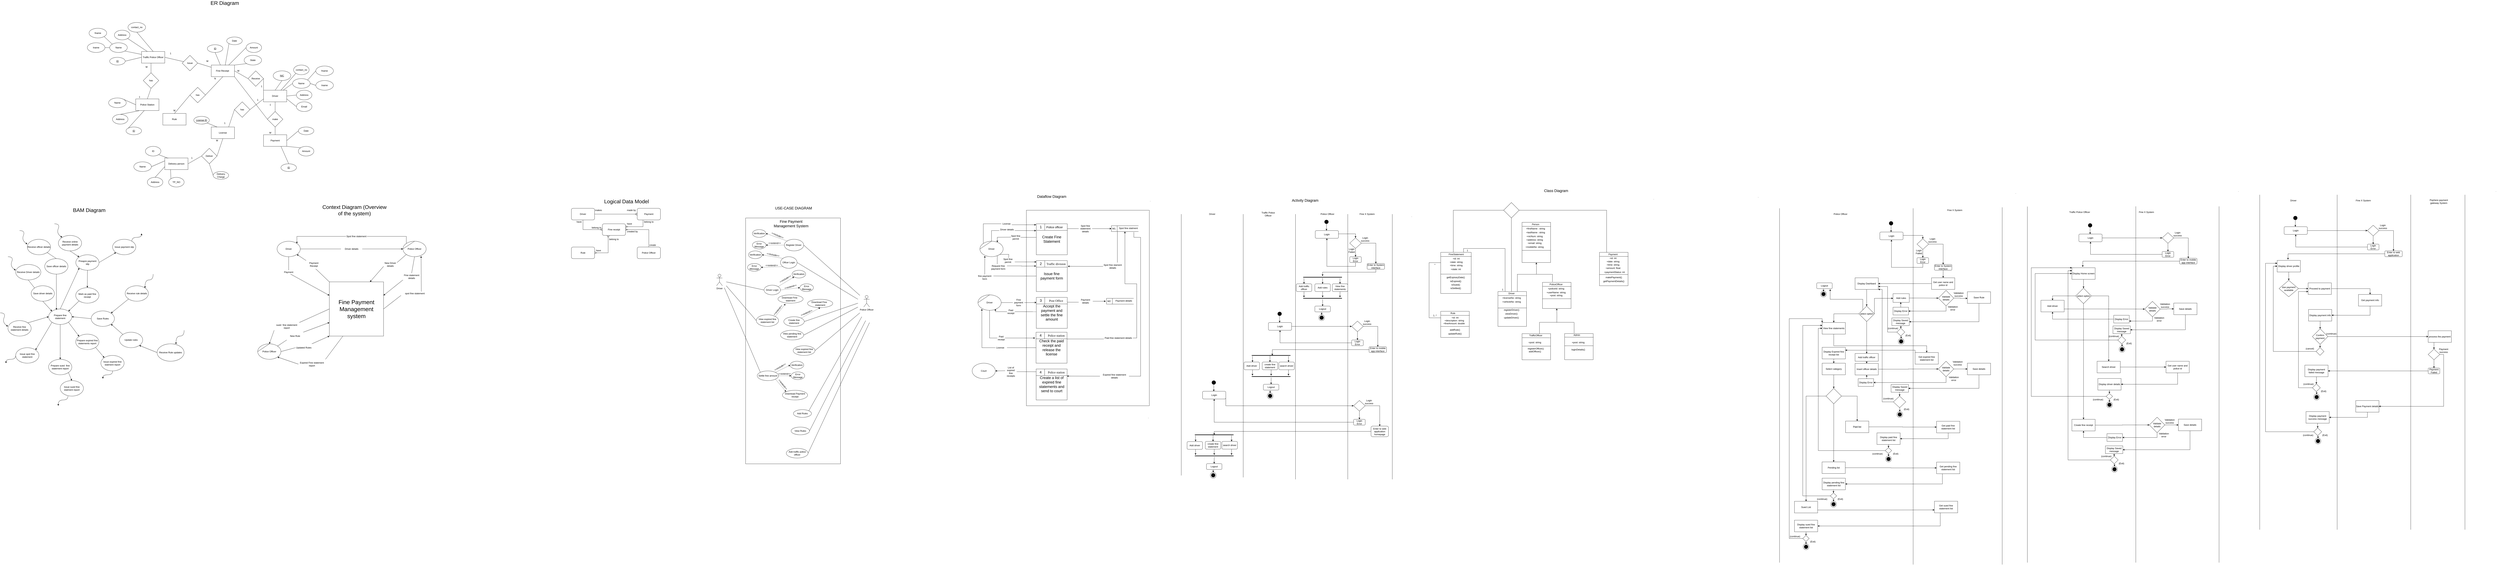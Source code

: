<mxfile version="14.9.6" type="device"><diagram id="SOMLoF3WsTSapJryf_OE" name="Page-1"><mxGraphModel dx="1699" dy="1202" grid="1" gridSize="10" guides="1" tooltips="1" connect="1" arrows="1" fold="1" page="1" pageScale="1" pageWidth="1100" pageHeight="850" math="0" shadow="0"><root><mxCell id="0"/><mxCell id="1" parent="0"/><mxCell id="6m4Za0w3_6mD5uluf5wM-3" style="rounded=0;orthogonalLoop=1;jettySize=auto;html=1;exitX=1;exitY=0.5;exitDx=0;exitDy=0;endArrow=none;endFill=0;" parent="1" source="eKepySgsx1S8fbfSfoYt-1" target="6m4Za0w3_6mD5uluf5wM-2" edge="1"><mxGeometry relative="1" as="geometry"/></mxCell><mxCell id="eKepySgsx1S8fbfSfoYt-1" value="Traffic Police Officer" style="rounded=0;whiteSpace=wrap;html=1;" parent="1" vertex="1"><mxGeometry x="180" y="110" width="120" height="60" as="geometry"/></mxCell><mxCell id="eKepySgsx1S8fbfSfoYt-10" style="rounded=0;orthogonalLoop=1;jettySize=auto;html=1;exitX=1;exitY=0;exitDx=0;exitDy=0;entryX=0;entryY=1;entryDx=0;entryDy=0;endArrow=none;endFill=0;" parent="1" source="eKepySgsx1S8fbfSfoYt-2" target="eKepySgsx1S8fbfSfoYt-8" edge="1"><mxGeometry relative="1" as="geometry"/></mxCell><mxCell id="6m4Za0w3_6mD5uluf5wM-8" style="rounded=0;orthogonalLoop=1;jettySize=auto;html=1;exitX=1;exitY=0.5;exitDx=0;exitDy=0;entryX=0;entryY=0.5;entryDx=0;entryDy=0;endArrow=none;endFill=0;" parent="1" source="eKepySgsx1S8fbfSfoYt-2" target="6m4Za0w3_6mD5uluf5wM-1" edge="1"><mxGeometry relative="1" as="geometry"/></mxCell><mxCell id="6m4Za0w3_6mD5uluf5wM-39" style="edgeStyle=none;rounded=0;orthogonalLoop=1;jettySize=auto;html=1;exitX=0.5;exitY=1;exitDx=0;exitDy=0;entryX=1;entryY=0.5;entryDx=0;entryDy=0;endArrow=none;endFill=0;" parent="1" source="eKepySgsx1S8fbfSfoYt-2" target="6m4Za0w3_6mD5uluf5wM-38" edge="1"><mxGeometry relative="1" as="geometry"/></mxCell><mxCell id="6-KP00Nc1R5O8vQUzfgm-1" style="rounded=0;orthogonalLoop=1;jettySize=auto;html=1;exitX=1;exitY=1;exitDx=0;exitDy=0;entryX=0;entryY=0.5;entryDx=0;entryDy=0;endArrow=none;endFill=0;" parent="1" source="eKepySgsx1S8fbfSfoYt-2" target="6m4Za0w3_6mD5uluf5wM-10" edge="1"><mxGeometry relative="1" as="geometry"/></mxCell><mxCell id="eKepySgsx1S8fbfSfoYt-2" value="Fine Receipt&amp;nbsp;" style="rounded=0;whiteSpace=wrap;html=1;" parent="1" vertex="1"><mxGeometry x="540" y="180" width="120" height="60" as="geometry"/></mxCell><mxCell id="6m4Za0w3_6mD5uluf5wM-6" style="rounded=0;orthogonalLoop=1;jettySize=auto;html=1;exitX=0.5;exitY=0;exitDx=0;exitDy=0;entryX=0.5;entryY=1;entryDx=0;entryDy=0;endArrow=none;endFill=0;" parent="1" source="eKepySgsx1S8fbfSfoYt-3" target="6m4Za0w3_6mD5uluf5wM-5" edge="1"><mxGeometry relative="1" as="geometry"/></mxCell><mxCell id="eKepySgsx1S8fbfSfoYt-3" value="Police Station" style="rounded=0;whiteSpace=wrap;html=1;" parent="1" vertex="1"><mxGeometry x="150" y="355" width="120" height="60" as="geometry"/></mxCell><mxCell id="6m4Za0w3_6mD5uluf5wM-13" style="edgeStyle=none;rounded=0;orthogonalLoop=1;jettySize=auto;html=1;exitX=0.5;exitY=1;exitDx=0;exitDy=0;entryX=0.5;entryY=0;entryDx=0;entryDy=0;endArrow=none;endFill=0;" parent="1" source="eKepySgsx1S8fbfSfoYt-4" target="6m4Za0w3_6mD5uluf5wM-10" edge="1"><mxGeometry relative="1" as="geometry"/></mxCell><mxCell id="6m4Za0w3_6mD5uluf5wM-77" style="edgeStyle=none;rounded=0;orthogonalLoop=1;jettySize=auto;html=1;exitX=0;exitY=0.75;exitDx=0;exitDy=0;entryX=1;entryY=0.5;entryDx=0;entryDy=0;endArrow=none;endFill=0;" parent="1" source="eKepySgsx1S8fbfSfoYt-4" target="6m4Za0w3_6mD5uluf5wM-76" edge="1"><mxGeometry relative="1" as="geometry"/></mxCell><mxCell id="eKepySgsx1S8fbfSfoYt-4" value="Driver" style="rounded=0;whiteSpace=wrap;html=1;" parent="1" vertex="1"><mxGeometry x="810" y="310" width="120" height="60" as="geometry"/></mxCell><mxCell id="eKepySgsx1S8fbfSfoYt-5" value="Rule" style="rounded=0;whiteSpace=wrap;html=1;" parent="1" vertex="1"><mxGeometry x="290" y="430" width="120" height="60" as="geometry"/></mxCell><mxCell id="eKepySgsx1S8fbfSfoYt-7" value="Payment" style="rounded=0;whiteSpace=wrap;html=1;" parent="1" vertex="1"><mxGeometry x="810" y="540" width="120" height="60" as="geometry"/></mxCell><mxCell id="eKepySgsx1S8fbfSfoYt-8" value="State" style="ellipse;whiteSpace=wrap;html=1;" parent="1" vertex="1"><mxGeometry x="710" y="130" width="90" height="50" as="geometry"/></mxCell><mxCell id="6m4Za0w3_6mD5uluf5wM-9" style="edgeStyle=none;rounded=0;orthogonalLoop=1;jettySize=auto;html=1;exitX=1;exitY=0.5;exitDx=0;exitDy=0;entryX=0;entryY=0.25;entryDx=0;entryDy=0;endArrow=none;endFill=0;" parent="1" source="6m4Za0w3_6mD5uluf5wM-1" target="eKepySgsx1S8fbfSfoYt-4" edge="1"><mxGeometry relative="1" as="geometry"/></mxCell><mxCell id="6m4Za0w3_6mD5uluf5wM-1" value="Receive" style="rhombus;whiteSpace=wrap;html=1;" parent="1" vertex="1"><mxGeometry x="730" y="210" width="80" height="80" as="geometry"/></mxCell><mxCell id="6m4Za0w3_6mD5uluf5wM-4" style="rounded=0;orthogonalLoop=1;jettySize=auto;html=1;exitX=1;exitY=0.5;exitDx=0;exitDy=0;endArrow=none;endFill=0;" parent="1" source="6m4Za0w3_6mD5uluf5wM-2" target="eKepySgsx1S8fbfSfoYt-2" edge="1"><mxGeometry relative="1" as="geometry"/></mxCell><mxCell id="6m4Za0w3_6mD5uluf5wM-2" value="Issue" style="rhombus;whiteSpace=wrap;html=1;" parent="1" vertex="1"><mxGeometry x="390" y="130" width="80" height="80" as="geometry"/></mxCell><mxCell id="6m4Za0w3_6mD5uluf5wM-7" style="edgeStyle=orthogonalEdgeStyle;rounded=0;orthogonalLoop=1;jettySize=auto;html=1;exitX=0.5;exitY=0;exitDx=0;exitDy=0;entryX=0.408;entryY=1;entryDx=0;entryDy=0;entryPerimeter=0;endArrow=none;endFill=0;" parent="1" source="6m4Za0w3_6mD5uluf5wM-5" target="eKepySgsx1S8fbfSfoYt-1" edge="1"><mxGeometry relative="1" as="geometry"/></mxCell><mxCell id="6m4Za0w3_6mD5uluf5wM-5" value="has" style="rhombus;whiteSpace=wrap;html=1;" parent="1" vertex="1"><mxGeometry x="189" y="220" width="80" height="80" as="geometry"/></mxCell><mxCell id="6m4Za0w3_6mD5uluf5wM-14" style="edgeStyle=none;rounded=0;orthogonalLoop=1;jettySize=auto;html=1;exitX=0.5;exitY=1;exitDx=0;exitDy=0;entryX=0.5;entryY=0;entryDx=0;entryDy=0;endArrow=none;endFill=0;" parent="1" source="6m4Za0w3_6mD5uluf5wM-10" target="eKepySgsx1S8fbfSfoYt-7" edge="1"><mxGeometry relative="1" as="geometry"/></mxCell><mxCell id="6m4Za0w3_6mD5uluf5wM-10" value="make" style="rhombus;whiteSpace=wrap;html=1;" parent="1" vertex="1"><mxGeometry x="830" y="420" width="80" height="80" as="geometry"/></mxCell><mxCell id="6m4Za0w3_6mD5uluf5wM-20" style="edgeStyle=none;rounded=0;orthogonalLoop=1;jettySize=auto;html=1;exitX=1;exitY=0;exitDx=0;exitDy=0;entryX=0;entryY=0.5;entryDx=0;entryDy=0;endArrow=none;endFill=0;" parent="1" source="6m4Za0w3_6mD5uluf5wM-15" target="eKepySgsx1S8fbfSfoYt-3" edge="1"><mxGeometry relative="1" as="geometry"/></mxCell><mxCell id="6m4Za0w3_6mD5uluf5wM-15" value="Name" style="ellipse;whiteSpace=wrap;html=1;" parent="1" vertex="1"><mxGeometry x="10" y="350" width="91" height="50" as="geometry"/></mxCell><mxCell id="6m4Za0w3_6mD5uluf5wM-21" style="edgeStyle=none;rounded=0;orthogonalLoop=1;jettySize=auto;html=1;exitX=0.5;exitY=0;exitDx=0;exitDy=0;entryX=0.142;entryY=1.017;entryDx=0;entryDy=0;entryPerimeter=0;endArrow=none;endFill=0;" parent="1" source="6m4Za0w3_6mD5uluf5wM-16" target="eKepySgsx1S8fbfSfoYt-3" edge="1"><mxGeometry relative="1" as="geometry"/></mxCell><mxCell id="6m4Za0w3_6mD5uluf5wM-16" value="Address" style="ellipse;whiteSpace=wrap;html=1;" parent="1" vertex="1"><mxGeometry x="30" y="435" width="80" height="50" as="geometry"/></mxCell><mxCell id="6m4Za0w3_6mD5uluf5wM-22" style="edgeStyle=none;rounded=0;orthogonalLoop=1;jettySize=auto;html=1;exitX=0;exitY=0;exitDx=0;exitDy=0;entryX=0.367;entryY=1;entryDx=0;entryDy=0;entryPerimeter=0;endArrow=none;endFill=0;" parent="1" source="6m4Za0w3_6mD5uluf5wM-17" target="eKepySgsx1S8fbfSfoYt-3" edge="1"><mxGeometry relative="1" as="geometry"/></mxCell><mxCell id="6m4Za0w3_6mD5uluf5wM-17" value="&lt;u&gt;ID&lt;/u&gt;" style="ellipse;whiteSpace=wrap;html=1;" parent="1" vertex="1"><mxGeometry x="100" y="500" width="80" height="40" as="geometry"/></mxCell><mxCell id="6m4Za0w3_6mD5uluf5wM-18" value="M" style="text;html=1;strokeColor=none;fillColor=none;align=center;verticalAlign=middle;whiteSpace=wrap;rounded=0;" parent="1" vertex="1"><mxGeometry x="185.5" y="180" width="40" height="20" as="geometry"/></mxCell><mxCell id="6m4Za0w3_6mD5uluf5wM-19" value="1" style="text;html=1;strokeColor=none;fillColor=none;align=center;verticalAlign=middle;whiteSpace=wrap;rounded=0;" parent="1" vertex="1"><mxGeometry x="150" y="335" width="40" height="20" as="geometry"/></mxCell><mxCell id="6m4Za0w3_6mD5uluf5wM-23" value="1" style="text;html=1;strokeColor=none;fillColor=none;align=center;verticalAlign=middle;whiteSpace=wrap;rounded=0;" parent="1" vertex="1"><mxGeometry x="310" y="110" width="40" height="20" as="geometry"/></mxCell><mxCell id="6m4Za0w3_6mD5uluf5wM-24" value="M" style="text;html=1;strokeColor=none;fillColor=none;align=center;verticalAlign=middle;whiteSpace=wrap;rounded=0;" parent="1" vertex="1"><mxGeometry x="500" y="150" width="40" height="20" as="geometry"/></mxCell><mxCell id="6m4Za0w3_6mD5uluf5wM-58" style="edgeStyle=none;rounded=0;orthogonalLoop=1;jettySize=auto;html=1;exitX=1;exitY=1;exitDx=0;exitDy=0;entryX=0;entryY=0.25;entryDx=0;entryDy=0;endArrow=none;endFill=0;" parent="1" source="6m4Za0w3_6mD5uluf5wM-26" target="eKepySgsx1S8fbfSfoYt-1" edge="1"><mxGeometry relative="1" as="geometry"/></mxCell><mxCell id="6m4Za0w3_6mD5uluf5wM-26" value="Name" style="ellipse;whiteSpace=wrap;html=1;" parent="1" vertex="1"><mxGeometry x="15.5" y="65" width="91" height="50" as="geometry"/></mxCell><mxCell id="6m4Za0w3_6mD5uluf5wM-57" style="edgeStyle=none;rounded=0;orthogonalLoop=1;jettySize=auto;html=1;exitX=1;exitY=1;exitDx=0;exitDy=0;entryX=0.25;entryY=0;entryDx=0;entryDy=0;endArrow=none;endFill=0;" parent="1" source="6m4Za0w3_6mD5uluf5wM-27" target="eKepySgsx1S8fbfSfoYt-1" edge="1"><mxGeometry relative="1" as="geometry"/></mxCell><mxCell id="6m4Za0w3_6mD5uluf5wM-27" value="Address" style="ellipse;whiteSpace=wrap;html=1;" parent="1" vertex="1"><mxGeometry x="40" width="80" height="50" as="geometry"/></mxCell><mxCell id="6m4Za0w3_6mD5uluf5wM-59" style="edgeStyle=none;rounded=0;orthogonalLoop=1;jettySize=auto;html=1;exitX=1;exitY=0.5;exitDx=0;exitDy=0;entryX=0;entryY=0.5;entryDx=0;entryDy=0;endArrow=none;endFill=0;" parent="1" source="6m4Za0w3_6mD5uluf5wM-28" target="eKepySgsx1S8fbfSfoYt-1" edge="1"><mxGeometry relative="1" as="geometry"/></mxCell><mxCell id="6m4Za0w3_6mD5uluf5wM-28" value="&lt;u&gt;ID&lt;/u&gt;" style="ellipse;whiteSpace=wrap;html=1;" parent="1" vertex="1"><mxGeometry x="15.5" y="140" width="80" height="40" as="geometry"/></mxCell><mxCell id="6m4Za0w3_6mD5uluf5wM-60" style="edgeStyle=none;rounded=0;orthogonalLoop=1;jettySize=auto;html=1;exitX=0.5;exitY=1;exitDx=0;exitDy=0;endArrow=none;endFill=0;" parent="1" source="6m4Za0w3_6mD5uluf5wM-29" target="eKepySgsx1S8fbfSfoYt-2" edge="1"><mxGeometry relative="1" as="geometry"/></mxCell><mxCell id="6m4Za0w3_6mD5uluf5wM-29" value="&lt;u&gt;ID&lt;/u&gt;" style="ellipse;whiteSpace=wrap;html=1;" parent="1" vertex="1"><mxGeometry x="520" y="75" width="80" height="40" as="geometry"/></mxCell><mxCell id="6m4Za0w3_6mD5uluf5wM-33" value="M" style="text;html=1;strokeColor=none;fillColor=none;align=center;verticalAlign=middle;whiteSpace=wrap;rounded=0;" parent="1" vertex="1"><mxGeometry x="660" y="200" width="40" height="20" as="geometry"/></mxCell><mxCell id="6m4Za0w3_6mD5uluf5wM-34" value="1" style="text;html=1;strokeColor=none;fillColor=none;align=center;verticalAlign=middle;whiteSpace=wrap;rounded=0;" parent="1" vertex="1"><mxGeometry x="780" y="280" width="40" height="20" as="geometry"/></mxCell><mxCell id="6m4Za0w3_6mD5uluf5wM-36" value="1" style="text;html=1;strokeColor=none;fillColor=none;align=center;verticalAlign=middle;whiteSpace=wrap;rounded=0;" parent="1" vertex="1"><mxGeometry x="825" y="375" width="40" height="20" as="geometry"/></mxCell><mxCell id="6m4Za0w3_6mD5uluf5wM-37" value="M" style="text;html=1;strokeColor=none;fillColor=none;align=center;verticalAlign=middle;whiteSpace=wrap;rounded=0;" parent="1" vertex="1"><mxGeometry x="825" y="520" width="40" height="20" as="geometry"/></mxCell><mxCell id="6m4Za0w3_6mD5uluf5wM-40" style="edgeStyle=none;rounded=0;orthogonalLoop=1;jettySize=auto;html=1;exitX=0;exitY=0.5;exitDx=0;exitDy=0;entryX=0.5;entryY=0;entryDx=0;entryDy=0;endArrow=none;endFill=0;" parent="1" source="6m4Za0w3_6mD5uluf5wM-38" target="eKepySgsx1S8fbfSfoYt-5" edge="1"><mxGeometry relative="1" as="geometry"/></mxCell><mxCell id="6m4Za0w3_6mD5uluf5wM-38" value="has" style="rhombus;whiteSpace=wrap;html=1;" parent="1" vertex="1"><mxGeometry x="430" y="295" width="80" height="80" as="geometry"/></mxCell><mxCell id="6m4Za0w3_6mD5uluf5wM-41" value="M" style="text;html=1;strokeColor=none;fillColor=none;align=center;verticalAlign=middle;whiteSpace=wrap;rounded=0;" parent="1" vertex="1"><mxGeometry x="330" y="405" width="40" height="20" as="geometry"/></mxCell><mxCell id="6m4Za0w3_6mD5uluf5wM-42" value="N" style="text;html=1;strokeColor=none;fillColor=none;align=center;verticalAlign=middle;whiteSpace=wrap;rounded=0;" parent="1" vertex="1"><mxGeometry x="540" y="240" width="40" height="20" as="geometry"/></mxCell><mxCell id="6m4Za0w3_6mD5uluf5wM-62" style="edgeStyle=none;rounded=0;orthogonalLoop=1;jettySize=auto;html=1;exitX=0;exitY=1;exitDx=0;exitDy=0;entryX=0.601;entryY=0.023;entryDx=0;entryDy=0;entryPerimeter=0;endArrow=none;endFill=0;" parent="1" source="6m4Za0w3_6mD5uluf5wM-61" target="eKepySgsx1S8fbfSfoYt-2" edge="1"><mxGeometry relative="1" as="geometry"/></mxCell><mxCell id="6m4Za0w3_6mD5uluf5wM-61" value="Date" style="ellipse;whiteSpace=wrap;html=1;" parent="1" vertex="1"><mxGeometry x="620" y="35" width="80" height="40" as="geometry"/></mxCell><mxCell id="6m4Za0w3_6mD5uluf5wM-64" style="edgeStyle=none;rounded=0;orthogonalLoop=1;jettySize=auto;html=1;exitX=0;exitY=0.5;exitDx=0;exitDy=0;entryX=0.75;entryY=0;entryDx=0;entryDy=0;endArrow=none;endFill=0;" parent="1" source="6m4Za0w3_6mD5uluf5wM-63" target="eKepySgsx1S8fbfSfoYt-2" edge="1"><mxGeometry relative="1" as="geometry"/></mxCell><mxCell id="6m4Za0w3_6mD5uluf5wM-63" value="Amount" style="ellipse;whiteSpace=wrap;html=1;" parent="1" vertex="1"><mxGeometry x="720" y="65" width="80" height="50" as="geometry"/></mxCell><mxCell id="6m4Za0w3_6mD5uluf5wM-67" style="edgeStyle=none;rounded=0;orthogonalLoop=1;jettySize=auto;html=1;exitX=0;exitY=0.5;exitDx=0;exitDy=0;endArrow=none;endFill=0;" parent="1" source="6m4Za0w3_6mD5uluf5wM-65" target="eKepySgsx1S8fbfSfoYt-4" edge="1"><mxGeometry relative="1" as="geometry"/></mxCell><mxCell id="6m4Za0w3_6mD5uluf5wM-65" value="Name" style="ellipse;whiteSpace=wrap;html=1;" parent="1" vertex="1"><mxGeometry x="960" y="250" width="91" height="50" as="geometry"/></mxCell><mxCell id="6m4Za0w3_6mD5uluf5wM-68" style="edgeStyle=none;rounded=0;orthogonalLoop=1;jettySize=auto;html=1;exitX=0;exitY=0.5;exitDx=0;exitDy=0;entryX=1;entryY=0.5;entryDx=0;entryDy=0;endArrow=none;endFill=0;" parent="1" source="6m4Za0w3_6mD5uluf5wM-66" target="eKepySgsx1S8fbfSfoYt-4" edge="1"><mxGeometry relative="1" as="geometry"/></mxCell><mxCell id="6m4Za0w3_6mD5uluf5wM-66" value="Address" style="ellipse;whiteSpace=wrap;html=1;" parent="1" vertex="1"><mxGeometry x="980" y="310" width="80" height="50" as="geometry"/></mxCell><mxCell id="6m4Za0w3_6mD5uluf5wM-92" style="edgeStyle=none;rounded=0;orthogonalLoop=1;jettySize=auto;html=1;exitX=0.5;exitY=0;exitDx=0;exitDy=0;entryX=0.75;entryY=1;entryDx=0;entryDy=0;endArrow=none;endFill=0;" parent="1" source="6m4Za0w3_6mD5uluf5wM-69" target="eKepySgsx1S8fbfSfoYt-7" edge="1"><mxGeometry relative="1" as="geometry"/></mxCell><mxCell id="6m4Za0w3_6mD5uluf5wM-69" value="&lt;u&gt;ID&lt;/u&gt;" style="ellipse;whiteSpace=wrap;html=1;" parent="1" vertex="1"><mxGeometry x="900" y="690" width="80" height="40" as="geometry"/></mxCell><mxCell id="6m4Za0w3_6mD5uluf5wM-94" style="edgeStyle=none;rounded=0;orthogonalLoop=1;jettySize=auto;html=1;exitX=0;exitY=0.5;exitDx=0;exitDy=0;entryX=1;entryY=0.5;entryDx=0;entryDy=0;endArrow=none;endFill=0;" parent="1" source="6m4Za0w3_6mD5uluf5wM-70" target="eKepySgsx1S8fbfSfoYt-7" edge="1"><mxGeometry relative="1" as="geometry"/></mxCell><mxCell id="6m4Za0w3_6mD5uluf5wM-70" value="Date" style="ellipse;whiteSpace=wrap;html=1;" parent="1" vertex="1"><mxGeometry x="990" y="500" width="80" height="40" as="geometry"/></mxCell><mxCell id="6m4Za0w3_6mD5uluf5wM-93" style="edgeStyle=none;rounded=0;orthogonalLoop=1;jettySize=auto;html=1;exitX=0;exitY=0;exitDx=0;exitDy=0;entryX=1;entryY=1;entryDx=0;entryDy=0;endArrow=none;endFill=0;" parent="1" source="6m4Za0w3_6mD5uluf5wM-71" target="eKepySgsx1S8fbfSfoYt-7" edge="1"><mxGeometry relative="1" as="geometry"/></mxCell><mxCell id="6m4Za0w3_6mD5uluf5wM-71" value="Amount" style="ellipse;whiteSpace=wrap;html=1;" parent="1" vertex="1"><mxGeometry x="990" y="600" width="80" height="50" as="geometry"/></mxCell><mxCell id="6m4Za0w3_6mD5uluf5wM-95" style="edgeStyle=none;rounded=0;orthogonalLoop=1;jettySize=auto;html=1;exitX=0;exitY=0.5;exitDx=0;exitDy=0;entryX=0.5;entryY=1;entryDx=0;entryDy=0;endArrow=none;endFill=0;" parent="1" source="6m4Za0w3_6mD5uluf5wM-72" target="6m4Za0w3_6mD5uluf5wM-83" edge="1"><mxGeometry relative="1" as="geometry"/></mxCell><mxCell id="6m4Za0w3_6mD5uluf5wM-72" value="Delivery Charge" style="ellipse;whiteSpace=wrap;html=1;" parent="1" vertex="1"><mxGeometry x="550" y="730" width="80" height="40" as="geometry"/></mxCell><mxCell id="6m4Za0w3_6mD5uluf5wM-84" style="edgeStyle=none;rounded=0;orthogonalLoop=1;jettySize=auto;html=1;exitX=1;exitY=0.5;exitDx=0;exitDy=0;entryX=0;entryY=0.5;entryDx=0;entryDy=0;endArrow=none;endFill=0;" parent="1" source="6m4Za0w3_6mD5uluf5wM-73" target="6m4Za0w3_6mD5uluf5wM-83" edge="1"><mxGeometry relative="1" as="geometry"/></mxCell><mxCell id="6m4Za0w3_6mD5uluf5wM-73" value="Delivery person" style="rounded=0;whiteSpace=wrap;html=1;" parent="1" vertex="1"><mxGeometry x="300" y="660" width="120" height="60" as="geometry"/></mxCell><mxCell id="6m4Za0w3_6mD5uluf5wM-74" value="License" style="rounded=0;whiteSpace=wrap;html=1;" parent="1" vertex="1"><mxGeometry x="540" y="500" width="120" height="60" as="geometry"/></mxCell><mxCell id="6m4Za0w3_6mD5uluf5wM-99" style="edgeStyle=none;rounded=0;orthogonalLoop=1;jettySize=auto;html=1;exitX=1;exitY=1;exitDx=0;exitDy=0;entryX=0.25;entryY=0;entryDx=0;entryDy=0;endArrow=none;endFill=0;" parent="1" source="6m4Za0w3_6mD5uluf5wM-75" target="6m4Za0w3_6mD5uluf5wM-74" edge="1"><mxGeometry relative="1" as="geometry"/></mxCell><mxCell id="6m4Za0w3_6mD5uluf5wM-75" value="&lt;u&gt;License ID&lt;/u&gt;" style="ellipse;whiteSpace=wrap;html=1;" parent="1" vertex="1"><mxGeometry x="450" y="445" width="80" height="40" as="geometry"/></mxCell><mxCell id="6m4Za0w3_6mD5uluf5wM-78" style="edgeStyle=none;rounded=0;orthogonalLoop=1;jettySize=auto;html=1;exitX=0;exitY=0.5;exitDx=0;exitDy=0;entryX=0.75;entryY=0;entryDx=0;entryDy=0;endArrow=none;endFill=0;" parent="1" source="6m4Za0w3_6mD5uluf5wM-76" target="6m4Za0w3_6mD5uluf5wM-74" edge="1"><mxGeometry relative="1" as="geometry"/></mxCell><mxCell id="6m4Za0w3_6mD5uluf5wM-76" value="has" style="rhombus;whiteSpace=wrap;html=1;" parent="1" vertex="1"><mxGeometry x="660" y="370" width="80" height="80" as="geometry"/></mxCell><mxCell id="6m4Za0w3_6mD5uluf5wM-89" style="edgeStyle=none;rounded=0;orthogonalLoop=1;jettySize=auto;html=1;exitX=1;exitY=0.5;exitDx=0;exitDy=0;entryX=0;entryY=0.25;entryDx=0;entryDy=0;endArrow=none;endFill=0;" parent="1" source="6m4Za0w3_6mD5uluf5wM-79" target="6m4Za0w3_6mD5uluf5wM-73" edge="1"><mxGeometry relative="1" as="geometry"/></mxCell><mxCell id="6m4Za0w3_6mD5uluf5wM-79" value="Name" style="ellipse;whiteSpace=wrap;html=1;" parent="1" vertex="1"><mxGeometry x="140" y="680" width="91" height="50" as="geometry"/></mxCell><mxCell id="6m4Za0w3_6mD5uluf5wM-90" style="edgeStyle=none;rounded=0;orthogonalLoop=1;jettySize=auto;html=1;exitX=0.5;exitY=0;exitDx=0;exitDy=0;entryX=0;entryY=0.75;entryDx=0;entryDy=0;endArrow=none;endFill=0;" parent="1" source="6m4Za0w3_6mD5uluf5wM-80" target="6m4Za0w3_6mD5uluf5wM-73" edge="1"><mxGeometry relative="1" as="geometry"/></mxCell><mxCell id="6m4Za0w3_6mD5uluf5wM-80" value="Address" style="ellipse;whiteSpace=wrap;html=1;" parent="1" vertex="1"><mxGeometry x="210" y="760" width="80" height="50" as="geometry"/></mxCell><mxCell id="6m4Za0w3_6mD5uluf5wM-91" style="edgeStyle=none;rounded=0;orthogonalLoop=1;jettySize=auto;html=1;exitX=0;exitY=0;exitDx=0;exitDy=0;entryX=0.25;entryY=1;entryDx=0;entryDy=0;endArrow=none;endFill=0;" parent="1" source="6m4Za0w3_6mD5uluf5wM-81" target="6m4Za0w3_6mD5uluf5wM-73" edge="1"><mxGeometry relative="1" as="geometry"/></mxCell><mxCell id="6m4Za0w3_6mD5uluf5wM-81" value="TP_NO" style="ellipse;whiteSpace=wrap;html=1;" parent="1" vertex="1"><mxGeometry x="320" y="760" width="80" height="50" as="geometry"/></mxCell><mxCell id="6m4Za0w3_6mD5uluf5wM-88" style="edgeStyle=none;rounded=0;orthogonalLoop=1;jettySize=auto;html=1;exitX=1;exitY=1;exitDx=0;exitDy=0;entryX=0.14;entryY=0.023;entryDx=0;entryDy=0;entryPerimeter=0;endArrow=none;endFill=0;" parent="1" source="6m4Za0w3_6mD5uluf5wM-82" target="6m4Za0w3_6mD5uluf5wM-73" edge="1"><mxGeometry relative="1" as="geometry"/></mxCell><mxCell id="6m4Za0w3_6mD5uluf5wM-82" value="ID" style="ellipse;whiteSpace=wrap;html=1;" parent="1" vertex="1"><mxGeometry x="200" y="600" width="80" height="50" as="geometry"/></mxCell><mxCell id="6m4Za0w3_6mD5uluf5wM-85" style="edgeStyle=none;rounded=0;orthogonalLoop=1;jettySize=auto;html=1;exitX=1;exitY=0.5;exitDx=0;exitDy=0;entryX=0.5;entryY=1;entryDx=0;entryDy=0;endArrow=none;endFill=0;" parent="1" source="6m4Za0w3_6mD5uluf5wM-83" target="6m4Za0w3_6mD5uluf5wM-74" edge="1"><mxGeometry relative="1" as="geometry"/></mxCell><mxCell id="6m4Za0w3_6mD5uluf5wM-83" value="Deliver" style="rhombus;whiteSpace=wrap;html=1;" parent="1" vertex="1"><mxGeometry x="490" y="610" width="80" height="80" as="geometry"/></mxCell><mxCell id="6m4Za0w3_6mD5uluf5wM-86" value="M" style="text;html=1;strokeColor=none;fillColor=none;align=center;verticalAlign=middle;whiteSpace=wrap;rounded=0;" parent="1" vertex="1"><mxGeometry x="550" y="560" width="40" height="20" as="geometry"/></mxCell><mxCell id="6m4Za0w3_6mD5uluf5wM-87" value="1" style="text;html=1;strokeColor=none;fillColor=none;align=center;verticalAlign=middle;whiteSpace=wrap;rounded=0;" parent="1" vertex="1"><mxGeometry x="420" y="650" width="40" height="20" as="geometry"/></mxCell><mxCell id="6m4Za0w3_6mD5uluf5wM-97" value="1" style="text;html=1;strokeColor=none;fillColor=none;align=center;verticalAlign=middle;whiteSpace=wrap;rounded=0;" parent="1" vertex="1"><mxGeometry x="760" y="350" width="40" height="20" as="geometry"/></mxCell><mxCell id="6m4Za0w3_6mD5uluf5wM-98" value="1" style="text;html=1;strokeColor=none;fillColor=none;align=center;verticalAlign=middle;whiteSpace=wrap;rounded=0;" parent="1" vertex="1"><mxGeometry x="590" y="470" width="40" height="20" as="geometry"/></mxCell><mxCell id="6m4Za0w3_6mD5uluf5wM-102" style="edgeStyle=none;rounded=0;orthogonalLoop=1;jettySize=auto;html=1;exitX=0.5;exitY=1;exitDx=0;exitDy=0;entryX=0.5;entryY=0;entryDx=0;entryDy=0;endArrow=none;endFill=0;" parent="1" source="6m4Za0w3_6mD5uluf5wM-100" target="eKepySgsx1S8fbfSfoYt-4" edge="1"><mxGeometry relative="1" as="geometry"/></mxCell><mxCell id="6m4Za0w3_6mD5uluf5wM-100" value="&lt;u&gt;NIC&lt;/u&gt;" style="ellipse;whiteSpace=wrap;html=1;" parent="1" vertex="1"><mxGeometry x="860" y="210" width="91" height="50" as="geometry"/></mxCell><mxCell id="W_JWZHxOwXxPMO0NrKJ2-2" style="rounded=0;orthogonalLoop=1;jettySize=auto;html=1;exitX=0;exitY=0.5;exitDx=0;exitDy=0;entryX=1;entryY=0.75;entryDx=0;entryDy=0;endArrow=none;endFill=0;" parent="1" source="W_JWZHxOwXxPMO0NrKJ2-1" target="eKepySgsx1S8fbfSfoYt-4" edge="1"><mxGeometry relative="1" as="geometry"/></mxCell><mxCell id="W_JWZHxOwXxPMO0NrKJ2-1" value="Email" style="ellipse;whiteSpace=wrap;html=1;" parent="1" vertex="1"><mxGeometry x="980" y="370" width="80" height="50" as="geometry"/></mxCell><mxCell id="W_JWZHxOwXxPMO0NrKJ2-4" style="edgeStyle=none;rounded=0;orthogonalLoop=1;jettySize=auto;html=1;exitX=0;exitY=1;exitDx=0;exitDy=0;entryX=0.75;entryY=0;entryDx=0;entryDy=0;endArrow=none;endFill=0;" parent="1" source="W_JWZHxOwXxPMO0NrKJ2-3" target="eKepySgsx1S8fbfSfoYt-4" edge="1"><mxGeometry relative="1" as="geometry"/></mxCell><mxCell id="W_JWZHxOwXxPMO0NrKJ2-3" value="contact_no" style="ellipse;whiteSpace=wrap;html=1;" parent="1" vertex="1"><mxGeometry x="965.5" y="180" width="80" height="50" as="geometry"/></mxCell><mxCell id="W_JWZHxOwXxPMO0NrKJ2-8" style="edgeStyle=none;rounded=0;orthogonalLoop=1;jettySize=auto;html=1;exitX=0;exitY=0.5;exitDx=0;exitDy=0;entryX=1;entryY=0;entryDx=0;entryDy=0;endArrow=none;endFill=0;" parent="1" source="W_JWZHxOwXxPMO0NrKJ2-6" target="6m4Za0w3_6mD5uluf5wM-65" edge="1"><mxGeometry relative="1" as="geometry"/></mxCell><mxCell id="W_JWZHxOwXxPMO0NrKJ2-6" value="fname" style="ellipse;whiteSpace=wrap;html=1;" parent="1" vertex="1"><mxGeometry x="1080" y="185" width="91" height="50" as="geometry"/></mxCell><mxCell id="W_JWZHxOwXxPMO0NrKJ2-9" style="edgeStyle=none;rounded=0;orthogonalLoop=1;jettySize=auto;html=1;exitX=0;exitY=0.5;exitDx=0;exitDy=0;entryX=1;entryY=0.5;entryDx=0;entryDy=0;endArrow=none;endFill=0;" parent="1" source="W_JWZHxOwXxPMO0NrKJ2-7" target="6m4Za0w3_6mD5uluf5wM-65" edge="1"><mxGeometry relative="1" as="geometry"/></mxCell><mxCell id="W_JWZHxOwXxPMO0NrKJ2-7" value="lname" style="ellipse;whiteSpace=wrap;html=1;" parent="1" vertex="1"><mxGeometry x="1080" y="260" width="91" height="50" as="geometry"/></mxCell><mxCell id="W_JWZHxOwXxPMO0NrKJ2-11" style="edgeStyle=none;rounded=0;orthogonalLoop=1;jettySize=auto;html=1;exitX=0.5;exitY=1;exitDx=0;exitDy=0;entryX=0.5;entryY=0;entryDx=0;entryDy=0;endArrow=none;endFill=0;" parent="1" source="W_JWZHxOwXxPMO0NrKJ2-10" target="eKepySgsx1S8fbfSfoYt-1" edge="1"><mxGeometry relative="1" as="geometry"/></mxCell><mxCell id="W_JWZHxOwXxPMO0NrKJ2-10" value="contact_no" style="ellipse;whiteSpace=wrap;html=1;" parent="1" vertex="1"><mxGeometry x="110" y="-40" width="91" height="50" as="geometry"/></mxCell><mxCell id="W_JWZHxOwXxPMO0NrKJ2-14" style="edgeStyle=none;rounded=0;orthogonalLoop=1;jettySize=auto;html=1;exitX=1;exitY=1;exitDx=0;exitDy=0;entryX=0;entryY=0;entryDx=0;entryDy=0;endArrow=none;endFill=0;" parent="1" source="W_JWZHxOwXxPMO0NrKJ2-12" target="6m4Za0w3_6mD5uluf5wM-26" edge="1"><mxGeometry relative="1" as="geometry"/></mxCell><mxCell id="W_JWZHxOwXxPMO0NrKJ2-12" value="fname" style="ellipse;whiteSpace=wrap;html=1;" parent="1" vertex="1"><mxGeometry x="-91" y="-10" width="91" height="50" as="geometry"/></mxCell><mxCell id="W_JWZHxOwXxPMO0NrKJ2-15" style="edgeStyle=none;rounded=0;orthogonalLoop=1;jettySize=auto;html=1;exitX=1;exitY=0.5;exitDx=0;exitDy=0;entryX=0;entryY=0.5;entryDx=0;entryDy=0;endArrow=none;endFill=0;" parent="1" source="W_JWZHxOwXxPMO0NrKJ2-13" target="6m4Za0w3_6mD5uluf5wM-26" edge="1"><mxGeometry relative="1" as="geometry"/></mxCell><mxCell id="W_JWZHxOwXxPMO0NrKJ2-13" value="lname" style="ellipse;whiteSpace=wrap;html=1;" parent="1" vertex="1"><mxGeometry x="-100" y="65" width="91" height="50" as="geometry"/></mxCell><mxCell id="QH-8EXphsztoaEObJ-Wn-2" value="&lt;font style=&quot;font-size: 27px&quot;&gt;BAM Diagram&lt;/font&gt;" style="text;html=1;strokeColor=none;fillColor=none;align=center;verticalAlign=middle;whiteSpace=wrap;rounded=0;" parent="1" vertex="1"><mxGeometry x="-180" y="920" width="180" height="20" as="geometry"/></mxCell><mxCell id="QH-8EXphsztoaEObJ-Wn-31" style="edgeStyle=none;rounded=0;orthogonalLoop=1;jettySize=auto;html=1;exitX=0.5;exitY=1;exitDx=0;exitDy=0;entryX=0;entryY=0;entryDx=0;entryDy=0;endArrow=none;endFill=0;" parent="1" source="QH-8EXphsztoaEObJ-Wn-4" target="QH-8EXphsztoaEObJ-Wn-6" edge="1"><mxGeometry relative="1" as="geometry"/></mxCell><mxCell id="QH-8EXphsztoaEObJ-Wn-4" value="&lt;font style=&quot;font-size: 12px&quot;&gt;Receive Driver details&lt;/font&gt;" style="ellipse;whiteSpace=wrap;html=1;" parent="1" vertex="1"><mxGeometry x="-470" y="1210" width="130" height="80" as="geometry"/></mxCell><mxCell id="QH-8EXphsztoaEObJ-Wn-32" style="edgeStyle=none;rounded=0;orthogonalLoop=1;jettySize=auto;html=1;exitX=0.5;exitY=1;exitDx=0;exitDy=0;entryX=0;entryY=0;entryDx=0;entryDy=0;" parent="1" source="QH-8EXphsztoaEObJ-Wn-6" target="QH-8EXphsztoaEObJ-Wn-10" edge="1"><mxGeometry relative="1" as="geometry"/></mxCell><mxCell id="QH-8EXphsztoaEObJ-Wn-6" value="&lt;span&gt;Save driver details&lt;/span&gt;" style="ellipse;whiteSpace=wrap;html=1;" parent="1" vertex="1"><mxGeometry x="-390" y="1320" width="120" height="80" as="geometry"/></mxCell><mxCell id="QH-8EXphsztoaEObJ-Wn-12" style="edgeStyle=none;rounded=0;orthogonalLoop=1;jettySize=auto;html=1;exitX=1;exitY=0;exitDx=0;exitDy=0;entryX=0;entryY=0.5;entryDx=0;entryDy=0;" parent="1" source="QH-8EXphsztoaEObJ-Wn-9" target="QH-8EXphsztoaEObJ-Wn-10" edge="1"><mxGeometry relative="1" as="geometry"/></mxCell><mxCell id="QH-8EXphsztoaEObJ-Wn-9" value="Receive fine statement details" style="ellipse;whiteSpace=wrap;html=1;" parent="1" vertex="1"><mxGeometry x="-510" y="1500" width="120" height="80" as="geometry"/></mxCell><mxCell id="QH-8EXphsztoaEObJ-Wn-23" style="edgeStyle=none;rounded=0;orthogonalLoop=1;jettySize=auto;html=1;exitX=0;exitY=1;exitDx=0;exitDy=0;entryX=1;entryY=0;entryDx=0;entryDy=0;" parent="1" source="QH-8EXphsztoaEObJ-Wn-10" target="QH-8EXphsztoaEObJ-Wn-21" edge="1"><mxGeometry relative="1" as="geometry"/></mxCell><mxCell id="QH-8EXphsztoaEObJ-Wn-25" style="edgeStyle=none;rounded=0;orthogonalLoop=1;jettySize=auto;html=1;exitX=1;exitY=1;exitDx=0;exitDy=0;entryX=0;entryY=0;entryDx=0;entryDy=0;" parent="1" source="QH-8EXphsztoaEObJ-Wn-10" target="QH-8EXphsztoaEObJ-Wn-24" edge="1"><mxGeometry relative="1" as="geometry"/></mxCell><mxCell id="QH-8EXphsztoaEObJ-Wn-35" style="edgeStyle=none;rounded=0;orthogonalLoop=1;jettySize=auto;html=1;exitX=0.5;exitY=0;exitDx=0;exitDy=0;entryX=0;entryY=1;entryDx=0;entryDy=0;" parent="1" source="QH-8EXphsztoaEObJ-Wn-10" target="QH-8EXphsztoaEObJ-Wn-33" edge="1"><mxGeometry relative="1" as="geometry"/></mxCell><mxCell id="QH-8EXphsztoaEObJ-Wn-42" style="edgeStyle=none;rounded=0;orthogonalLoop=1;jettySize=auto;html=1;exitX=0.5;exitY=1;exitDx=0;exitDy=0;" parent="1" source="QH-8EXphsztoaEObJ-Wn-10" target="QH-8EXphsztoaEObJ-Wn-41" edge="1"><mxGeometry relative="1" as="geometry"/></mxCell><mxCell id="QH-8EXphsztoaEObJ-Wn-10" value="&lt;span&gt;Prepare fine statement&lt;/span&gt;" style="ellipse;whiteSpace=wrap;html=1;" parent="1" vertex="1"><mxGeometry x="-300" y="1440" width="120" height="80" as="geometry"/></mxCell><mxCell id="QH-8EXphsztoaEObJ-Wn-15" style="edgeStyle=none;rounded=0;orthogonalLoop=1;jettySize=auto;html=1;exitX=0;exitY=0.5;exitDx=0;exitDy=0;entryX=1;entryY=0.5;entryDx=0;entryDy=0;" parent="1" source="QH-8EXphsztoaEObJ-Wn-14" target="QH-8EXphsztoaEObJ-Wn-10" edge="1"><mxGeometry relative="1" as="geometry"/></mxCell><mxCell id="QH-8EXphsztoaEObJ-Wn-14" value="Save Rules" style="ellipse;whiteSpace=wrap;html=1;" parent="1" vertex="1"><mxGeometry x="-80" y="1450" width="120" height="80" as="geometry"/></mxCell><mxCell id="QH-8EXphsztoaEObJ-Wn-17" style="edgeStyle=none;rounded=0;orthogonalLoop=1;jettySize=auto;html=1;exitX=0;exitY=1;exitDx=0;exitDy=0;entryX=1;entryY=0;entryDx=0;entryDy=0;" parent="1" source="QH-8EXphsztoaEObJ-Wn-16" target="QH-8EXphsztoaEObJ-Wn-14" edge="1"><mxGeometry relative="1" as="geometry"/></mxCell><mxCell id="QH-8EXphsztoaEObJ-Wn-16" value="Receive rule details" style="ellipse;whiteSpace=wrap;html=1;" parent="1" vertex="1"><mxGeometry x="95.5" y="1320" width="120" height="80" as="geometry"/></mxCell><mxCell id="QH-8EXphsztoaEObJ-Wn-21" value="Issue spot fine statement" style="ellipse;whiteSpace=wrap;html=1;" parent="1" vertex="1"><mxGeometry x="-470" y="1640" width="120" height="80" as="geometry"/></mxCell><mxCell id="QH-8EXphsztoaEObJ-Wn-27" style="edgeStyle=none;rounded=0;orthogonalLoop=1;jettySize=auto;html=1;exitX=1;exitY=1;exitDx=0;exitDy=0;entryX=0;entryY=0;entryDx=0;entryDy=0;" parent="1" source="QH-8EXphsztoaEObJ-Wn-24" target="QH-8EXphsztoaEObJ-Wn-26" edge="1"><mxGeometry relative="1" as="geometry"/></mxCell><mxCell id="QH-8EXphsztoaEObJ-Wn-24" value="Prepare expired fine statements report" style="ellipse;whiteSpace=wrap;html=1;" parent="1" vertex="1"><mxGeometry x="-160" y="1570" width="120" height="80" as="geometry"/></mxCell><mxCell id="QH-8EXphsztoaEObJ-Wn-26" value="Issue expired fine statment report" style="ellipse;whiteSpace=wrap;html=1;" parent="1" vertex="1"><mxGeometry x="-30" y="1680" width="120" height="80" as="geometry"/></mxCell><mxCell id="QH-8EXphsztoaEObJ-Wn-34" style="edgeStyle=none;rounded=0;orthogonalLoop=1;jettySize=auto;html=1;exitX=0.5;exitY=1;exitDx=0;exitDy=0;entryX=0;entryY=0;entryDx=0;entryDy=0;" parent="1" source="QH-8EXphsztoaEObJ-Wn-30" target="QH-8EXphsztoaEObJ-Wn-33" edge="1"><mxGeometry relative="1" as="geometry"/></mxCell><mxCell id="QH-8EXphsztoaEObJ-Wn-30" value="Receive online payment details" style="ellipse;whiteSpace=wrap;html=1;" parent="1" vertex="1"><mxGeometry x="-249.5" y="1060" width="120" height="80" as="geometry"/></mxCell><mxCell id="QH-8EXphsztoaEObJ-Wn-37" style="edgeStyle=none;rounded=0;orthogonalLoop=1;jettySize=auto;html=1;exitX=1;exitY=0.5;exitDx=0;exitDy=0;entryX=0;entryY=1;entryDx=0;entryDy=0;" parent="1" source="QH-8EXphsztoaEObJ-Wn-33" target="QH-8EXphsztoaEObJ-Wn-36" edge="1"><mxGeometry relative="1" as="geometry"/></mxCell><mxCell id="QH-8EXphsztoaEObJ-Wn-46" style="edgeStyle=none;rounded=0;orthogonalLoop=1;jettySize=auto;html=1;exitX=0.5;exitY=1;exitDx=0;exitDy=0;entryX=0.5;entryY=0;entryDx=0;entryDy=0;" parent="1" source="QH-8EXphsztoaEObJ-Wn-33" target="QH-8EXphsztoaEObJ-Wn-45" edge="1"><mxGeometry relative="1" as="geometry"/></mxCell><mxCell id="QH-8EXphsztoaEObJ-Wn-33" value="Preapre payment &lt;br&gt;slip" style="ellipse;whiteSpace=wrap;html=1;" parent="1" vertex="1"><mxGeometry x="-159.5" y="1160" width="120" height="80" as="geometry"/></mxCell><mxCell id="QH-8EXphsztoaEObJ-Wn-36" value="Issue payment slip" style="ellipse;whiteSpace=wrap;html=1;" parent="1" vertex="1"><mxGeometry x="30.5" y="1080" width="120" height="80" as="geometry"/></mxCell><mxCell id="lJtDpschL71CiAR9UNec-230" style="rounded=0;orthogonalLoop=1;jettySize=auto;html=1;exitX=1;exitY=1;exitDx=0;exitDy=0;entryX=0.5;entryY=0;entryDx=0;entryDy=0;endArrow=classic;endFill=1;" parent="1" source="QH-8EXphsztoaEObJ-Wn-41" target="lJtDpschL71CiAR9UNec-229" edge="1"><mxGeometry relative="1" as="geometry"/></mxCell><mxCell id="QH-8EXphsztoaEObJ-Wn-41" value="Prepare sued&amp;nbsp; fine statement report" style="ellipse;whiteSpace=wrap;html=1;" parent="1" vertex="1"><mxGeometry x="-300" y="1700" width="120" height="80" as="geometry"/></mxCell><mxCell id="QH-8EXphsztoaEObJ-Wn-47" style="edgeStyle=none;rounded=0;orthogonalLoop=1;jettySize=auto;html=1;exitX=0;exitY=1;exitDx=0;exitDy=0;entryX=1;entryY=0;entryDx=0;entryDy=0;" parent="1" source="QH-8EXphsztoaEObJ-Wn-45" target="QH-8EXphsztoaEObJ-Wn-10" edge="1"><mxGeometry relative="1" as="geometry"/></mxCell><mxCell id="QH-8EXphsztoaEObJ-Wn-45" value="Mark as paid fine receipt" style="ellipse;whiteSpace=wrap;html=1;" parent="1" vertex="1"><mxGeometry x="-160" y="1330" width="120" height="80" as="geometry"/></mxCell><mxCell id="QH-8EXphsztoaEObJ-Wn-52" style="edgeStyle=none;rounded=0;orthogonalLoop=1;jettySize=auto;html=1;exitX=0;exitY=0.5;exitDx=0;exitDy=0;entryX=1;entryY=1;entryDx=0;entryDy=0;" parent="1" source="QH-8EXphsztoaEObJ-Wn-48" target="QH-8EXphsztoaEObJ-Wn-51" edge="1"><mxGeometry relative="1" as="geometry"/></mxCell><mxCell id="QH-8EXphsztoaEObJ-Wn-48" value="Receive Rule updates" style="ellipse;whiteSpace=wrap;html=1;" parent="1" vertex="1"><mxGeometry x="260.25" y="1620" width="139.5" height="90" as="geometry"/></mxCell><mxCell id="QH-8EXphsztoaEObJ-Wn-53" style="edgeStyle=none;rounded=0;orthogonalLoop=1;jettySize=auto;html=1;exitX=0;exitY=0;exitDx=0;exitDy=0;entryX=1;entryY=1;entryDx=0;entryDy=0;" parent="1" source="QH-8EXphsztoaEObJ-Wn-51" target="QH-8EXphsztoaEObJ-Wn-14" edge="1"><mxGeometry relative="1" as="geometry"/></mxCell><mxCell id="QH-8EXphsztoaEObJ-Wn-51" value="Update rules" style="ellipse;whiteSpace=wrap;html=1;" parent="1" vertex="1"><mxGeometry x="66" y="1560" width="120" height="80" as="geometry"/></mxCell><mxCell id="QH-8EXphsztoaEObJ-Wn-54" value="&lt;font style=&quot;font-size: 27px&quot;&gt;Context Diagram (Overview of the system)&lt;/font&gt;" style="text;html=1;strokeColor=none;fillColor=none;align=center;verticalAlign=middle;whiteSpace=wrap;rounded=0;" parent="1" vertex="1"><mxGeometry x="1100" y="920" width="360" height="20" as="geometry"/></mxCell><mxCell id="QH-8EXphsztoaEObJ-Wn-87" style="edgeStyle=none;rounded=0;orthogonalLoop=1;jettySize=auto;html=1;exitX=0;exitY=0;exitDx=0;exitDy=0;entryX=0.62;entryY=1.064;entryDx=0;entryDy=0;entryPerimeter=0;endArrow=none;endFill=0;" parent="1" source="QH-8EXphsztoaEObJ-Wn-55" target="QH-8EXphsztoaEObJ-Wn-84" edge="1"><mxGeometry relative="1" as="geometry"/></mxCell><mxCell id="QH-8EXphsztoaEObJ-Wn-90" style="edgeStyle=none;rounded=0;orthogonalLoop=1;jettySize=auto;html=1;exitX=0.25;exitY=1;exitDx=0;exitDy=0;entryX=1;entryY=0;entryDx=0;entryDy=0;endArrow=none;endFill=0;" parent="1" source="QH-8EXphsztoaEObJ-Wn-55" target="QH-8EXphsztoaEObJ-Wn-89" edge="1"><mxGeometry relative="1" as="geometry"/></mxCell><mxCell id="QH-8EXphsztoaEObJ-Wn-93" style="edgeStyle=none;rounded=0;orthogonalLoop=1;jettySize=auto;html=1;exitX=0;exitY=0.5;exitDx=0;exitDy=0;entryX=1;entryY=0;entryDx=0;entryDy=0;endArrow=none;endFill=0;" parent="1" source="QH-8EXphsztoaEObJ-Wn-55" target="QH-8EXphsztoaEObJ-Wn-92" edge="1"><mxGeometry relative="1" as="geometry"/></mxCell><mxCell id="QH-8EXphsztoaEObJ-Wn-97" style="edgeStyle=none;rounded=0;orthogonalLoop=1;jettySize=auto;html=1;exitX=1;exitY=0.5;exitDx=0;exitDy=0;entryX=0;entryY=1;entryDx=0;entryDy=0;endArrow=none;endFill=0;" parent="1" source="QH-8EXphsztoaEObJ-Wn-55" target="QH-8EXphsztoaEObJ-Wn-95" edge="1"><mxGeometry relative="1" as="geometry"/></mxCell><mxCell id="QH-8EXphsztoaEObJ-Wn-55" value="&lt;font style=&quot;font-size: 30px&quot;&gt;Fine Payment Management system&lt;/font&gt;" style="whiteSpace=wrap;html=1;aspect=fixed;" parent="1" vertex="1"><mxGeometry x="1150" y="1300" width="280" height="280" as="geometry"/></mxCell><mxCell id="QH-8EXphsztoaEObJ-Wn-82" style="edgeStyle=none;rounded=0;orthogonalLoop=1;jettySize=auto;html=1;exitX=0.5;exitY=1;exitDx=0;exitDy=0;entryX=0.5;entryY=0;entryDx=0;entryDy=0;endArrow=none;endFill=0;" parent="1" source="QH-8EXphsztoaEObJ-Wn-56" target="QH-8EXphsztoaEObJ-Wn-81" edge="1"><mxGeometry relative="1" as="geometry"/></mxCell><mxCell id="QH-8EXphsztoaEObJ-Wn-56" value="Driver" style="ellipse;whiteSpace=wrap;html=1;" parent="1" vertex="1"><mxGeometry x="880" y="1090" width="120" height="80" as="geometry"/></mxCell><mxCell id="QH-8EXphsztoaEObJ-Wn-79" style="edgeStyle=none;rounded=0;orthogonalLoop=1;jettySize=auto;html=1;exitX=0.5;exitY=1;exitDx=0;exitDy=0;entryX=0.5;entryY=0;entryDx=0;entryDy=0;endArrow=none;endFill=0;" parent="1" source="QH-8EXphsztoaEObJ-Wn-57" target="QH-8EXphsztoaEObJ-Wn-77" edge="1"><mxGeometry relative="1" as="geometry"/></mxCell><mxCell id="QH-8EXphsztoaEObJ-Wn-100" style="edgeStyle=orthogonalEdgeStyle;rounded=0;orthogonalLoop=1;jettySize=auto;html=1;exitX=0;exitY=0;exitDx=0;exitDy=0;entryX=1;entryY=0.5;entryDx=0;entryDy=0;endArrow=none;endFill=0;" parent="1" source="QH-8EXphsztoaEObJ-Wn-57" target="QH-8EXphsztoaEObJ-Wn-99" edge="1"><mxGeometry relative="1" as="geometry"><Array as="points"><mxPoint x="1548" y="1065"/></Array></mxGeometry></mxCell><mxCell id="QH-8EXphsztoaEObJ-Wn-57" value="Police Officer" style="ellipse;whiteSpace=wrap;html=1;" parent="1" vertex="1"><mxGeometry x="1530" y="1090" width="120" height="80" as="geometry"/></mxCell><mxCell id="QH-8EXphsztoaEObJ-Wn-61" style="edgeStyle=none;rounded=0;orthogonalLoop=1;jettySize=auto;html=1;exitX=1;exitY=0.5;exitDx=0;exitDy=0;entryX=0;entryY=0.5;entryDx=0;entryDy=0;" parent="1" source="QH-8EXphsztoaEObJ-Wn-58" target="QH-8EXphsztoaEObJ-Wn-57" edge="1"><mxGeometry relative="1" as="geometry"/></mxCell><mxCell id="QH-8EXphsztoaEObJ-Wn-58" value="&lt;font style=&quot;font-size: 12px&quot;&gt;Driver details&lt;/font&gt;" style="text;html=1;strokeColor=none;fillColor=none;align=center;verticalAlign=middle;whiteSpace=wrap;rounded=0;" parent="1" vertex="1"><mxGeometry x="1210" y="1120" width="110" height="20" as="geometry"/></mxCell><mxCell id="QH-8EXphsztoaEObJ-Wn-59" value="" style="endArrow=none;html=1;exitX=1;exitY=0.5;exitDx=0;exitDy=0;entryX=0;entryY=0.5;entryDx=0;entryDy=0;" parent="1" source="QH-8EXphsztoaEObJ-Wn-56" target="QH-8EXphsztoaEObJ-Wn-58" edge="1"><mxGeometry width="50" height="50" relative="1" as="geometry"><mxPoint x="1290" y="1140" as="sourcePoint"/><mxPoint x="1180" y="1130" as="targetPoint"/></mxGeometry></mxCell><mxCell id="QH-8EXphsztoaEObJ-Wn-66" style="edgeStyle=none;rounded=0;orthogonalLoop=1;jettySize=auto;html=1;exitX=0;exitY=1;exitDx=0;exitDy=0;entryX=0.75;entryY=0;entryDx=0;entryDy=0;" parent="1" source="QH-8EXphsztoaEObJ-Wn-63" target="QH-8EXphsztoaEObJ-Wn-55" edge="1"><mxGeometry relative="1" as="geometry"/></mxCell><mxCell id="QH-8EXphsztoaEObJ-Wn-63" value="New Driver details" style="text;html=1;strokeColor=none;fillColor=none;align=center;verticalAlign=middle;whiteSpace=wrap;rounded=0;" parent="1" vertex="1"><mxGeometry x="1430" y="1200" width="70" height="20" as="geometry"/></mxCell><mxCell id="QH-8EXphsztoaEObJ-Wn-65" value="" style="endArrow=none;html=1;exitX=1;exitY=0;exitDx=0;exitDy=0;entryX=0;entryY=1;entryDx=0;entryDy=0;" parent="1" source="QH-8EXphsztoaEObJ-Wn-63" target="QH-8EXphsztoaEObJ-Wn-57" edge="1"><mxGeometry width="50" height="50" relative="1" as="geometry"><mxPoint x="1440" y="1140" as="sourcePoint"/><mxPoint x="1490" y="1090" as="targetPoint"/></mxGeometry></mxCell><mxCell id="QH-8EXphsztoaEObJ-Wn-75" style="edgeStyle=none;rounded=0;orthogonalLoop=1;jettySize=auto;html=1;exitX=1;exitY=0.5;exitDx=0;exitDy=0;entryX=0;entryY=0.5;entryDx=0;entryDy=0;endArrow=none;endFill=0;" parent="1" source="QH-8EXphsztoaEObJ-Wn-67" target="QH-8EXphsztoaEObJ-Wn-74" edge="1"><mxGeometry relative="1" as="geometry"/></mxCell><mxCell id="QH-8EXphsztoaEObJ-Wn-67" value="Police Officer" style="ellipse;whiteSpace=wrap;html=1;" parent="1" vertex="1"><mxGeometry x="780" y="1620" width="120" height="80" as="geometry"/></mxCell><mxCell id="QH-8EXphsztoaEObJ-Wn-68" value="" style="endArrow=none;html=1;exitX=0;exitY=0.5;exitDx=0;exitDy=0;entryX=0.5;entryY=0;entryDx=0;entryDy=0;" parent="1" source="QH-8EXphsztoaEObJ-Wn-67" target="QH-8EXphsztoaEObJ-Wn-67" edge="1"><mxGeometry width="50" height="50" relative="1" as="geometry"><mxPoint x="880.5" y="1570" as="sourcePoint"/><mxPoint x="930.5" y="1520" as="targetPoint"/></mxGeometry></mxCell><mxCell id="QH-8EXphsztoaEObJ-Wn-69" value="" style="endArrow=none;html=1;exitX=0;exitY=0.5;exitDx=0;exitDy=0;entryX=0.5;entryY=0;entryDx=0;entryDy=0;" parent="1" source="QH-8EXphsztoaEObJ-Wn-57" target="QH-8EXphsztoaEObJ-Wn-57" edge="1"><mxGeometry width="50" height="50" relative="1" as="geometry"><mxPoint x="1531" y="1139" as="sourcePoint"/><mxPoint x="1581" y="1089" as="targetPoint"/></mxGeometry></mxCell><mxCell id="QH-8EXphsztoaEObJ-Wn-73" style="edgeStyle=none;rounded=0;orthogonalLoop=1;jettySize=auto;html=1;exitX=1;exitY=0;exitDx=0;exitDy=0;entryX=0;entryY=0.75;entryDx=0;entryDy=0;" parent="1" source="QH-8EXphsztoaEObJ-Wn-70" target="QH-8EXphsztoaEObJ-Wn-55" edge="1"><mxGeometry relative="1" as="geometry"/></mxCell><mxCell id="QH-8EXphsztoaEObJ-Wn-70" value="New Rule" style="text;html=1;strokeColor=none;fillColor=none;align=center;verticalAlign=middle;whiteSpace=wrap;rounded=0;" parent="1" vertex="1"><mxGeometry x="930" y="1560" width="85.5" height="40" as="geometry"/></mxCell><mxCell id="QH-8EXphsztoaEObJ-Wn-72" value="" style="endArrow=none;html=1;exitX=1;exitY=0;exitDx=0;exitDy=0;entryX=0;entryY=1;entryDx=0;entryDy=0;" parent="1" source="QH-8EXphsztoaEObJ-Wn-67" target="QH-8EXphsztoaEObJ-Wn-70" edge="1"><mxGeometry width="50" height="50" relative="1" as="geometry"><mxPoint x="1210" y="1470" as="sourcePoint"/><mxPoint x="1260" y="1420" as="targetPoint"/></mxGeometry></mxCell><mxCell id="QH-8EXphsztoaEObJ-Wn-76" style="edgeStyle=none;rounded=0;orthogonalLoop=1;jettySize=auto;html=1;exitX=1;exitY=0;exitDx=0;exitDy=0;entryX=0;entryY=1;entryDx=0;entryDy=0;" parent="1" source="QH-8EXphsztoaEObJ-Wn-74" target="QH-8EXphsztoaEObJ-Wn-55" edge="1"><mxGeometry relative="1" as="geometry"/></mxCell><mxCell id="QH-8EXphsztoaEObJ-Wn-74" value="Updated Rules" style="text;html=1;strokeColor=none;fillColor=none;align=center;verticalAlign=middle;whiteSpace=wrap;rounded=0;" parent="1" vertex="1"><mxGeometry x="974.5" y="1620" width="85.5" height="40" as="geometry"/></mxCell><mxCell id="QH-8EXphsztoaEObJ-Wn-80" style="edgeStyle=none;rounded=0;orthogonalLoop=1;jettySize=auto;html=1;exitX=0;exitY=1;exitDx=0;exitDy=0;entryX=1;entryY=0.25;entryDx=0;entryDy=0;endArrow=classic;endFill=1;" parent="1" source="QH-8EXphsztoaEObJ-Wn-77" target="QH-8EXphsztoaEObJ-Wn-55" edge="1"><mxGeometry relative="1" as="geometry"/></mxCell><mxCell id="QH-8EXphsztoaEObJ-Wn-77" value="Fine statement details" style="text;html=1;strokeColor=none;fillColor=none;align=center;verticalAlign=middle;whiteSpace=wrap;rounded=0;" parent="1" vertex="1"><mxGeometry x="1530" y="1255" width="90" height="35" as="geometry"/></mxCell><mxCell id="QH-8EXphsztoaEObJ-Wn-83" style="edgeStyle=none;rounded=0;orthogonalLoop=1;jettySize=auto;html=1;exitX=0.75;exitY=1;exitDx=0;exitDy=0;entryX=0;entryY=0.25;entryDx=0;entryDy=0;endArrow=classic;endFill=1;" parent="1" source="QH-8EXphsztoaEObJ-Wn-81" target="QH-8EXphsztoaEObJ-Wn-55" edge="1"><mxGeometry relative="1" as="geometry"/></mxCell><mxCell id="QH-8EXphsztoaEObJ-Wn-81" value="Payment" style="text;html=1;strokeColor=none;fillColor=none;align=center;verticalAlign=middle;whiteSpace=wrap;rounded=0;" parent="1" vertex="1"><mxGeometry x="920" y="1240" width="40" height="20" as="geometry"/></mxCell><mxCell id="QH-8EXphsztoaEObJ-Wn-88" style="edgeStyle=none;rounded=0;orthogonalLoop=1;jettySize=auto;html=1;exitX=0;exitY=0;exitDx=0;exitDy=0;entryX=1;entryY=1;entryDx=0;entryDy=0;endArrow=classic;endFill=1;" parent="1" source="QH-8EXphsztoaEObJ-Wn-84" target="QH-8EXphsztoaEObJ-Wn-56" edge="1"><mxGeometry relative="1" as="geometry"/></mxCell><mxCell id="QH-8EXphsztoaEObJ-Wn-84" value="Payment Receipt" style="text;html=1;strokeColor=none;fillColor=none;align=center;verticalAlign=middle;whiteSpace=wrap;rounded=0;" parent="1" vertex="1"><mxGeometry x="1030" y="1190" width="80" height="40" as="geometry"/></mxCell><mxCell id="QH-8EXphsztoaEObJ-Wn-91" style="edgeStyle=none;rounded=0;orthogonalLoop=1;jettySize=auto;html=1;exitX=0;exitY=0.5;exitDx=0;exitDy=0;entryX=1;entryY=1;entryDx=0;entryDy=0;endArrow=classic;endFill=1;" parent="1" source="QH-8EXphsztoaEObJ-Wn-89" target="QH-8EXphsztoaEObJ-Wn-67" edge="1"><mxGeometry relative="1" as="geometry"/></mxCell><mxCell id="QH-8EXphsztoaEObJ-Wn-89" value="Expired Fine statement report" style="text;html=1;strokeColor=none;fillColor=none;align=center;verticalAlign=middle;whiteSpace=wrap;rounded=0;" parent="1" vertex="1"><mxGeometry x="990" y="1700" width="140" height="50" as="geometry"/></mxCell><mxCell id="QH-8EXphsztoaEObJ-Wn-94" style="edgeStyle=none;rounded=0;orthogonalLoop=1;jettySize=auto;html=1;exitX=0;exitY=1;exitDx=0;exitDy=0;entryX=0.5;entryY=0;entryDx=0;entryDy=0;endArrow=classic;endFill=1;" parent="1" source="QH-8EXphsztoaEObJ-Wn-92" target="QH-8EXphsztoaEObJ-Wn-67" edge="1"><mxGeometry relative="1" as="geometry"/></mxCell><mxCell id="QH-8EXphsztoaEObJ-Wn-92" value="sued&amp;nbsp; fine statement report" style="text;html=1;strokeColor=none;fillColor=none;align=center;verticalAlign=middle;whiteSpace=wrap;rounded=0;" parent="1" vertex="1"><mxGeometry x="865" y="1510" width="130" height="40" as="geometry"/></mxCell><mxCell id="QH-8EXphsztoaEObJ-Wn-96" style="edgeStyle=none;rounded=0;orthogonalLoop=1;jettySize=auto;html=1;exitX=0.75;exitY=0;exitDx=0;exitDy=0;entryX=0.782;entryY=0.961;entryDx=0;entryDy=0;entryPerimeter=0;endArrow=classic;endFill=1;" parent="1" source="QH-8EXphsztoaEObJ-Wn-95" target="QH-8EXphsztoaEObJ-Wn-57" edge="1"><mxGeometry relative="1" as="geometry"/></mxCell><mxCell id="QH-8EXphsztoaEObJ-Wn-95" value="&amp;nbsp;spot fine statement" style="text;html=1;strokeColor=none;fillColor=none;align=center;verticalAlign=middle;whiteSpace=wrap;rounded=0;" parent="1" vertex="1"><mxGeometry x="1520" y="1350" width="140" height="20" as="geometry"/></mxCell><mxCell id="QH-8EXphsztoaEObJ-Wn-101" style="edgeStyle=orthogonalEdgeStyle;rounded=0;orthogonalLoop=1;jettySize=auto;html=1;exitX=0;exitY=0.5;exitDx=0;exitDy=0;entryX=1;entryY=0;entryDx=0;entryDy=0;endArrow=classic;endFill=1;" parent="1" source="QH-8EXphsztoaEObJ-Wn-99" target="QH-8EXphsztoaEObJ-Wn-56" edge="1"><mxGeometry relative="1" as="geometry"/></mxCell><mxCell id="QH-8EXphsztoaEObJ-Wn-99" value="Spot fine statement" style="text;html=1;strokeColor=none;fillColor=none;align=center;verticalAlign=middle;whiteSpace=wrap;rounded=0;" parent="1" vertex="1"><mxGeometry x="1235" y="1050" width="110" height="30" as="geometry"/></mxCell><mxCell id="JrIrctwOxgAM8emnguQx-3" style="rounded=0;orthogonalLoop=1;jettySize=auto;html=1;exitX=1;exitY=1;exitDx=0;exitDy=0;entryX=0.5;entryY=0;entryDx=0;entryDy=0;endArrow=none;endFill=0;" parent="1" source="JrIrctwOxgAM8emnguQx-1" target="JrIrctwOxgAM8emnguQx-2" edge="1"><mxGeometry relative="1" as="geometry"/></mxCell><mxCell id="JrIrctwOxgAM8emnguQx-1" value="Receive officer details" style="ellipse;whiteSpace=wrap;html=1;" parent="1" vertex="1"><mxGeometry x="-410" y="1080" width="120" height="80" as="geometry"/></mxCell><mxCell id="JrIrctwOxgAM8emnguQx-4" style="edgeStyle=none;rounded=0;orthogonalLoop=1;jettySize=auto;html=1;exitX=0.5;exitY=1;exitDx=0;exitDy=0;entryX=0.336;entryY=0.054;entryDx=0;entryDy=0;entryPerimeter=0;endArrow=classic;endFill=1;" parent="1" source="JrIrctwOxgAM8emnguQx-2" target="QH-8EXphsztoaEObJ-Wn-10" edge="1"><mxGeometry relative="1" as="geometry"/></mxCell><mxCell id="JrIrctwOxgAM8emnguQx-2" value="&lt;span&gt;Save officer details&lt;/span&gt;" style="ellipse;whiteSpace=wrap;html=1;" parent="1" vertex="1"><mxGeometry x="-320" y="1180" width="120" height="80" as="geometry"/></mxCell><mxCell id="JrIrctwOxgAM8emnguQx-6" value="&lt;font style=&quot;font-size: 27px&quot;&gt;&amp;nbsp;Logical Data Model&amp;nbsp;&lt;/font&gt;" style="text;html=1;strokeColor=none;fillColor=none;align=center;verticalAlign=middle;whiteSpace=wrap;rounded=0;" parent="1" vertex="1"><mxGeometry x="2540" y="860" width="290" height="50" as="geometry"/></mxCell><mxCell id="JrIrctwOxgAM8emnguQx-9" value="&lt;font style=&quot;font-size: 27px&quot;&gt;ER Diagram&lt;/font&gt;" style="text;html=1;strokeColor=none;fillColor=none;align=center;verticalAlign=middle;whiteSpace=wrap;rounded=0;" parent="1" vertex="1"><mxGeometry x="520" y="-150" width="180" height="20" as="geometry"/></mxCell><mxCell id="JrIrctwOxgAM8emnguQx-21" style="edgeStyle=orthogonalEdgeStyle;rounded=0;orthogonalLoop=1;jettySize=auto;html=1;exitX=0.25;exitY=1;exitDx=0;exitDy=0;entryX=1;entryY=0.25;entryDx=0;entryDy=0;endArrow=none;endFill=0;" parent="1" source="JrIrctwOxgAM8emnguQx-11" target="JrIrctwOxgAM8emnguQx-14" edge="1"><mxGeometry relative="1" as="geometry"/></mxCell><mxCell id="JrIrctwOxgAM8emnguQx-11" value="Payment" style="rounded=1;whiteSpace=wrap;html=1;" parent="1" vertex="1"><mxGeometry x="2740" y="920" width="120" height="60" as="geometry"/></mxCell><mxCell id="JrIrctwOxgAM8emnguQx-16" style="edgeStyle=none;rounded=0;orthogonalLoop=1;jettySize=auto;html=1;exitX=1;exitY=0.5;exitDx=0;exitDy=0;endArrow=none;endFill=0;" parent="1" source="JrIrctwOxgAM8emnguQx-12" target="JrIrctwOxgAM8emnguQx-11" edge="1"><mxGeometry relative="1" as="geometry"/></mxCell><mxCell id="JrIrctwOxgAM8emnguQx-20" style="edgeStyle=orthogonalEdgeStyle;rounded=0;orthogonalLoop=1;jettySize=auto;html=1;exitX=0.5;exitY=1;exitDx=0;exitDy=0;entryX=0;entryY=0.5;entryDx=0;entryDy=0;endArrow=none;endFill=0;" parent="1" source="JrIrctwOxgAM8emnguQx-12" target="JrIrctwOxgAM8emnguQx-14" edge="1"><mxGeometry relative="1" as="geometry"><Array as="points"><mxPoint x="2460" y="1030"/></Array></mxGeometry></mxCell><mxCell id="JrIrctwOxgAM8emnguQx-12" value="Driver" style="rounded=1;whiteSpace=wrap;html=1;" parent="1" vertex="1"><mxGeometry x="2400" y="920" width="120" height="60" as="geometry"/></mxCell><mxCell id="JrIrctwOxgAM8emnguQx-19" style="edgeStyle=orthogonalEdgeStyle;rounded=0;orthogonalLoop=1;jettySize=auto;html=1;exitX=0.5;exitY=0;exitDx=0;exitDy=0;endArrow=none;endFill=0;entryX=1;entryY=0.5;entryDx=0;entryDy=0;" parent="1" source="JrIrctwOxgAM8emnguQx-13" target="JrIrctwOxgAM8emnguQx-14" edge="1"><mxGeometry relative="1" as="geometry"><mxPoint x="2690" y="1030" as="targetPoint"/></mxGeometry></mxCell><mxCell id="JrIrctwOxgAM8emnguQx-13" value="Police Officer" style="rounded=1;whiteSpace=wrap;html=1;" parent="1" vertex="1"><mxGeometry x="2740" y="1120" width="120" height="60" as="geometry"/></mxCell><mxCell id="JrIrctwOxgAM8emnguQx-14" value="Fine receipt" style="rounded=1;whiteSpace=wrap;html=1;" parent="1" vertex="1"><mxGeometry x="2560" y="1000" width="120" height="60" as="geometry"/></mxCell><mxCell id="JrIrctwOxgAM8emnguQx-18" style="edgeStyle=orthogonalEdgeStyle;rounded=0;orthogonalLoop=1;jettySize=auto;html=1;exitX=1;exitY=0.5;exitDx=0;exitDy=0;entryX=0.25;entryY=1;entryDx=0;entryDy=0;endArrow=none;endFill=0;" parent="1" source="JrIrctwOxgAM8emnguQx-15" target="JrIrctwOxgAM8emnguQx-14" edge="1"><mxGeometry relative="1" as="geometry"/></mxCell><mxCell id="JrIrctwOxgAM8emnguQx-15" value="Rule" style="rounded=1;whiteSpace=wrap;html=1;" parent="1" vertex="1"><mxGeometry x="2400" y="1120" width="120" height="60" as="geometry"/></mxCell><mxCell id="JrIrctwOxgAM8emnguQx-25" value="" style="endArrow=none;html=1;entryX=0.002;entryY=0.397;entryDx=0;entryDy=0;entryPerimeter=0;" parent="1" target="JrIrctwOxgAM8emnguQx-11" edge="1"><mxGeometry width="50" height="50" relative="1" as="geometry"><mxPoint x="2730" y="950" as="sourcePoint"/><mxPoint x="2650" y="990" as="targetPoint"/></mxGeometry></mxCell><mxCell id="JrIrctwOxgAM8emnguQx-26" value="" style="endArrow=none;html=1;entryX=0.002;entryY=0.615;entryDx=0;entryDy=0;entryPerimeter=0;" parent="1" target="JrIrctwOxgAM8emnguQx-11" edge="1"><mxGeometry width="50" height="50" relative="1" as="geometry"><mxPoint x="2730" y="950" as="sourcePoint"/><mxPoint x="2741" y="958" as="targetPoint"/></mxGeometry></mxCell><mxCell id="JrIrctwOxgAM8emnguQx-31" value="" style="endArrow=none;html=1;exitX=0.999;exitY=0.584;exitDx=0;exitDy=0;exitPerimeter=0;" parent="1" source="JrIrctwOxgAM8emnguQx-14" edge="1"><mxGeometry width="50" height="50" relative="1" as="geometry"><mxPoint x="2620" y="1060" as="sourcePoint"/><mxPoint x="2690" y="1030" as="targetPoint"/></mxGeometry></mxCell><mxCell id="JrIrctwOxgAM8emnguQx-33" value="" style="endArrow=none;html=1;exitX=0.997;exitY=0.405;exitDx=0;exitDy=0;exitPerimeter=0;" parent="1" source="JrIrctwOxgAM8emnguQx-14" edge="1"><mxGeometry width="50" height="50" relative="1" as="geometry"><mxPoint x="2660" y="1050" as="sourcePoint"/><mxPoint x="2690" y="1030" as="targetPoint"/></mxGeometry></mxCell><mxCell id="JrIrctwOxgAM8emnguQx-34" value="" style="endArrow=none;html=1;exitX=0.999;exitY=0.381;exitDx=0;exitDy=0;exitPerimeter=0;" parent="1" source="JrIrctwOxgAM8emnguQx-15" edge="1"><mxGeometry width="50" height="50" relative="1" as="geometry"><mxPoint x="2590" y="1130" as="sourcePoint"/><mxPoint x="2530" y="1150" as="targetPoint"/></mxGeometry></mxCell><mxCell id="JrIrctwOxgAM8emnguQx-35" value="" style="endArrow=none;html=1;exitX=1.001;exitY=0.6;exitDx=0;exitDy=0;exitPerimeter=0;" parent="1" source="JrIrctwOxgAM8emnguQx-15" edge="1"><mxGeometry width="50" height="50" relative="1" as="geometry"><mxPoint x="2520" y="1170" as="sourcePoint"/><mxPoint x="2530" y="1150" as="targetPoint"/></mxGeometry></mxCell><mxCell id="JrIrctwOxgAM8emnguQx-36" value="" style="endArrow=none;html=1;entryX=0.193;entryY=1.002;entryDx=0;entryDy=0;entryPerimeter=0;" parent="1" target="JrIrctwOxgAM8emnguQx-14" edge="1"><mxGeometry width="50" height="50" relative="1" as="geometry"><mxPoint x="2590" y="1070" as="sourcePoint"/><mxPoint x="2610" y="1030" as="targetPoint"/></mxGeometry></mxCell><mxCell id="JrIrctwOxgAM8emnguQx-37" value="" style="endArrow=none;html=1;" parent="1" edge="1"><mxGeometry width="50" height="50" relative="1" as="geometry"><mxPoint x="2590" y="1070" as="sourcePoint"/><mxPoint x="2598" y="1060" as="targetPoint"/></mxGeometry></mxCell><mxCell id="JrIrctwOxgAM8emnguQx-41" value="" style="endArrow=none;html=1;entryX=0;entryY=0.389;entryDx=0;entryDy=0;entryPerimeter=0;" parent="1" target="JrIrctwOxgAM8emnguQx-14" edge="1"><mxGeometry width="50" height="50" relative="1" as="geometry"><mxPoint x="2550" y="1030" as="sourcePoint"/><mxPoint x="2600" y="970" as="targetPoint"/></mxGeometry></mxCell><mxCell id="JrIrctwOxgAM8emnguQx-42" value="" style="endArrow=none;html=1;entryX=-0.003;entryY=0.594;entryDx=0;entryDy=0;entryPerimeter=0;" parent="1" target="JrIrctwOxgAM8emnguQx-14" edge="1"><mxGeometry width="50" height="50" relative="1" as="geometry"><mxPoint x="2550" y="1030" as="sourcePoint"/><mxPoint x="2600" y="970" as="targetPoint"/></mxGeometry></mxCell><mxCell id="JrIrctwOxgAM8emnguQx-43" value="" style="endArrow=none;html=1;" parent="1" edge="1"><mxGeometry width="50" height="50" relative="1" as="geometry"><mxPoint x="2680" y="1009" as="sourcePoint"/><mxPoint x="2690" y="1015" as="targetPoint"/></mxGeometry></mxCell><mxCell id="JrIrctwOxgAM8emnguQx-47" value="" style="endArrow=none;html=1;exitX=0.999;exitY=0.584;exitDx=0;exitDy=0;exitPerimeter=0;" parent="1" edge="1"><mxGeometry width="50" height="50" relative="1" as="geometry"><mxPoint x="2679.88" y="1020.04" as="sourcePoint"/><mxPoint x="2690" y="1015" as="targetPoint"/></mxGeometry></mxCell><mxCell id="JrIrctwOxgAM8emnguQx-48" value="&lt;font style=&quot;font-size: 19px&quot;&gt;USE-CASE DIAGRAM&amp;nbsp;&lt;/font&gt;" style="text;html=1;strokeColor=none;fillColor=none;align=center;verticalAlign=middle;whiteSpace=wrap;rounded=0;" parent="1" vertex="1"><mxGeometry x="3450" y="910" width="200" height="20" as="geometry"/></mxCell><mxCell id="JrIrctwOxgAM8emnguQx-50" value="" style="swimlane;startSize=0;" parent="1" vertex="1"><mxGeometry x="3300" y="970" width="490" height="1270" as="geometry"><mxRectangle x="3530" y="1060" width="50" height="40" as="alternateBounds"/></mxGeometry></mxCell><mxCell id="J36euw6dMHUruSS63xqb-1" value="&lt;font style=&quot;font-size: 19px&quot;&gt;Fine Payment Management System&lt;/font&gt;" style="text;html=1;strokeColor=none;fillColor=none;align=center;verticalAlign=middle;whiteSpace=wrap;rounded=0;" parent="JrIrctwOxgAM8emnguQx-50" vertex="1"><mxGeometry x="130" width="210" height="60" as="geometry"/></mxCell><mxCell id="J36euw6dMHUruSS63xqb-47" style="edgeStyle=none;rounded=0;orthogonalLoop=1;jettySize=auto;html=1;exitX=0;exitY=0.5;exitDx=0;exitDy=0;entryX=1;entryY=0.5;entryDx=0;entryDy=0;dashed=1;endArrow=classic;endFill=1;" parent="JrIrctwOxgAM8emnguQx-50" source="J36euw6dMHUruSS63xqb-2" target="J36euw6dMHUruSS63xqb-45" edge="1"><mxGeometry relative="1" as="geometry"/></mxCell><mxCell id="J36euw6dMHUruSS63xqb-48" style="edgeStyle=none;rounded=0;orthogonalLoop=1;jettySize=auto;html=1;exitX=0;exitY=0;exitDx=0;exitDy=0;entryX=1;entryY=0.5;entryDx=0;entryDy=0;dashed=1;endArrow=classic;endFill=1;" parent="JrIrctwOxgAM8emnguQx-50" source="J36euw6dMHUruSS63xqb-2" target="J36euw6dMHUruSS63xqb-43" edge="1"><mxGeometry relative="1" as="geometry"/></mxCell><mxCell id="J36euw6dMHUruSS63xqb-2" value="Register Driver&amp;nbsp;" style="ellipse;whiteSpace=wrap;html=1;" parent="JrIrctwOxgAM8emnguQx-50" vertex="1"><mxGeometry x="200" y="110" width="100" height="60" as="geometry"/></mxCell><mxCell id="J36euw6dMHUruSS63xqb-23" style="edgeStyle=none;rounded=0;orthogonalLoop=1;jettySize=auto;html=1;exitX=0;exitY=0;exitDx=0;exitDy=0;entryX=1;entryY=0.5;entryDx=0;entryDy=0;dashed=1;" parent="JrIrctwOxgAM8emnguQx-50" source="J36euw6dMHUruSS63xqb-7" target="J36euw6dMHUruSS63xqb-21" edge="1"><mxGeometry relative="1" as="geometry"/></mxCell><mxCell id="J36euw6dMHUruSS63xqb-24" style="edgeStyle=none;rounded=0;orthogonalLoop=1;jettySize=auto;html=1;exitX=0;exitY=1;exitDx=0;exitDy=0;entryX=1;entryY=0.5;entryDx=0;entryDy=0;dashed=1;" parent="JrIrctwOxgAM8emnguQx-50" source="J36euw6dMHUruSS63xqb-7" target="J36euw6dMHUruSS63xqb-22" edge="1"><mxGeometry relative="1" as="geometry"/></mxCell><mxCell id="J36euw6dMHUruSS63xqb-7" value="Offcer Login" style="ellipse;whiteSpace=wrap;html=1;" parent="JrIrctwOxgAM8emnguQx-50" vertex="1"><mxGeometry x="180" y="200" width="85.71" height="60" as="geometry"/></mxCell><mxCell id="J36euw6dMHUruSS63xqb-14" style="rounded=0;orthogonalLoop=1;jettySize=auto;html=1;exitX=1;exitY=0;exitDx=0;exitDy=0;entryX=0;entryY=1;entryDx=0;entryDy=0;dashed=1;" parent="JrIrctwOxgAM8emnguQx-50" source="J36euw6dMHUruSS63xqb-9" target="J36euw6dMHUruSS63xqb-12" edge="1"><mxGeometry relative="1" as="geometry"/></mxCell><mxCell id="J36euw6dMHUruSS63xqb-17" style="edgeStyle=none;rounded=0;orthogonalLoop=1;jettySize=auto;html=1;exitX=1;exitY=0.5;exitDx=0;exitDy=0;entryX=0;entryY=0.5;entryDx=0;entryDy=0;dashed=1;" parent="JrIrctwOxgAM8emnguQx-50" source="J36euw6dMHUruSS63xqb-9" target="J36euw6dMHUruSS63xqb-16" edge="1"><mxGeometry relative="1" as="geometry"/></mxCell><mxCell id="J36euw6dMHUruSS63xqb-9" value="Driver Login" style="ellipse;whiteSpace=wrap;html=1;" parent="JrIrctwOxgAM8emnguQx-50" vertex="1"><mxGeometry x="95" y="347" width="85" height="50" as="geometry"/></mxCell><mxCell id="J36euw6dMHUruSS63xqb-11" value="View pending fine statement" style="ellipse;whiteSpace=wrap;html=1;" parent="JrIrctwOxgAM8emnguQx-50" vertex="1"><mxGeometry x="180" y="580" width="120" height="50" as="geometry"/></mxCell><mxCell id="J36euw6dMHUruSS63xqb-12" value="Verification" style="ellipse;whiteSpace=wrap;html=1;" parent="JrIrctwOxgAM8emnguQx-50" vertex="1"><mxGeometry x="240" y="270" width="70" height="40" as="geometry"/></mxCell><mxCell id="J36euw6dMHUruSS63xqb-15" value="&amp;lt;&amp;lt;include&amp;gt;&amp;gt;" style="text;html=1;strokeColor=none;fillColor=none;align=center;verticalAlign=middle;whiteSpace=wrap;rounded=0;rotation=-30;" parent="JrIrctwOxgAM8emnguQx-50" vertex="1"><mxGeometry x="160" y="305" width="90" height="20" as="geometry"/></mxCell><mxCell id="J36euw6dMHUruSS63xqb-16" value="Error Message" style="ellipse;whiteSpace=wrap;html=1;" parent="JrIrctwOxgAM8emnguQx-50" vertex="1"><mxGeometry x="280" y="340" width="70" height="40" as="geometry"/></mxCell><mxCell id="J36euw6dMHUruSS63xqb-18" value="&amp;lt;&amp;lt;extend&amp;gt;&amp;gt;" style="text;html=1;strokeColor=none;fillColor=none;align=center;verticalAlign=middle;whiteSpace=wrap;rounded=0;rotation=-15;" parent="JrIrctwOxgAM8emnguQx-50" vertex="1"><mxGeometry x="187" y="345" width="90" height="20" as="geometry"/></mxCell><mxCell id="J36euw6dMHUruSS63xqb-20" value="View expired fine statement list" style="ellipse;whiteSpace=wrap;html=1;" parent="JrIrctwOxgAM8emnguQx-50" vertex="1"><mxGeometry x="245.71" y="660" width="112.5" height="50" as="geometry"/></mxCell><mxCell id="J36euw6dMHUruSS63xqb-21" value="Verification" style="ellipse;whiteSpace=wrap;html=1;" parent="JrIrctwOxgAM8emnguQx-50" vertex="1"><mxGeometry x="15" y="170" width="70" height="40" as="geometry"/></mxCell><mxCell id="J36euw6dMHUruSS63xqb-22" value="Error Message" style="ellipse;whiteSpace=wrap;html=1;" parent="JrIrctwOxgAM8emnguQx-50" vertex="1"><mxGeometry x="10" y="235" width="70" height="40" as="geometry"/></mxCell><mxCell id="J36euw6dMHUruSS63xqb-25" value="&amp;lt;&amp;lt;include&amp;gt;&amp;gt;" style="text;html=1;strokeColor=none;fillColor=none;align=center;verticalAlign=middle;whiteSpace=wrap;rounded=0;rotation=11;" parent="JrIrctwOxgAM8emnguQx-50" vertex="1"><mxGeometry x="97" y="180" width="90" height="20" as="geometry"/></mxCell><mxCell id="J36euw6dMHUruSS63xqb-26" value="&amp;lt;&amp;lt;extend&amp;gt;&amp;gt;" style="text;html=1;strokeColor=none;fillColor=none;align=center;verticalAlign=middle;whiteSpace=wrap;rounded=0;rotation=0;" parent="JrIrctwOxgAM8emnguQx-50" vertex="1"><mxGeometry x="90" y="235" width="90" height="20" as="geometry"/></mxCell><mxCell id="J36euw6dMHUruSS63xqb-27" value="" style="endArrow=none;html=1;exitX=1;exitY=0.5;exitDx=0;exitDy=0;" parent="JrIrctwOxgAM8emnguQx-50" source="J36euw6dMHUruSS63xqb-11" edge="1"><mxGeometry width="50" height="50" relative="1" as="geometry"><mxPoint x="200" y="480" as="sourcePoint"/><mxPoint x="580" y="460" as="targetPoint"/></mxGeometry></mxCell><mxCell id="J36euw6dMHUruSS63xqb-33" style="edgeStyle=none;rounded=0;orthogonalLoop=1;jettySize=auto;html=1;exitX=1;exitY=0;exitDx=0;exitDy=0;entryX=0;entryY=0.5;entryDx=0;entryDy=0;endArrow=classic;endFill=1;dashed=1;" parent="JrIrctwOxgAM8emnguQx-50" source="J36euw6dMHUruSS63xqb-29" target="J36euw6dMHUruSS63xqb-31" edge="1"><mxGeometry relative="1" as="geometry"/></mxCell><mxCell id="J36euw6dMHUruSS63xqb-34" style="edgeStyle=none;rounded=0;orthogonalLoop=1;jettySize=auto;html=1;exitX=1;exitY=0.5;exitDx=0;exitDy=0;entryX=0;entryY=0.5;entryDx=0;entryDy=0;endArrow=classic;endFill=1;dashed=1;" parent="JrIrctwOxgAM8emnguQx-50" source="J36euw6dMHUruSS63xqb-29" target="J36euw6dMHUruSS63xqb-32" edge="1"><mxGeometry relative="1" as="geometry"/></mxCell><mxCell id="J36euw6dMHUruSS63xqb-38" style="edgeStyle=none;rounded=0;orthogonalLoop=1;jettySize=auto;html=1;exitX=1;exitY=1;exitDx=0;exitDy=0;entryX=0;entryY=0;entryDx=0;entryDy=0;dashed=1;endArrow=classic;endFill=1;" parent="JrIrctwOxgAM8emnguQx-50" source="J36euw6dMHUruSS63xqb-29" target="J36euw6dMHUruSS63xqb-37" edge="1"><mxGeometry relative="1" as="geometry"/></mxCell><mxCell id="J36euw6dMHUruSS63xqb-29" value="Settle fine amount" style="ellipse;whiteSpace=wrap;html=1;" parent="JrIrctwOxgAM8emnguQx-50" vertex="1"><mxGeometry x="60" y="790" width="110" height="50" as="geometry"/></mxCell><mxCell id="J36euw6dMHUruSS63xqb-31" value="Verification" style="ellipse;whiteSpace=wrap;html=1;" parent="JrIrctwOxgAM8emnguQx-50" vertex="1"><mxGeometry x="230" y="740" width="70" height="40" as="geometry"/></mxCell><mxCell id="J36euw6dMHUruSS63xqb-32" value="Error Message" style="ellipse;whiteSpace=wrap;html=1;" parent="JrIrctwOxgAM8emnguQx-50" vertex="1"><mxGeometry x="235" y="795" width="70" height="40" as="geometry"/></mxCell><mxCell id="J36euw6dMHUruSS63xqb-35" value="&amp;lt;&amp;lt;include&amp;gt;&amp;gt;" style="text;html=1;strokeColor=none;fillColor=none;align=center;verticalAlign=middle;whiteSpace=wrap;rounded=0;rotation=-30;" parent="JrIrctwOxgAM8emnguQx-50" vertex="1"><mxGeometry x="132.5" y="760" width="90" height="20" as="geometry"/></mxCell><mxCell id="J36euw6dMHUruSS63xqb-36" value="&amp;lt;&amp;lt;extend&amp;gt;&amp;gt;" style="text;html=1;strokeColor=none;fillColor=none;align=center;verticalAlign=middle;whiteSpace=wrap;rounded=0;rotation=0;" parent="JrIrctwOxgAM8emnguQx-50" vertex="1"><mxGeometry x="155.71" y="795" width="90" height="20" as="geometry"/></mxCell><mxCell id="J36euw6dMHUruSS63xqb-37" value="Download Payment receipt" style="ellipse;whiteSpace=wrap;html=1;" parent="JrIrctwOxgAM8emnguQx-50" vertex="1"><mxGeometry x="190" y="890" width="130" height="50" as="geometry"/></mxCell><mxCell id="J36euw6dMHUruSS63xqb-40" value="&amp;lt;&amp;lt;extend&amp;gt;&amp;gt;" style="text;html=1;strokeColor=none;fillColor=none;align=center;verticalAlign=middle;whiteSpace=wrap;rounded=0;rotation=51;" parent="JrIrctwOxgAM8emnguQx-50" vertex="1"><mxGeometry x="147" y="850" width="90" height="20" as="geometry"/></mxCell><mxCell id="J36euw6dMHUruSS63xqb-43" value="Verification" style="ellipse;whiteSpace=wrap;html=1;" parent="JrIrctwOxgAM8emnguQx-50" vertex="1"><mxGeometry x="35" y="60" width="70" height="40" as="geometry"/></mxCell><mxCell id="J36euw6dMHUruSS63xqb-44" value="&amp;lt;&amp;lt;include&amp;gt;&amp;gt;" style="text;html=1;strokeColor=none;fillColor=none;align=center;verticalAlign=middle;whiteSpace=wrap;rounded=0;rotation=23;" parent="JrIrctwOxgAM8emnguQx-50" vertex="1"><mxGeometry x="120" y="80" width="90" height="20" as="geometry"/></mxCell><mxCell id="J36euw6dMHUruSS63xqb-45" value="Error Message" style="ellipse;whiteSpace=wrap;html=1;" parent="JrIrctwOxgAM8emnguQx-50" vertex="1"><mxGeometry x="35" y="120" width="70" height="40" as="geometry"/></mxCell><mxCell id="J36euw6dMHUruSS63xqb-46" value="&amp;lt;&amp;lt;extend&amp;gt;&amp;gt;" style="text;html=1;strokeColor=none;fillColor=none;align=center;verticalAlign=middle;whiteSpace=wrap;rounded=0;rotation=0;" parent="JrIrctwOxgAM8emnguQx-50" vertex="1"><mxGeometry x="105" y="120" width="90" height="20" as="geometry"/></mxCell><mxCell id="J36euw6dMHUruSS63xqb-53" style="edgeStyle=none;rounded=0;orthogonalLoop=1;jettySize=auto;html=1;exitX=1;exitY=0;exitDx=0;exitDy=0;entryX=0.5;entryY=1;entryDx=0;entryDy=0;endArrow=classic;endFill=1;dashed=1;" parent="JrIrctwOxgAM8emnguQx-50" source="J36euw6dMHUruSS63xqb-49" target="J36euw6dMHUruSS63xqb-52" edge="1"><mxGeometry relative="1" as="geometry"/></mxCell><mxCell id="J36euw6dMHUruSS63xqb-49" value="Create fine statement" style="ellipse;whiteSpace=wrap;html=1;" parent="JrIrctwOxgAM8emnguQx-50" vertex="1"><mxGeometry x="197.15" y="510" width="105.71" height="50" as="geometry"/></mxCell><mxCell id="J36euw6dMHUruSS63xqb-52" value="Download Fine&amp;nbsp; &amp;nbsp; statement" style="ellipse;whiteSpace=wrap;html=1;" parent="JrIrctwOxgAM8emnguQx-50" vertex="1"><mxGeometry x="320" y="420" width="130" height="43" as="geometry"/></mxCell><mxCell id="J36euw6dMHUruSS63xqb-54" value="&amp;lt;&amp;lt;extend&amp;gt;&amp;gt;" style="text;html=1;strokeColor=none;fillColor=none;align=center;verticalAlign=middle;whiteSpace=wrap;rounded=0;rotation=336;" parent="JrIrctwOxgAM8emnguQx-50" vertex="1"><mxGeometry x="270" y="480" width="90" height="20" as="geometry"/></mxCell><mxCell id="J36euw6dMHUruSS63xqb-60" style="edgeStyle=none;rounded=0;orthogonalLoop=1;jettySize=auto;html=1;exitX=1;exitY=0;exitDx=0;exitDy=0;entryX=0.297;entryY=1.086;entryDx=0;entryDy=0;entryPerimeter=0;endArrow=classic;endFill=1;dashed=1;" parent="JrIrctwOxgAM8emnguQx-50" source="J36euw6dMHUruSS63xqb-56" target="J36euw6dMHUruSS63xqb-59" edge="1"><mxGeometry relative="1" as="geometry"/></mxCell><mxCell id="J36euw6dMHUruSS63xqb-56" value="View expired fine statement list" style="ellipse;whiteSpace=wrap;html=1;" parent="JrIrctwOxgAM8emnguQx-50" vertex="1"><mxGeometry x="55" y="500" width="115" height="60" as="geometry"/></mxCell><mxCell id="J36euw6dMHUruSS63xqb-58" value="&amp;lt;&amp;lt;extend&amp;gt;&amp;gt;" style="text;html=1;strokeColor=none;fillColor=none;align=center;verticalAlign=middle;whiteSpace=wrap;rounded=0;rotation=310;" parent="JrIrctwOxgAM8emnguQx-50" vertex="1"><mxGeometry x="122" y="466" width="90" height="20" as="geometry"/></mxCell><mxCell id="J36euw6dMHUruSS63xqb-59" value="Download Fine&amp;nbsp; &amp;nbsp; staement" style="ellipse;whiteSpace=wrap;html=1;" parent="JrIrctwOxgAM8emnguQx-50" vertex="1"><mxGeometry x="167" y="397" width="130" height="43" as="geometry"/></mxCell><mxCell id="J36euw6dMHUruSS63xqb-61" value="Add Rules" style="ellipse;whiteSpace=wrap;html=1;" parent="JrIrctwOxgAM8emnguQx-50" vertex="1"><mxGeometry x="247" y="990" width="93" height="40" as="geometry"/></mxCell><mxCell id="J36euw6dMHUruSS63xqb-63" value="View Rules" style="ellipse;whiteSpace=wrap;html=1;" parent="JrIrctwOxgAM8emnguQx-50" vertex="1"><mxGeometry x="235" y="1080" width="95" height="40" as="geometry"/></mxCell><mxCell id="lJtDpschL71CiAR9UNec-410" value="Add traffic police officer" style="ellipse;whiteSpace=wrap;html=1;" parent="JrIrctwOxgAM8emnguQx-50" vertex="1"><mxGeometry x="210" y="1190" width="112.5" height="50" as="geometry"/></mxCell><mxCell id="J36euw6dMHUruSS63xqb-30" style="edgeStyle=none;rounded=0;orthogonalLoop=1;jettySize=auto;html=1;entryX=0;entryY=0;entryDx=0;entryDy=0;endArrow=none;endFill=0;" parent="1" target="J36euw6dMHUruSS63xqb-29" edge="1"><mxGeometry relative="1" as="geometry"><mxPoint x="3190" y="1330" as="sourcePoint"/></mxGeometry></mxCell><mxCell id="JrIrctwOxgAM8emnguQx-51" value="Driver" style="shape=umlActor;verticalLabelPosition=bottom;verticalAlign=top;html=1;outlineConnect=0;" parent="1" vertex="1"><mxGeometry x="3150" y="1260" width="30" height="60" as="geometry"/></mxCell><mxCell id="JrIrctwOxgAM8emnguQx-52" value="Police Officer" style="shape=umlActor;verticalLabelPosition=bottom;verticalAlign=top;html=1;outlineConnect=0;" parent="1" vertex="1"><mxGeometry x="3910" y="1370" width="30" height="60" as="geometry"/></mxCell><mxCell id="J36euw6dMHUruSS63xqb-6" value="" style="endArrow=none;html=1;entryX=1;entryY=0.5;entryDx=0;entryDy=0;" parent="1" target="J36euw6dMHUruSS63xqb-2" edge="1"><mxGeometry width="50" height="50" relative="1" as="geometry"><mxPoint x="3890" y="1370" as="sourcePoint"/><mxPoint x="3650" y="1260" as="targetPoint"/></mxGeometry></mxCell><mxCell id="J36euw6dMHUruSS63xqb-8" value="" style="endArrow=none;html=1;exitX=1;exitY=0.5;exitDx=0;exitDy=0;" parent="1" source="J36euw6dMHUruSS63xqb-7" edge="1"><mxGeometry width="50" height="50" relative="1" as="geometry"><mxPoint x="3600" y="1310" as="sourcePoint"/><mxPoint x="3880" y="1390" as="targetPoint"/></mxGeometry></mxCell><mxCell id="J36euw6dMHUruSS63xqb-10" value="" style="endArrow=none;html=1;exitX=0;exitY=0.5;exitDx=0;exitDy=0;" parent="1" source="J36euw6dMHUruSS63xqb-9" edge="1"><mxGeometry width="50" height="50" relative="1" as="geometry"><mxPoint x="3600" y="1360" as="sourcePoint"/><mxPoint x="3200" y="1300" as="targetPoint"/></mxGeometry></mxCell><mxCell id="J36euw6dMHUruSS63xqb-28" style="rounded=0;orthogonalLoop=1;jettySize=auto;html=1;exitX=1;exitY=0.5;exitDx=0;exitDy=0;endArrow=none;endFill=0;" parent="1" source="J36euw6dMHUruSS63xqb-20" edge="1"><mxGeometry relative="1" as="geometry"><mxPoint x="3890" y="1460" as="targetPoint"/></mxGeometry></mxCell><mxCell id="J36euw6dMHUruSS63xqb-50" style="edgeStyle=none;rounded=0;orthogonalLoop=1;jettySize=auto;html=1;exitX=1;exitY=0.5;exitDx=0;exitDy=0;endArrow=none;endFill=0;" parent="1" source="J36euw6dMHUruSS63xqb-49" edge="1"><mxGeometry relative="1" as="geometry"><mxPoint x="3880" y="1410" as="targetPoint"/></mxGeometry></mxCell><mxCell id="J36euw6dMHUruSS63xqb-57" style="edgeStyle=none;rounded=0;orthogonalLoop=1;jettySize=auto;html=1;exitX=0;exitY=0.5;exitDx=0;exitDy=0;endArrow=none;endFill=0;" parent="1" source="J36euw6dMHUruSS63xqb-56" edge="1"><mxGeometry relative="1" as="geometry"><mxPoint x="3200" y="1320" as="targetPoint"/></mxGeometry></mxCell><mxCell id="J36euw6dMHUruSS63xqb-62" value="" style="endArrow=none;html=1;exitX=1;exitY=0;exitDx=0;exitDy=0;" parent="1" source="J36euw6dMHUruSS63xqb-61" edge="1"><mxGeometry width="50" height="50" relative="1" as="geometry"><mxPoint x="3630" y="1780" as="sourcePoint"/><mxPoint x="3900" y="1480" as="targetPoint"/></mxGeometry></mxCell><mxCell id="J36euw6dMHUruSS63xqb-64" value="" style="endArrow=none;html=1;exitX=1;exitY=0.5;exitDx=0;exitDy=0;" parent="1" source="J36euw6dMHUruSS63xqb-63" edge="1"><mxGeometry width="50" height="50" relative="1" as="geometry"><mxPoint x="3620" y="2110" as="sourcePoint"/><mxPoint x="3920" y="1500" as="targetPoint"/></mxGeometry></mxCell><mxCell id="lJtDpschL71CiAR9UNec-3" value="&lt;font style=&quot;font-size: 19px&quot;&gt;Dataflow Diagram&lt;br&gt;&lt;/font&gt;" style="text;html=1;strokeColor=none;fillColor=none;align=center;verticalAlign=middle;whiteSpace=wrap;rounded=0;" parent="1" vertex="1"><mxGeometry x="4780.5" y="850" width="200" height="20" as="geometry"/></mxCell><mxCell id="lJtDpschL71CiAR9UNec-133" style="edgeStyle=orthogonalEdgeStyle;rounded=0;orthogonalLoop=1;jettySize=auto;html=1;exitX=1;exitY=0.75;exitDx=0;exitDy=0;endArrow=classic;endFill=1;" parent="1" source="lJtDpschL71CiAR9UNec-130" edge="1"><mxGeometry relative="1" as="geometry"><mxPoint x="4800" y="1035.286" as="targetPoint"/></mxGeometry></mxCell><mxCell id="lJtDpschL71CiAR9UNec-154" value="" style="endArrow=none;html=1;entryX=0;entryY=0.5;entryDx=0;entryDy=0;" parent="1" edge="1"><mxGeometry width="50" height="50" relative="1" as="geometry"><mxPoint x="4720" y="1070" as="sourcePoint"/><mxPoint x="4801.27" y="1070" as="targetPoint"/></mxGeometry></mxCell><mxCell id="lJtDpschL71CiAR9UNec-163" style="edgeStyle=orthogonalEdgeStyle;rounded=0;orthogonalLoop=1;jettySize=auto;html=1;exitX=1;exitY=0.25;exitDx=0;exitDy=0;endArrow=classic;endFill=1;" parent="1" source="lJtDpschL71CiAR9UNec-160" edge="1"><mxGeometry relative="1" as="geometry"><mxPoint x="4800" y="1218.143" as="targetPoint"/></mxGeometry></mxCell><mxCell id="lJtDpschL71CiAR9UNec-168" style="edgeStyle=orthogonalEdgeStyle;rounded=0;orthogonalLoop=1;jettySize=auto;html=1;exitX=0;exitY=0.5;exitDx=0;exitDy=0;entryX=1;entryY=0.25;entryDx=0;entryDy=0;endArrow=none;endFill=0;" parent="1" source="lJtDpschL71CiAR9UNec-145" target="lJtDpschL71CiAR9UNec-167" edge="1"><mxGeometry relative="1" as="geometry"/></mxCell><mxCell id="lJtDpschL71CiAR9UNec-176" style="edgeStyle=orthogonalEdgeStyle;rounded=0;orthogonalLoop=1;jettySize=auto;html=1;exitX=1;exitY=0.5;exitDx=0;exitDy=0;entryX=0;entryY=0;entryDx=0;entryDy=0;endArrow=classic;endFill=1;" parent="1" edge="1"><mxGeometry relative="1" as="geometry"><mxPoint x="4690.0" y="1197" as="sourcePoint"/><mxPoint x="4801.27" y="1197" as="targetPoint"/><Array as="points"><mxPoint x="4770" y="1197"/><mxPoint x="4770" y="1197"/></Array></mxGeometry></mxCell><mxCell id="lJtDpschL71CiAR9UNec-200" value="" style="endArrow=none;html=1;exitX=1;exitY=0.5;exitDx=0;exitDy=0;entryX=-0.002;entryY=0.463;entryDx=0;entryDy=0;entryPerimeter=0;" parent="1" source="lJtDpschL71CiAR9UNec-199" target="lJtDpschL71CiAR9UNec-179" edge="1"><mxGeometry width="50" height="50" relative="1" as="geometry"><mxPoint x="4750" y="1430" as="sourcePoint"/><mxPoint x="4800" y="1380" as="targetPoint"/></mxGeometry></mxCell><mxCell id="lJtDpschL71CiAR9UNec-202" value="" style="group" parent="1" vertex="1" connectable="0"><mxGeometry x="4800" y="1560" width="940" height="1200" as="geometry"/></mxCell><mxCell id="lJtDpschL71CiAR9UNec-203" value="&lt;font style=&quot;font-size: 19px&quot;&gt;Check the paid receipt and release the license&lt;/font&gt;" style="whiteSpace=wrap;html=1;aspect=fixed;" parent="lJtDpschL71CiAR9UNec-202" vertex="1"><mxGeometry width="160" height="160" as="geometry"/></mxCell><mxCell id="lJtDpschL71CiAR9UNec-204" value="" style="endArrow=none;html=1;" parent="lJtDpschL71CiAR9UNec-202" edge="1"><mxGeometry y="1" width="50" height="50" as="geometry"><mxPoint x="43.73" y="34" as="sourcePoint"/><mxPoint x="43.73" y="1" as="targetPoint"/></mxGeometry></mxCell><mxCell id="lJtDpschL71CiAR9UNec-205" value="&lt;font style=&quot;font-size: 18px&quot;&gt;4&lt;br&gt;&lt;/font&gt;" style="text;html=1;strokeColor=none;fillColor=none;align=center;verticalAlign=middle;whiteSpace=wrap;rounded=0;" parent="lJtDpschL71CiAR9UNec-202" vertex="1"><mxGeometry x="7.706" y="10" width="30.826" height="14.286" as="geometry"/></mxCell><mxCell id="lJtDpschL71CiAR9UNec-206" value="" style="endArrow=none;html=1;" parent="lJtDpschL71CiAR9UNec-202" edge="1"><mxGeometry x="-1" width="50" height="50" as="geometry"><mxPoint x="-1" y="34.0" as="sourcePoint"/><mxPoint x="160.0" y="34.0" as="targetPoint"/></mxGeometry></mxCell><mxCell id="lJtDpschL71CiAR9UNec-207" value="&lt;span lang=&quot;EN-GB&quot; style=&quot;font-size: 12.0pt ; line-height: 107% ; font-family: &amp;#34;times new roman&amp;#34; , serif&quot;&gt;Police station&lt;/span&gt;" style="text;html=1;strokeColor=none;fillColor=none;align=center;verticalAlign=middle;whiteSpace=wrap;rounded=0;" parent="lJtDpschL71CiAR9UNec-202" vertex="1"><mxGeometry x="48.73" y="7.14" width="111.27" height="20" as="geometry"/></mxCell><mxCell id="orGmW2uyrBoyJn-Jj0Re-4" value="&lt;font style=&quot;font-size: 19px&quot;&gt;Create a list of expired fine statements and send to court&lt;/font&gt;" style="whiteSpace=wrap;html=1;aspect=fixed;" vertex="1" parent="lJtDpschL71CiAR9UNec-202"><mxGeometry x="0.5" y="190" width="160" height="160" as="geometry"/></mxCell><mxCell id="orGmW2uyrBoyJn-Jj0Re-5" value="" style="endArrow=none;html=1;" edge="1" parent="lJtDpschL71CiAR9UNec-202"><mxGeometry x="-4799.5" y="-1369" width="50" height="50" as="geometry"><mxPoint x="44.23" y="224" as="sourcePoint"/><mxPoint x="44.23" y="191" as="targetPoint"/></mxGeometry></mxCell><mxCell id="orGmW2uyrBoyJn-Jj0Re-6" value="&lt;font style=&quot;font-size: 18px&quot;&gt;4&lt;br&gt;&lt;/font&gt;" style="text;html=1;strokeColor=none;fillColor=none;align=center;verticalAlign=middle;whiteSpace=wrap;rounded=0;" vertex="1" parent="lJtDpschL71CiAR9UNec-202"><mxGeometry x="8.206" y="200" width="30.826" height="14.286" as="geometry"/></mxCell><mxCell id="orGmW2uyrBoyJn-Jj0Re-7" value="" style="endArrow=none;html=1;" edge="1" parent="lJtDpschL71CiAR9UNec-202"><mxGeometry x="-4800.5" y="-1370" width="50" height="50" as="geometry"><mxPoint x="-0.5" y="224.0" as="sourcePoint"/><mxPoint x="160.5" y="224.0" as="targetPoint"/></mxGeometry></mxCell><mxCell id="orGmW2uyrBoyJn-Jj0Re-8" value="&lt;span lang=&quot;EN-GB&quot; style=&quot;font-size: 12.0pt ; line-height: 107% ; font-family: &amp;#34;times new roman&amp;#34; , serif&quot;&gt;Police station&lt;/span&gt;" style="text;html=1;strokeColor=none;fillColor=none;align=center;verticalAlign=middle;whiteSpace=wrap;rounded=0;" vertex="1" parent="lJtDpschL71CiAR9UNec-202"><mxGeometry x="49.23" y="197.14" width="111.27" height="20" as="geometry"/></mxCell><mxCell id="orGmW2uyrBoyJn-Jj0Re-12" value="Expired fine statement details" style="text;html=1;strokeColor=none;fillColor=none;align=center;verticalAlign=middle;whiteSpace=wrap;rounded=0;" vertex="1" parent="lJtDpschL71CiAR9UNec-202"><mxGeometry x="330" y="217.14" width="150" height="20" as="geometry"/></mxCell><mxCell id="lJtDpschL71CiAR9UNec-210" style="edgeStyle=orthogonalEdgeStyle;rounded=0;orthogonalLoop=1;jettySize=auto;html=1;exitX=1;exitY=0.5;exitDx=0;exitDy=0;entryX=-0.031;entryY=0.188;entryDx=0;entryDy=0;entryPerimeter=0;endArrow=classic;endFill=1;" parent="1" source="lJtDpschL71CiAR9UNec-208" target="lJtDpschL71CiAR9UNec-203" edge="1"><mxGeometry relative="1" as="geometry"/></mxCell><mxCell id="lJtDpschL71CiAR9UNec-220" value="" style="endArrow=none;html=1;entryX=0;entryY=0.5;entryDx=0;entryDy=0;" parent="1" target="lJtDpschL71CiAR9UNec-203" edge="1"><mxGeometry width="50" height="50" relative="1" as="geometry"><mxPoint x="4650" y="1640" as="sourcePoint"/><mxPoint x="4890" y="1500" as="targetPoint"/></mxGeometry></mxCell><mxCell id="lJtDpschL71CiAR9UNec-224" value="" style="endArrow=classic;html=1;exitX=1;exitY=0.75;exitDx=0;exitDy=0;endFill=1;" parent="1" source="lJtDpschL71CiAR9UNec-223" edge="1"><mxGeometry width="50" height="50" relative="1" as="geometry"><mxPoint x="4780" y="1120" as="sourcePoint"/><mxPoint x="4800" y="1005" as="targetPoint"/></mxGeometry></mxCell><mxCell id="lJtDpschL71CiAR9UNec-226" value="" style="curved=1;endArrow=classic;html=1;" parent="1" edge="1"><mxGeometry width="50" height="50" relative="1" as="geometry"><mxPoint x="130" y="1090" as="sourcePoint"/><mxPoint x="180" y="1050" as="targetPoint"/><Array as="points"><mxPoint x="130" y="1070"/><mxPoint x="180" y="1070"/></Array></mxGeometry></mxCell><mxCell id="lJtDpschL71CiAR9UNec-227" value="" style="curved=1;endArrow=classic;html=1;" parent="1" edge="1"><mxGeometry width="50" height="50" relative="1" as="geometry"><mxPoint x="30.5" y="1760" as="sourcePoint"/><mxPoint x="-19.5" y="1800" as="targetPoint"/><Array as="points"><mxPoint x="30.5" y="1780"/><mxPoint x="-19.5" y="1780"/></Array></mxGeometry></mxCell><mxCell id="lJtDpschL71CiAR9UNec-228" value="" style="curved=1;endArrow=classic;html=1;" parent="1" edge="1"><mxGeometry width="50" height="50" relative="1" as="geometry"><mxPoint x="-470" y="1680" as="sourcePoint"/><mxPoint x="-520" y="1720" as="targetPoint"/><Array as="points"><mxPoint x="-470" y="1700"/><mxPoint x="-520" y="1700"/></Array></mxGeometry></mxCell><mxCell id="lJtDpschL71CiAR9UNec-229" value="Issue sued fine statment report" style="ellipse;whiteSpace=wrap;html=1;" parent="1" vertex="1"><mxGeometry x="-240" y="1810" width="120" height="80" as="geometry"/></mxCell><mxCell id="lJtDpschL71CiAR9UNec-231" value="" style="curved=1;endArrow=classic;html=1;" parent="1" edge="1"><mxGeometry width="50" height="50" relative="1" as="geometry"><mxPoint x="-200" y="1890" as="sourcePoint"/><mxPoint x="-250" y="1940" as="targetPoint"/><Array as="points"><mxPoint x="-200" y="1910"/><mxPoint x="-250" y="1910"/></Array></mxGeometry></mxCell><mxCell id="lJtDpschL71CiAR9UNec-233" value="" style="curved=1;endArrow=classic;html=1;" parent="1" edge="1"><mxGeometry width="50" height="50" relative="1" as="geometry"><mxPoint x="-270" y="1000" as="sourcePoint"/><mxPoint x="-230" y="1070" as="targetPoint"/><Array as="points"><mxPoint x="-240" y="1000"/><mxPoint x="-260" y="1050"/></Array></mxGeometry></mxCell><mxCell id="lJtDpschL71CiAR9UNec-234" value="" style="curved=1;endArrow=classic;html=1;" parent="1" edge="1"><mxGeometry width="50" height="50" relative="1" as="geometry"><mxPoint x="-450" y="1035" as="sourcePoint"/><mxPoint x="-410" y="1105" as="targetPoint"/><Array as="points"><mxPoint x="-420" y="1035"/><mxPoint x="-440" y="1085"/></Array></mxGeometry></mxCell><mxCell id="lJtDpschL71CiAR9UNec-235" value="" style="curved=1;endArrow=classic;html=1;" parent="1" edge="1"><mxGeometry width="50" height="50" relative="1" as="geometry"><mxPoint x="-510" y="1170" as="sourcePoint"/><mxPoint x="-470" y="1240" as="targetPoint"/><Array as="points"><mxPoint x="-480" y="1170"/><mxPoint x="-500" y="1220"/></Array></mxGeometry></mxCell><mxCell id="lJtDpschL71CiAR9UNec-236" value="" style="curved=1;endArrow=classic;html=1;" parent="1" edge="1"><mxGeometry width="50" height="50" relative="1" as="geometry"><mxPoint x="-550" y="1460" as="sourcePoint"/><mxPoint x="-510" y="1530" as="targetPoint"/><Array as="points"><mxPoint x="-520" y="1460"/><mxPoint x="-540" y="1510"/></Array></mxGeometry></mxCell><mxCell id="lJtDpschL71CiAR9UNec-237" value="" style="curved=1;endArrow=classic;html=1;entryX=1;entryY=0;entryDx=0;entryDy=0;" parent="1" target="QH-8EXphsztoaEObJ-Wn-16" edge="1"><mxGeometry width="50" height="50" relative="1" as="geometry"><mxPoint x="240" y="1260" as="sourcePoint"/><mxPoint x="165.5" y="1237.5" as="targetPoint"/><Array as="points"><mxPoint x="240" y="1290"/><mxPoint x="198" y="1290"/></Array></mxGeometry></mxCell><mxCell id="lJtDpschL71CiAR9UNec-239" value="&lt;font style=&quot;font-size: 19px&quot;&gt;Activity Diagram&lt;br&gt;&lt;/font&gt;" style="text;html=1;strokeColor=none;fillColor=none;align=center;verticalAlign=middle;whiteSpace=wrap;rounded=0;" parent="1" vertex="1"><mxGeometry x="6090" y="870" width="200" height="20" as="geometry"/></mxCell><mxCell id="lJtDpschL71CiAR9UNec-240" value="" style="endArrow=none;html=1;" parent="1" edge="1"><mxGeometry width="50" height="50" relative="1" as="geometry"><mxPoint x="5550" y="2300" as="sourcePoint"/><mxPoint x="5550" y="950" as="targetPoint"/></mxGeometry></mxCell><mxCell id="lJtDpschL71CiAR9UNec-241" value="" style="endArrow=none;html=1;" parent="1" edge="1"><mxGeometry width="50" height="50" relative="1" as="geometry"><mxPoint x="5870" y="2310" as="sourcePoint"/><mxPoint x="5870" y="950" as="targetPoint"/></mxGeometry></mxCell><mxCell id="lJtDpschL71CiAR9UNec-242" value="" style="endArrow=none;html=1;" parent="1" edge="1"><mxGeometry width="50" height="50" relative="1" as="geometry"><mxPoint x="6140" y="2320" as="sourcePoint"/><mxPoint x="6140" y="950" as="targetPoint"/></mxGeometry></mxCell><mxCell id="lJtDpschL71CiAR9UNec-243" value="" style="endArrow=none;html=1;" parent="1" edge="1"><mxGeometry width="50" height="50" relative="1" as="geometry"><mxPoint x="6410" y="2320" as="sourcePoint"/><mxPoint x="6410" y="950" as="targetPoint"/></mxGeometry></mxCell><mxCell id="lJtDpschL71CiAR9UNec-244" value="Driver" style="text;html=1;strokeColor=none;fillColor=none;align=center;verticalAlign=middle;whiteSpace=wrap;rounded=0;" parent="1" vertex="1"><mxGeometry x="5690" y="940" width="40" height="20" as="geometry"/></mxCell><mxCell id="lJtDpschL71CiAR9UNec-245" value="Traffic Police Officer" style="text;html=1;strokeColor=none;fillColor=none;align=center;verticalAlign=middle;whiteSpace=wrap;rounded=0;" parent="1" vertex="1"><mxGeometry x="5954" y="940" width="90" height="20" as="geometry"/></mxCell><mxCell id="lJtDpschL71CiAR9UNec-246" value="Police Officer" style="text;html=1;strokeColor=none;fillColor=none;align=center;verticalAlign=middle;whiteSpace=wrap;rounded=0;" parent="1" vertex="1"><mxGeometry x="6250" y="940" width="110" height="20" as="geometry"/></mxCell><mxCell id="lJtDpschL71CiAR9UNec-248" value="" style="endArrow=none;html=1;" parent="1" edge="1"><mxGeometry width="50" height="50" relative="1" as="geometry"><mxPoint x="6640" y="2320" as="sourcePoint"/><mxPoint x="6640" y="950" as="targetPoint"/></mxGeometry></mxCell><mxCell id="lJtDpschL71CiAR9UNec-250" value="Fine X System" style="text;html=1;strokeColor=none;fillColor=none;align=center;verticalAlign=middle;whiteSpace=wrap;rounded=0;" parent="1" vertex="1"><mxGeometry x="6455" y="940" width="110" height="20" as="geometry"/></mxCell><mxCell id="lJtDpschL71CiAR9UNec-255" style="edgeStyle=none;rounded=0;orthogonalLoop=1;jettySize=auto;html=1;exitX=0.5;exitY=1;exitDx=0;exitDy=0;entryX=0.5;entryY=0;entryDx=0;entryDy=0;endArrow=classic;endFill=1;" parent="1" source="lJtDpschL71CiAR9UNec-251" edge="1"><mxGeometry relative="1" as="geometry"><mxPoint x="6300" y="1035" as="targetPoint"/></mxGeometry></mxCell><mxCell id="lJtDpschL71CiAR9UNec-251" value="" style="ellipse;whiteSpace=wrap;html=1;aspect=fixed;fillColor=#080808;" parent="1" vertex="1"><mxGeometry x="6290" y="980" width="20" height="20" as="geometry"/></mxCell><mxCell id="lJtDpschL71CiAR9UNec-263" style="edgeStyle=orthogonalEdgeStyle;rounded=0;orthogonalLoop=1;jettySize=auto;html=1;exitX=1;exitY=0.5;exitDx=0;exitDy=0;entryX=0.5;entryY=0;entryDx=0;entryDy=0;endArrow=classic;endFill=1;" parent="1" source="lJtDpschL71CiAR9UNec-256" target="lJtDpschL71CiAR9UNec-257" edge="1"><mxGeometry relative="1" as="geometry"><Array as="points"><mxPoint x="6362" y="1052"/><mxPoint x="6450" y="1052"/></Array></mxGeometry></mxCell><mxCell id="lJtDpschL71CiAR9UNec-256" value="Login" style="rounded=1;whiteSpace=wrap;html=1;fillColor=#FFFFFF;" parent="1" vertex="1"><mxGeometry x="6242" y="1035" width="120" height="40" as="geometry"/></mxCell><mxCell id="lJtDpschL71CiAR9UNec-261" style="edgeStyle=none;rounded=0;orthogonalLoop=1;jettySize=auto;html=1;exitX=0.5;exitY=1;exitDx=0;exitDy=0;endArrow=classic;endFill=1;" parent="1" source="lJtDpschL71CiAR9UNec-257" target="lJtDpschL71CiAR9UNec-258" edge="1"><mxGeometry relative="1" as="geometry"/></mxCell><mxCell id="lJtDpschL71CiAR9UNec-267" style="edgeStyle=orthogonalEdgeStyle;rounded=0;orthogonalLoop=1;jettySize=auto;html=1;exitX=1;exitY=0.5;exitDx=0;exitDy=0;entryX=0.5;entryY=0;entryDx=0;entryDy=0;endArrow=classic;endFill=1;" parent="1" source="lJtDpschL71CiAR9UNec-257" target="lJtDpschL71CiAR9UNec-259" edge="1"><mxGeometry relative="1" as="geometry"/></mxCell><mxCell id="lJtDpschL71CiAR9UNec-257" value="" style="rhombus;whiteSpace=wrap;html=1;fillColor=#FFFFFF;" parent="1" vertex="1"><mxGeometry x="6420" y="1072.5" width="60" height="55" as="geometry"/></mxCell><mxCell id="lJtDpschL71CiAR9UNec-265" style="edgeStyle=orthogonalEdgeStyle;rounded=0;orthogonalLoop=1;jettySize=auto;html=1;exitX=0.5;exitY=1;exitDx=0;exitDy=0;entryX=0.5;entryY=1;entryDx=0;entryDy=0;endArrow=classic;endFill=1;" parent="1" source="lJtDpschL71CiAR9UNec-258" target="lJtDpschL71CiAR9UNec-256" edge="1"><mxGeometry relative="1" as="geometry"/></mxCell><mxCell id="lJtDpschL71CiAR9UNec-258" value="Login Error" style="rounded=1;whiteSpace=wrap;html=1;fillColor=#FFFFFF;" parent="1" vertex="1"><mxGeometry x="6420" y="1170" width="60" height="30" as="geometry"/></mxCell><mxCell id="lJtDpschL71CiAR9UNec-270" style="edgeStyle=orthogonalEdgeStyle;rounded=0;orthogonalLoop=1;jettySize=auto;html=1;exitX=0.5;exitY=1;exitDx=0;exitDy=0;endArrow=classic;endFill=1;strokeWidth=1;" parent="1" source="lJtDpschL71CiAR9UNec-259" edge="1"><mxGeometry relative="1" as="geometry"><mxPoint x="6280" y="1270" as="targetPoint"/><Array as="points"><mxPoint x="6555" y="1250"/><mxPoint x="6280" y="1250"/></Array></mxGeometry></mxCell><mxCell id="lJtDpschL71CiAR9UNec-259" value="Enter to System interface" style="rounded=1;whiteSpace=wrap;html=1;fillColor=#FFFFFF;" parent="1" vertex="1"><mxGeometry x="6510" y="1205" width="90" height="30" as="geometry"/></mxCell><mxCell id="lJtDpschL71CiAR9UNec-264" value="Login Failed" style="text;html=1;strokeColor=none;fillColor=none;align=center;verticalAlign=middle;whiteSpace=wrap;rounded=0;" parent="1" vertex="1"><mxGeometry x="6410" y="1127.5" width="40" height="20" as="geometry"/></mxCell><mxCell id="lJtDpschL71CiAR9UNec-266" value="Login success" style="text;html=1;strokeColor=none;fillColor=none;align=center;verticalAlign=middle;whiteSpace=wrap;rounded=0;" parent="1" vertex="1"><mxGeometry x="6480" y="1070" width="40" height="20" as="geometry"/></mxCell><mxCell id="lJtDpschL71CiAR9UNec-269" value="" style="endArrow=none;html=1;strokeWidth=3;" parent="1" edge="1"><mxGeometry width="50" height="50" relative="1" as="geometry"><mxPoint x="6180" y="1276" as="sourcePoint"/><mxPoint x="6380" y="1276" as="targetPoint"/></mxGeometry></mxCell><mxCell id="lJtDpschL71CiAR9UNec-280" style="edgeStyle=orthogonalEdgeStyle;rounded=0;orthogonalLoop=1;jettySize=auto;html=1;exitX=0.5;exitY=0;exitDx=0;exitDy=0;endArrow=classic;endFill=1;strokeWidth=1;entryX=0.5;entryY=0;entryDx=0;entryDy=0;" parent="1" target="lJtDpschL71CiAR9UNec-273" edge="1"><mxGeometry relative="1" as="geometry"><mxPoint x="6183.706" y="1280" as="sourcePoint"/></mxGeometry></mxCell><mxCell id="lJtDpschL71CiAR9UNec-285" style="edgeStyle=orthogonalEdgeStyle;rounded=0;orthogonalLoop=1;jettySize=auto;html=1;exitX=0.5;exitY=1;exitDx=0;exitDy=0;endArrow=classic;endFill=1;strokeWidth=1;" parent="1" source="lJtDpschL71CiAR9UNec-273" edge="1"><mxGeometry relative="1" as="geometry"><mxPoint x="6183.706" y="1380" as="targetPoint"/></mxGeometry></mxCell><mxCell id="lJtDpschL71CiAR9UNec-273" value="Add traffic officer" style="rounded=1;whiteSpace=wrap;html=1;fillColor=#FFFFFF;" parent="1" vertex="1"><mxGeometry x="6144" y="1310" width="80" height="40" as="geometry"/></mxCell><mxCell id="lJtDpschL71CiAR9UNec-278" style="edgeStyle=orthogonalEdgeStyle;rounded=0;orthogonalLoop=1;jettySize=auto;html=1;exitX=0.5;exitY=0;exitDx=0;exitDy=0;endArrow=classic;endFill=1;strokeWidth=1;entryX=0.5;entryY=0;entryDx=0;entryDy=0;" parent="1" target="lJtDpschL71CiAR9UNec-274" edge="1"><mxGeometry relative="1" as="geometry"><mxPoint x="6280.176" y="1280" as="sourcePoint"/></mxGeometry></mxCell><mxCell id="lJtDpschL71CiAR9UNec-286" style="edgeStyle=orthogonalEdgeStyle;rounded=0;orthogonalLoop=1;jettySize=auto;html=1;exitX=0.5;exitY=1;exitDx=0;exitDy=0;endArrow=classic;endFill=1;strokeWidth=1;" parent="1" source="lJtDpschL71CiAR9UNec-274" edge="1"><mxGeometry relative="1" as="geometry"><mxPoint x="6280.176" y="1380" as="targetPoint"/></mxGeometry></mxCell><mxCell id="lJtDpschL71CiAR9UNec-274" value="Add rules" style="rounded=1;whiteSpace=wrap;html=1;fillColor=#FFFFFF;" parent="1" vertex="1"><mxGeometry x="6240" y="1310" width="80" height="40" as="geometry"/></mxCell><mxCell id="lJtDpschL71CiAR9UNec-279" style="edgeStyle=orthogonalEdgeStyle;rounded=0;orthogonalLoop=1;jettySize=auto;html=1;exitX=0.5;exitY=0;exitDx=0;exitDy=0;endArrow=classic;endFill=1;strokeWidth=1;entryX=0.5;entryY=0;entryDx=0;entryDy=0;" parent="1" target="lJtDpschL71CiAR9UNec-275" edge="1"><mxGeometry relative="1" as="geometry"><mxPoint x="6369.588" y="1280" as="sourcePoint"/></mxGeometry></mxCell><mxCell id="lJtDpschL71CiAR9UNec-287" style="edgeStyle=orthogonalEdgeStyle;rounded=0;orthogonalLoop=1;jettySize=auto;html=1;exitX=0.5;exitY=1;exitDx=0;exitDy=0;endArrow=classic;endFill=1;strokeWidth=1;" parent="1" source="lJtDpschL71CiAR9UNec-275" edge="1"><mxGeometry relative="1" as="geometry"><mxPoint x="6369.588" y="1380" as="targetPoint"/></mxGeometry></mxCell><mxCell id="lJtDpschL71CiAR9UNec-275" value="View fine statements" style="rounded=1;whiteSpace=wrap;html=1;fillColor=#FFFFFF;" parent="1" vertex="1"><mxGeometry x="6330" y="1310" width="80" height="40" as="geometry"/></mxCell><mxCell id="lJtDpschL71CiAR9UNec-281" value="" style="endArrow=none;html=1;strokeWidth=3;" parent="1" edge="1"><mxGeometry width="50" height="50" relative="1" as="geometry"><mxPoint x="6180" y="1385" as="sourcePoint"/><mxPoint x="6380" y="1385" as="targetPoint"/></mxGeometry></mxCell><mxCell id="lJtDpschL71CiAR9UNec-289" style="edgeStyle=orthogonalEdgeStyle;rounded=0;orthogonalLoop=1;jettySize=auto;html=1;exitX=0.5;exitY=0;exitDx=0;exitDy=0;endArrow=classic;endFill=1;strokeWidth=1;entryX=0.5;entryY=0;entryDx=0;entryDy=0;" parent="1" target="lJtDpschL71CiAR9UNec-288" edge="1"><mxGeometry relative="1" as="geometry"><mxPoint x="6280.176" y="1390" as="sourcePoint"/></mxGeometry></mxCell><mxCell id="lJtDpschL71CiAR9UNec-293" style="edgeStyle=orthogonalEdgeStyle;rounded=0;orthogonalLoop=1;jettySize=auto;html=1;exitX=0.5;exitY=1;exitDx=0;exitDy=0;entryX=0.5;entryY=0;entryDx=0;entryDy=0;endArrow=classic;endFill=1;strokeWidth=1;" parent="1" source="lJtDpschL71CiAR9UNec-288" target="lJtDpschL71CiAR9UNec-290" edge="1"><mxGeometry relative="1" as="geometry"/></mxCell><mxCell id="lJtDpschL71CiAR9UNec-288" value="Logout" style="rounded=1;whiteSpace=wrap;html=1;fillColor=#FFFFFF;" parent="1" vertex="1"><mxGeometry x="6240" y="1425" width="80" height="30" as="geometry"/></mxCell><mxCell id="lJtDpschL71CiAR9UNec-292" value="" style="group" parent="1" vertex="1" connectable="0"><mxGeometry x="6260" y="1470" width="30" height="30" as="geometry"/></mxCell><mxCell id="lJtDpschL71CiAR9UNec-290" value="" style="ellipse;whiteSpace=wrap;html=1;aspect=fixed;fillColor=#FFFFFF;" parent="lJtDpschL71CiAR9UNec-292" vertex="1"><mxGeometry width="30" height="30" as="geometry"/></mxCell><mxCell id="lJtDpschL71CiAR9UNec-291" value="" style="ellipse;whiteSpace=wrap;html=1;aspect=fixed;fillColor=#080808;" parent="lJtDpschL71CiAR9UNec-292" vertex="1"><mxGeometry x="5" y="5" width="20" height="20" as="geometry"/></mxCell><mxCell id="lJtDpschL71CiAR9UNec-294" style="edgeStyle=none;rounded=0;orthogonalLoop=1;jettySize=auto;html=1;exitX=0.5;exitY=1;exitDx=0;exitDy=0;entryX=0.5;entryY=0;entryDx=0;entryDy=0;endArrow=classic;endFill=1;" parent="1" source="lJtDpschL71CiAR9UNec-295" edge="1"><mxGeometry relative="1" as="geometry"><mxPoint x="6058" y="1510" as="targetPoint"/></mxGeometry></mxCell><mxCell id="lJtDpschL71CiAR9UNec-295" value="" style="ellipse;whiteSpace=wrap;html=1;aspect=fixed;fillColor=#080808;" parent="1" vertex="1"><mxGeometry x="6048" y="1455" width="20" height="20" as="geometry"/></mxCell><mxCell id="lJtDpschL71CiAR9UNec-303" style="edgeStyle=orthogonalEdgeStyle;rounded=0;orthogonalLoop=1;jettySize=auto;html=1;exitX=1;exitY=0.5;exitDx=0;exitDy=0;entryX=0;entryY=0.5;entryDx=0;entryDy=0;endArrow=classic;endFill=1;strokeWidth=1;" parent="1" source="lJtDpschL71CiAR9UNec-296" target="lJtDpschL71CiAR9UNec-299" edge="1"><mxGeometry relative="1" as="geometry"/></mxCell><mxCell id="lJtDpschL71CiAR9UNec-296" value="Login" style="rounded=1;whiteSpace=wrap;html=1;fillColor=#FFFFFF;" parent="1" vertex="1"><mxGeometry x="6000" y="1510" width="120" height="40" as="geometry"/></mxCell><mxCell id="lJtDpschL71CiAR9UNec-297" style="edgeStyle=none;rounded=0;orthogonalLoop=1;jettySize=auto;html=1;exitX=0.5;exitY=1;exitDx=0;exitDy=0;endArrow=classic;endFill=1;" parent="1" source="lJtDpschL71CiAR9UNec-299" target="lJtDpschL71CiAR9UNec-300" edge="1"><mxGeometry relative="1" as="geometry"/></mxCell><mxCell id="lJtDpschL71CiAR9UNec-298" style="edgeStyle=orthogonalEdgeStyle;rounded=0;orthogonalLoop=1;jettySize=auto;html=1;exitX=1;exitY=0.5;exitDx=0;exitDy=0;entryX=0.5;entryY=0;entryDx=0;entryDy=0;endArrow=classic;endFill=1;" parent="1" source="lJtDpschL71CiAR9UNec-299" target="lJtDpschL71CiAR9UNec-301" edge="1"><mxGeometry relative="1" as="geometry"/></mxCell><mxCell id="lJtDpschL71CiAR9UNec-299" value="" style="rhombus;whiteSpace=wrap;html=1;fillColor=#FFFFFF;" parent="1" vertex="1"><mxGeometry x="6430" y="1502.5" width="60" height="55" as="geometry"/></mxCell><mxCell id="lJtDpschL71CiAR9UNec-304" style="edgeStyle=orthogonalEdgeStyle;rounded=0;orthogonalLoop=1;jettySize=auto;html=1;exitX=0;exitY=0.5;exitDx=0;exitDy=0;entryX=0.5;entryY=1;entryDx=0;entryDy=0;endArrow=classic;endFill=1;strokeWidth=1;" parent="1" source="lJtDpschL71CiAR9UNec-300" target="lJtDpschL71CiAR9UNec-296" edge="1"><mxGeometry relative="1" as="geometry"/></mxCell><mxCell id="lJtDpschL71CiAR9UNec-300" value="Login Error" style="rounded=1;whiteSpace=wrap;html=1;fillColor=#FFFFFF;" parent="1" vertex="1"><mxGeometry x="6430" y="1600" width="60" height="30" as="geometry"/></mxCell><mxCell id="lJtDpschL71CiAR9UNec-339" style="edgeStyle=orthogonalEdgeStyle;rounded=0;orthogonalLoop=1;jettySize=auto;html=1;exitX=0;exitY=0.5;exitDx=0;exitDy=0;endArrow=classic;endFill=1;strokeWidth=1;" parent="1" source="lJtDpschL71CiAR9UNec-301" edge="1"><mxGeometry relative="1" as="geometry"><mxPoint x="6020" y="1680" as="targetPoint"/></mxGeometry></mxCell><mxCell id="lJtDpschL71CiAR9UNec-301" value="Enter to moblie app interface" style="rounded=1;whiteSpace=wrap;html=1;fillColor=#FFFFFF;" parent="1" vertex="1"><mxGeometry x="6520" y="1635" width="90" height="30" as="geometry"/></mxCell><mxCell id="lJtDpschL71CiAR9UNec-302" value="Login success" style="text;html=1;strokeColor=none;fillColor=none;align=center;verticalAlign=middle;whiteSpace=wrap;rounded=0;" parent="1" vertex="1"><mxGeometry x="6490" y="1500" width="40" height="20" as="geometry"/></mxCell><mxCell id="lJtDpschL71CiAR9UNec-321" value="" style="endArrow=none;html=1;strokeWidth=3;" parent="1" edge="1"><mxGeometry width="50" height="50" relative="1" as="geometry"><mxPoint x="5914" y="1680" as="sourcePoint"/><mxPoint x="6114" y="1680" as="targetPoint"/></mxGeometry></mxCell><mxCell id="lJtDpschL71CiAR9UNec-322" style="edgeStyle=orthogonalEdgeStyle;rounded=0;orthogonalLoop=1;jettySize=auto;html=1;exitX=0.5;exitY=0;exitDx=0;exitDy=0;endArrow=classic;endFill=1;strokeWidth=1;entryX=0.5;entryY=0;entryDx=0;entryDy=0;" parent="1" edge="1"><mxGeometry relative="1" as="geometry"><mxPoint x="5917.706" y="1684" as="sourcePoint"/><mxPoint x="5918" y="1714" as="targetPoint"/></mxGeometry></mxCell><mxCell id="lJtDpschL71CiAR9UNec-323" style="edgeStyle=orthogonalEdgeStyle;rounded=0;orthogonalLoop=1;jettySize=auto;html=1;exitX=0.5;exitY=1;exitDx=0;exitDy=0;endArrow=classic;endFill=1;strokeWidth=1;" parent="1" edge="1"><mxGeometry relative="1" as="geometry"><mxPoint x="5917.706" y="1784" as="targetPoint"/><mxPoint x="5918" y="1754" as="sourcePoint"/></mxGeometry></mxCell><mxCell id="lJtDpschL71CiAR9UNec-324" value="Add driver" style="rounded=1;whiteSpace=wrap;html=1;fillColor=#FFFFFF;" parent="1" vertex="1"><mxGeometry x="5874" y="1714" width="80" height="40" as="geometry"/></mxCell><mxCell id="lJtDpschL71CiAR9UNec-326" style="edgeStyle=orthogonalEdgeStyle;rounded=0;orthogonalLoop=1;jettySize=auto;html=1;exitX=0.5;exitY=1;exitDx=0;exitDy=0;endArrow=classic;endFill=1;strokeWidth=1;" parent="1" source="lJtDpschL71CiAR9UNec-327" edge="1"><mxGeometry relative="1" as="geometry"><mxPoint x="6014.176" y="1784" as="targetPoint"/></mxGeometry></mxCell><mxCell id="lJtDpschL71CiAR9UNec-341" style="edgeStyle=orthogonalEdgeStyle;rounded=0;orthogonalLoop=1;jettySize=auto;html=1;exitX=0.5;exitY=0;exitDx=0;exitDy=0;endArrow=classic;endFill=1;strokeWidth=1;entryX=0.5;entryY=0;entryDx=0;entryDy=0;" parent="1" target="lJtDpschL71CiAR9UNec-327" edge="1"><mxGeometry relative="1" as="geometry"><mxPoint x="6008.412" y="1680" as="sourcePoint"/></mxGeometry></mxCell><mxCell id="lJtDpschL71CiAR9UNec-327" value="create fine statement" style="rounded=1;whiteSpace=wrap;html=1;fillColor=#FFFFFF;" parent="1" vertex="1"><mxGeometry x="5968" y="1714" width="80" height="40" as="geometry"/></mxCell><mxCell id="lJtDpschL71CiAR9UNec-328" style="edgeStyle=orthogonalEdgeStyle;rounded=0;orthogonalLoop=1;jettySize=auto;html=1;exitX=0.5;exitY=0;exitDx=0;exitDy=0;endArrow=classic;endFill=1;strokeWidth=1;entryX=0.5;entryY=0;entryDx=0;entryDy=0;" parent="1" edge="1"><mxGeometry relative="1" as="geometry"><mxPoint x="6104" y="1714" as="targetPoint"/><mxPoint x="6103.588" y="1684" as="sourcePoint"/></mxGeometry></mxCell><mxCell id="lJtDpschL71CiAR9UNec-329" style="edgeStyle=orthogonalEdgeStyle;rounded=0;orthogonalLoop=1;jettySize=auto;html=1;exitX=0.5;exitY=1;exitDx=0;exitDy=0;endArrow=classic;endFill=1;strokeWidth=1;" parent="1" edge="1"><mxGeometry relative="1" as="geometry"><mxPoint x="6103.588" y="1784" as="targetPoint"/><mxPoint x="6104" y="1754" as="sourcePoint"/></mxGeometry></mxCell><mxCell id="lJtDpschL71CiAR9UNec-330" value="" style="endArrow=none;html=1;strokeWidth=3;" parent="1" edge="1"><mxGeometry width="50" height="50" relative="1" as="geometry"><mxPoint x="5914" y="1789" as="sourcePoint"/><mxPoint x="6114" y="1789" as="targetPoint"/></mxGeometry></mxCell><mxCell id="lJtDpschL71CiAR9UNec-331" style="edgeStyle=orthogonalEdgeStyle;rounded=0;orthogonalLoop=1;jettySize=auto;html=1;exitX=0.5;exitY=0;exitDx=0;exitDy=0;endArrow=classic;endFill=1;strokeWidth=1;entryX=0.5;entryY=0;entryDx=0;entryDy=0;" parent="1" target="lJtDpschL71CiAR9UNec-333" edge="1"><mxGeometry relative="1" as="geometry"><mxPoint x="6014.176" y="1794" as="sourcePoint"/></mxGeometry></mxCell><mxCell id="lJtDpschL71CiAR9UNec-332" style="edgeStyle=orthogonalEdgeStyle;rounded=0;orthogonalLoop=1;jettySize=auto;html=1;exitX=0.5;exitY=1;exitDx=0;exitDy=0;entryX=0.5;entryY=0;entryDx=0;entryDy=0;endArrow=classic;endFill=1;strokeWidth=1;" parent="1" source="lJtDpschL71CiAR9UNec-333" target="lJtDpschL71CiAR9UNec-335" edge="1"><mxGeometry relative="1" as="geometry"/></mxCell><mxCell id="lJtDpschL71CiAR9UNec-333" value="Logout" style="rounded=1;whiteSpace=wrap;html=1;fillColor=#FFFFFF;" parent="1" vertex="1"><mxGeometry x="5974" y="1829" width="80" height="30" as="geometry"/></mxCell><mxCell id="lJtDpschL71CiAR9UNec-334" value="" style="group" parent="1" vertex="1" connectable="0"><mxGeometry x="5994" y="1874" width="30" height="30" as="geometry"/></mxCell><mxCell id="lJtDpschL71CiAR9UNec-335" value="" style="ellipse;whiteSpace=wrap;html=1;aspect=fixed;fillColor=#FFFFFF;" parent="lJtDpschL71CiAR9UNec-334" vertex="1"><mxGeometry width="30" height="30" as="geometry"/></mxCell><mxCell id="lJtDpschL71CiAR9UNec-336" value="" style="ellipse;whiteSpace=wrap;html=1;aspect=fixed;fillColor=#080808;" parent="lJtDpschL71CiAR9UNec-334" vertex="1"><mxGeometry x="5" y="5" width="20" height="20" as="geometry"/></mxCell><mxCell id="lJtDpschL71CiAR9UNec-337" value="search driver" style="rounded=1;whiteSpace=wrap;html=1;fillColor=#FFFFFF;" parent="1" vertex="1"><mxGeometry x="6054" y="1714" width="80" height="40" as="geometry"/></mxCell><mxCell id="lJtDpschL71CiAR9UNec-380" style="edgeStyle=none;rounded=0;orthogonalLoop=1;jettySize=auto;html=1;exitX=0.5;exitY=1;exitDx=0;exitDy=0;entryX=0.5;entryY=0;entryDx=0;entryDy=0;endArrow=classic;endFill=1;" parent="1" source="lJtDpschL71CiAR9UNec-381" edge="1"><mxGeometry relative="1" as="geometry"><mxPoint x="5718" y="1865" as="targetPoint"/></mxGeometry></mxCell><mxCell id="lJtDpschL71CiAR9UNec-381" value="" style="ellipse;whiteSpace=wrap;html=1;aspect=fixed;fillColor=#080808;" parent="1" vertex="1"><mxGeometry x="5708" y="1810" width="20" height="20" as="geometry"/></mxCell><mxCell id="lJtDpschL71CiAR9UNec-389" style="edgeStyle=orthogonalEdgeStyle;rounded=0;orthogonalLoop=1;jettySize=auto;html=1;exitX=1;exitY=0.75;exitDx=0;exitDy=0;entryX=0;entryY=0.5;entryDx=0;entryDy=0;endArrow=classic;endFill=1;strokeWidth=1;" parent="1" source="lJtDpschL71CiAR9UNec-382" target="lJtDpschL71CiAR9UNec-385" edge="1"><mxGeometry relative="1" as="geometry"><Array as="points"><mxPoint x="5780" y="1940"/></Array></mxGeometry></mxCell><mxCell id="lJtDpschL71CiAR9UNec-382" value="Login" style="rounded=1;whiteSpace=wrap;html=1;fillColor=#FFFFFF;" parent="1" vertex="1"><mxGeometry x="5660" y="1865" width="120" height="40" as="geometry"/></mxCell><mxCell id="lJtDpschL71CiAR9UNec-383" style="edgeStyle=none;rounded=0;orthogonalLoop=1;jettySize=auto;html=1;exitX=0.5;exitY=1;exitDx=0;exitDy=0;endArrow=classic;endFill=1;" parent="1" source="lJtDpschL71CiAR9UNec-385" target="lJtDpschL71CiAR9UNec-386" edge="1"><mxGeometry relative="1" as="geometry"/></mxCell><mxCell id="lJtDpschL71CiAR9UNec-384" style="edgeStyle=orthogonalEdgeStyle;rounded=0;orthogonalLoop=1;jettySize=auto;html=1;exitX=1;exitY=0.5;exitDx=0;exitDy=0;entryX=0.5;entryY=0;entryDx=0;entryDy=0;endArrow=classic;endFill=1;" parent="1" source="lJtDpschL71CiAR9UNec-385" target="lJtDpschL71CiAR9UNec-387" edge="1"><mxGeometry relative="1" as="geometry"/></mxCell><mxCell id="lJtDpschL71CiAR9UNec-385" value="" style="rhombus;whiteSpace=wrap;html=1;fillColor=#FFFFFF;" parent="1" vertex="1"><mxGeometry x="6440" y="1912.5" width="60" height="55" as="geometry"/></mxCell><mxCell id="lJtDpschL71CiAR9UNec-390" style="edgeStyle=orthogonalEdgeStyle;rounded=0;orthogonalLoop=1;jettySize=auto;html=1;exitX=0;exitY=0.5;exitDx=0;exitDy=0;entryX=0.5;entryY=1;entryDx=0;entryDy=0;endArrow=classic;endFill=1;strokeWidth=1;" parent="1" source="lJtDpschL71CiAR9UNec-386" target="lJtDpschL71CiAR9UNec-382" edge="1"><mxGeometry relative="1" as="geometry"/></mxCell><mxCell id="lJtDpschL71CiAR9UNec-386" value="Login Error" style="rounded=1;whiteSpace=wrap;html=1;fillColor=#FFFFFF;" parent="1" vertex="1"><mxGeometry x="6440" y="2010" width="60" height="30" as="geometry"/></mxCell><mxCell id="lJtDpschL71CiAR9UNec-408" style="edgeStyle=orthogonalEdgeStyle;rounded=0;orthogonalLoop=1;jettySize=auto;html=1;exitX=0;exitY=0.5;exitDx=0;exitDy=0;endArrow=classic;endFill=1;strokeWidth=1;" parent="1" source="lJtDpschL71CiAR9UNec-387" edge="1"><mxGeometry relative="1" as="geometry"><mxPoint x="5720" y="2090" as="targetPoint"/><Array as="points"><mxPoint x="5720" y="2072"/></Array></mxGeometry></mxCell><mxCell id="lJtDpschL71CiAR9UNec-387" value="Enter to web application homepage" style="rounded=1;whiteSpace=wrap;html=1;fillColor=#FFFFFF;" parent="1" vertex="1"><mxGeometry x="6530" y="2045" width="90" height="55" as="geometry"/></mxCell><mxCell id="lJtDpschL71CiAR9UNec-388" value="Login success" style="text;html=1;strokeColor=none;fillColor=none;align=center;verticalAlign=middle;whiteSpace=wrap;rounded=0;" parent="1" vertex="1"><mxGeometry x="6500" y="1910" width="40" height="20" as="geometry"/></mxCell><mxCell id="lJtDpschL71CiAR9UNec-391" value="" style="endArrow=none;html=1;strokeWidth=3;" parent="1" edge="1"><mxGeometry width="50" height="50" relative="1" as="geometry"><mxPoint x="5620" y="2090" as="sourcePoint"/><mxPoint x="5820" y="2090" as="targetPoint"/></mxGeometry></mxCell><mxCell id="lJtDpschL71CiAR9UNec-392" style="edgeStyle=orthogonalEdgeStyle;rounded=0;orthogonalLoop=1;jettySize=auto;html=1;exitX=0.5;exitY=0;exitDx=0;exitDy=0;endArrow=classic;endFill=1;strokeWidth=1;entryX=0.5;entryY=0;entryDx=0;entryDy=0;" parent="1" edge="1"><mxGeometry relative="1" as="geometry"><mxPoint x="5623.706" y="2094" as="sourcePoint"/><mxPoint x="5624" y="2124" as="targetPoint"/></mxGeometry></mxCell><mxCell id="lJtDpschL71CiAR9UNec-393" style="edgeStyle=orthogonalEdgeStyle;rounded=0;orthogonalLoop=1;jettySize=auto;html=1;exitX=0.5;exitY=1;exitDx=0;exitDy=0;endArrow=classic;endFill=1;strokeWidth=1;" parent="1" edge="1"><mxGeometry relative="1" as="geometry"><mxPoint x="5623.706" y="2194" as="targetPoint"/><mxPoint x="5624" y="2164" as="sourcePoint"/></mxGeometry></mxCell><mxCell id="lJtDpschL71CiAR9UNec-394" style="edgeStyle=orthogonalEdgeStyle;rounded=0;orthogonalLoop=1;jettySize=auto;html=1;exitX=0.5;exitY=1;exitDx=0;exitDy=0;endArrow=classic;endFill=1;strokeWidth=1;" parent="1" source="lJtDpschL71CiAR9UNec-396" edge="1"><mxGeometry relative="1" as="geometry"><mxPoint x="5720.176" y="2194" as="targetPoint"/></mxGeometry></mxCell><mxCell id="lJtDpschL71CiAR9UNec-395" style="edgeStyle=orthogonalEdgeStyle;rounded=0;orthogonalLoop=1;jettySize=auto;html=1;exitX=0.5;exitY=0;exitDx=0;exitDy=0;endArrow=classic;endFill=1;strokeWidth=1;entryX=0.5;entryY=0;entryDx=0;entryDy=0;" parent="1" target="lJtDpschL71CiAR9UNec-396" edge="1"><mxGeometry relative="1" as="geometry"><mxPoint x="5714.412" y="2090" as="sourcePoint"/></mxGeometry></mxCell><mxCell id="lJtDpschL71CiAR9UNec-396" value="create fine statement" style="rounded=1;whiteSpace=wrap;html=1;fillColor=#FFFFFF;" parent="1" vertex="1"><mxGeometry x="5674" y="2124" width="80" height="40" as="geometry"/></mxCell><mxCell id="lJtDpschL71CiAR9UNec-397" style="edgeStyle=orthogonalEdgeStyle;rounded=0;orthogonalLoop=1;jettySize=auto;html=1;exitX=0.5;exitY=0;exitDx=0;exitDy=0;endArrow=classic;endFill=1;strokeWidth=1;entryX=0.5;entryY=0;entryDx=0;entryDy=0;" parent="1" edge="1"><mxGeometry relative="1" as="geometry"><mxPoint x="5810" y="2124" as="targetPoint"/><mxPoint x="5809.588" y="2094" as="sourcePoint"/></mxGeometry></mxCell><mxCell id="lJtDpschL71CiAR9UNec-398" style="edgeStyle=orthogonalEdgeStyle;rounded=0;orthogonalLoop=1;jettySize=auto;html=1;exitX=0.5;exitY=1;exitDx=0;exitDy=0;endArrow=classic;endFill=1;strokeWidth=1;" parent="1" edge="1"><mxGeometry relative="1" as="geometry"><mxPoint x="5809.588" y="2194" as="targetPoint"/><mxPoint x="5810" y="2164" as="sourcePoint"/></mxGeometry></mxCell><mxCell id="lJtDpschL71CiAR9UNec-399" value="" style="endArrow=none;html=1;strokeWidth=3;" parent="1" edge="1"><mxGeometry width="50" height="50" relative="1" as="geometry"><mxPoint x="5620" y="2199" as="sourcePoint"/><mxPoint x="5820" y="2199" as="targetPoint"/></mxGeometry></mxCell><mxCell id="lJtDpschL71CiAR9UNec-400" style="edgeStyle=orthogonalEdgeStyle;rounded=0;orthogonalLoop=1;jettySize=auto;html=1;exitX=0.5;exitY=0;exitDx=0;exitDy=0;endArrow=classic;endFill=1;strokeWidth=1;entryX=0.5;entryY=0;entryDx=0;entryDy=0;" parent="1" target="lJtDpschL71CiAR9UNec-402" edge="1"><mxGeometry relative="1" as="geometry"><mxPoint x="5720.176" y="2204" as="sourcePoint"/></mxGeometry></mxCell><mxCell id="lJtDpschL71CiAR9UNec-401" style="edgeStyle=orthogonalEdgeStyle;rounded=0;orthogonalLoop=1;jettySize=auto;html=1;exitX=0.5;exitY=1;exitDx=0;exitDy=0;entryX=0.5;entryY=0;entryDx=0;entryDy=0;endArrow=classic;endFill=1;strokeWidth=1;" parent="1" source="lJtDpschL71CiAR9UNec-402" target="lJtDpschL71CiAR9UNec-404" edge="1"><mxGeometry relative="1" as="geometry"/></mxCell><mxCell id="lJtDpschL71CiAR9UNec-402" value="Logout" style="rounded=1;whiteSpace=wrap;html=1;fillColor=#FFFFFF;" parent="1" vertex="1"><mxGeometry x="5680" y="2239" width="80" height="30" as="geometry"/></mxCell><mxCell id="lJtDpschL71CiAR9UNec-403" value="" style="group" parent="1" vertex="1" connectable="0"><mxGeometry x="5700" y="2284" width="30" height="30" as="geometry"/></mxCell><mxCell id="lJtDpschL71CiAR9UNec-404" value="" style="ellipse;whiteSpace=wrap;html=1;aspect=fixed;fillColor=#FFFFFF;" parent="lJtDpschL71CiAR9UNec-403" vertex="1"><mxGeometry width="30" height="30" as="geometry"/></mxCell><mxCell id="lJtDpschL71CiAR9UNec-405" value="" style="ellipse;whiteSpace=wrap;html=1;aspect=fixed;fillColor=#080808;" parent="lJtDpschL71CiAR9UNec-403" vertex="1"><mxGeometry x="5" y="5" width="20" height="20" as="geometry"/></mxCell><mxCell id="lJtDpschL71CiAR9UNec-406" value="search driver" style="rounded=1;whiteSpace=wrap;html=1;fillColor=#FFFFFF;" parent="1" vertex="1"><mxGeometry x="5760" y="2124" width="80" height="40" as="geometry"/></mxCell><mxCell id="lJtDpschL71CiAR9UNec-409" value="Add driver" style="rounded=1;whiteSpace=wrap;html=1;fillColor=#FFFFFF;" parent="1" vertex="1"><mxGeometry x="5580" y="2125" width="80" height="40" as="geometry"/></mxCell><mxCell id="lJtDpschL71CiAR9UNec-411" value="" style="endArrow=none;html=1;strokeWidth=1;exitX=1;exitY=0.5;exitDx=0;exitDy=0;" parent="1" source="lJtDpschL71CiAR9UNec-410" edge="1"><mxGeometry width="50" height="50" relative="1" as="geometry"><mxPoint x="3740" y="2020" as="sourcePoint"/><mxPoint x="3940" y="1510" as="targetPoint"/></mxGeometry></mxCell><mxCell id="lJtDpschL71CiAR9UNec-412" value="" style="curved=1;endArrow=classic;html=1;entryX=1;entryY=0;entryDx=0;entryDy=0;" parent="1" edge="1"><mxGeometry width="50" height="50" relative="1" as="geometry"><mxPoint x="400" y="1550" as="sourcePoint"/><mxPoint x="357.926" y="1621.716" as="targetPoint"/><Array as="points"><mxPoint x="400" y="1580"/><mxPoint x="358" y="1580"/></Array></mxGeometry></mxCell><mxCell id="lJtDpschL71CiAR9UNec-121" value="" style="group" parent="1" vertex="1" connectable="0"><mxGeometry x="4801.27" y="1000" width="161.0" height="160" as="geometry"/></mxCell><mxCell id="lJtDpschL71CiAR9UNec-122" value="&lt;font style=&quot;font-size: 19px&quot;&gt;Create Fine Statement&lt;/font&gt;" style="whiteSpace=wrap;html=1;aspect=fixed;" parent="lJtDpschL71CiAR9UNec-121" vertex="1"><mxGeometry width="160" height="160" as="geometry"/></mxCell><mxCell id="lJtDpschL71CiAR9UNec-123" value="" style="endArrow=none;html=1;" parent="lJtDpschL71CiAR9UNec-121" edge="1"><mxGeometry width="50" height="50" as="geometry"><mxPoint x="43.73" y="33" as="sourcePoint"/><mxPoint x="43.73" as="targetPoint"/></mxGeometry></mxCell><mxCell id="lJtDpschL71CiAR9UNec-124" value="&lt;font style=&quot;font-size: 18px&quot;&gt;1&lt;br&gt;&lt;/font&gt;" style="text;html=1;strokeColor=none;fillColor=none;align=center;verticalAlign=middle;whiteSpace=wrap;rounded=0;" parent="lJtDpschL71CiAR9UNec-121" vertex="1"><mxGeometry x="7.706" y="10" width="30.826" height="14.286" as="geometry"/></mxCell><mxCell id="lJtDpschL71CiAR9UNec-125" value="" style="endArrow=none;html=1;" parent="lJtDpschL71CiAR9UNec-121" edge="1"><mxGeometry width="50" height="50" as="geometry"><mxPoint y="34.0" as="sourcePoint"/><mxPoint x="161.0" y="34.0" as="targetPoint"/></mxGeometry></mxCell><mxCell id="lJtDpschL71CiAR9UNec-126" value="&lt;font style=&quot;font-size: 15px&quot;&gt;Police officer&lt;/font&gt;" style="text;html=1;strokeColor=none;fillColor=none;align=center;verticalAlign=middle;whiteSpace=wrap;rounded=0;" parent="lJtDpschL71CiAR9UNec-121" vertex="1"><mxGeometry x="48.73" y="7.14" width="91.27" height="20" as="geometry"/></mxCell><mxCell id="lJtDpschL71CiAR9UNec-137" value="" style="group" parent="1" vertex="1" connectable="0"><mxGeometry x="5191" y="1010" width="140" height="30" as="geometry"/></mxCell><mxCell id="lJtDpschL71CiAR9UNec-138" value="M1" style="html=1;dashed=0;whitespace=wrap;shape=mxgraph.dfd.dataStoreID;align=left;spacingLeft=3;points=[[0,0],[0.5,0],[1,0],[0,0.5],[1,0.5],[0,1],[0.5,1],[1,1]];" parent="lJtDpschL71CiAR9UNec-137" vertex="1"><mxGeometry x="-2" width="140" height="30" as="geometry"/></mxCell><mxCell id="lJtDpschL71CiAR9UNec-139" value="Spot fine statment" style="text;html=1;strokeColor=none;fillColor=none;align=center;verticalAlign=middle;whiteSpace=wrap;rounded=0;" parent="lJtDpschL71CiAR9UNec-137" vertex="1"><mxGeometry x="31" y="3" width="110" height="20" as="geometry"/></mxCell><mxCell id="lJtDpschL71CiAR9UNec-141" style="edgeStyle=orthogonalEdgeStyle;rounded=0;orthogonalLoop=1;jettySize=auto;html=1;exitX=1;exitY=0.5;exitDx=0;exitDy=0;entryX=0;entryY=0.5;entryDx=0;entryDy=0;endArrow=classic;endFill=1;" parent="1" source="lJtDpschL71CiAR9UNec-140" target="lJtDpschL71CiAR9UNec-138" edge="1"><mxGeometry relative="1" as="geometry"/></mxCell><mxCell id="lJtDpschL71CiAR9UNec-140" value="Spot fine statement details" style="text;html=1;strokeColor=none;fillColor=none;align=center;verticalAlign=middle;whiteSpace=wrap;rounded=0;" parent="1" vertex="1"><mxGeometry x="5020" y="1015" width="70" height="20" as="geometry"/></mxCell><mxCell id="lJtDpschL71CiAR9UNec-142" value="" style="endArrow=none;html=1;entryX=0;entryY=0.5;entryDx=0;entryDy=0;" parent="1" target="lJtDpschL71CiAR9UNec-140" edge="1"><mxGeometry width="50" height="50" relative="1" as="geometry"><mxPoint x="4962" y="1025" as="sourcePoint"/><mxPoint x="5160" y="1100" as="targetPoint"/></mxGeometry></mxCell><mxCell id="lJtDpschL71CiAR9UNec-144" value="" style="group" parent="1" vertex="1" connectable="0"><mxGeometry x="4801.27" y="1190" width="161.0" height="160" as="geometry"/></mxCell><mxCell id="lJtDpschL71CiAR9UNec-145" value="&lt;font style=&quot;font-size: 19px&quot;&gt;Issue fine payment form&lt;/font&gt;" style="whiteSpace=wrap;html=1;aspect=fixed;" parent="lJtDpschL71CiAR9UNec-144" vertex="1"><mxGeometry width="160" height="160" as="geometry"/></mxCell><mxCell id="lJtDpschL71CiAR9UNec-146" value="" style="endArrow=none;html=1;" parent="lJtDpschL71CiAR9UNec-144" edge="1"><mxGeometry width="50" height="50" as="geometry"><mxPoint x="43.73" y="33" as="sourcePoint"/><mxPoint x="43.73" as="targetPoint"/></mxGeometry></mxCell><mxCell id="lJtDpschL71CiAR9UNec-147" value="&lt;font style=&quot;font-size: 18px&quot;&gt;2&lt;br&gt;&lt;/font&gt;" style="text;html=1;strokeColor=none;fillColor=none;align=center;verticalAlign=middle;whiteSpace=wrap;rounded=0;" parent="lJtDpschL71CiAR9UNec-144" vertex="1"><mxGeometry x="7.706" y="10" width="30.826" height="14.286" as="geometry"/></mxCell><mxCell id="lJtDpschL71CiAR9UNec-148" value="" style="endArrow=none;html=1;" parent="lJtDpschL71CiAR9UNec-144" edge="1"><mxGeometry width="50" height="50" as="geometry"><mxPoint y="34.0" as="sourcePoint"/><mxPoint x="161.0" y="34.0" as="targetPoint"/></mxGeometry></mxCell><mxCell id="lJtDpschL71CiAR9UNec-149" value="&lt;span lang=&quot;EN-GB&quot; style=&quot;font-size: 12.0pt ; line-height: 107% ; font-family: &amp;#34;times new roman&amp;#34; , serif&quot;&gt;Traffic division&amp;nbsp;&lt;/span&gt;" style="text;html=1;strokeColor=none;fillColor=none;align=center;verticalAlign=middle;whiteSpace=wrap;rounded=0;" parent="lJtDpschL71CiAR9UNec-144" vertex="1"><mxGeometry x="48.73" y="7.14" width="111.27" height="20" as="geometry"/></mxCell><mxCell id="lJtDpschL71CiAR9UNec-157" style="edgeStyle=orthogonalEdgeStyle;rounded=0;orthogonalLoop=1;jettySize=auto;html=1;exitX=0.5;exitY=1;exitDx=0;exitDy=0;endArrow=none;endFill=0;" parent="1" edge="1"><mxGeometry relative="1" as="geometry"><mxPoint x="5220" y="1200" as="targetPoint"/><Array as="points"><mxPoint x="5220" y="1040"/></Array><mxPoint x="5219" y="1040" as="sourcePoint"/></mxGeometry></mxCell><mxCell id="lJtDpschL71CiAR9UNec-159" style="edgeStyle=orthogonalEdgeStyle;rounded=0;orthogonalLoop=1;jettySize=auto;html=1;exitX=0;exitY=0.5;exitDx=0;exitDy=0;entryX=1.019;entryY=0.185;entryDx=0;entryDy=0;entryPerimeter=0;endArrow=classic;endFill=1;" parent="1" source="lJtDpschL71CiAR9UNec-158" target="lJtDpschL71CiAR9UNec-145" edge="1"><mxGeometry relative="1" as="geometry"/></mxCell><mxCell id="lJtDpschL71CiAR9UNec-158" value="Spot fine stament details" style="text;html=1;strokeColor=none;fillColor=none;align=center;verticalAlign=middle;whiteSpace=wrap;rounded=0;" parent="1" vertex="1"><mxGeometry x="5146" y="1210" width="100" height="20" as="geometry"/></mxCell><mxCell id="lJtDpschL71CiAR9UNec-178" value="" style="group" parent="1" vertex="1" connectable="0"><mxGeometry x="4801.27" y="1380" width="161.0" height="160" as="geometry"/></mxCell><mxCell id="lJtDpschL71CiAR9UNec-179" value="&lt;font style=&quot;font-size: 19px&quot;&gt;Accept the payment and settle the fine amount&lt;/font&gt;" style="whiteSpace=wrap;html=1;aspect=fixed;" parent="lJtDpschL71CiAR9UNec-178" vertex="1"><mxGeometry width="160" height="160" as="geometry"/></mxCell><mxCell id="lJtDpschL71CiAR9UNec-180" value="" style="endArrow=none;html=1;" parent="lJtDpschL71CiAR9UNec-178" edge="1"><mxGeometry width="50" height="50" as="geometry"><mxPoint x="43.73" y="33" as="sourcePoint"/><mxPoint x="43.73" as="targetPoint"/></mxGeometry></mxCell><mxCell id="lJtDpschL71CiAR9UNec-181" value="&lt;font style=&quot;font-size: 18px&quot;&gt;3&lt;br&gt;&lt;/font&gt;" style="text;html=1;strokeColor=none;fillColor=none;align=center;verticalAlign=middle;whiteSpace=wrap;rounded=0;" parent="lJtDpschL71CiAR9UNec-178" vertex="1"><mxGeometry x="7.706" y="10" width="30.826" height="14.286" as="geometry"/></mxCell><mxCell id="lJtDpschL71CiAR9UNec-182" value="" style="endArrow=none;html=1;" parent="lJtDpschL71CiAR9UNec-178" edge="1"><mxGeometry width="50" height="50" as="geometry"><mxPoint y="34.0" as="sourcePoint"/><mxPoint x="161.0" y="34.0" as="targetPoint"/></mxGeometry></mxCell><mxCell id="lJtDpschL71CiAR9UNec-183" value="&lt;span lang=&quot;EN-GB&quot; style=&quot;font-size: 12.0pt ; line-height: 107% ; font-family: &amp;#34;times new roman&amp;#34; , serif&quot;&gt;Post Office&amp;nbsp;&lt;/span&gt;" style="text;html=1;strokeColor=none;fillColor=none;align=center;verticalAlign=middle;whiteSpace=wrap;rounded=0;" parent="lJtDpschL71CiAR9UNec-178" vertex="1"><mxGeometry x="48.73" y="7.14" width="111.27" height="20" as="geometry"/></mxCell><mxCell id="lJtDpschL71CiAR9UNec-189" style="edgeStyle=orthogonalEdgeStyle;rounded=0;orthogonalLoop=1;jettySize=auto;html=1;exitX=1;exitY=0.5;exitDx=0;exitDy=0;entryX=0.003;entryY=0.166;entryDx=0;entryDy=0;entryPerimeter=0;endArrow=classic;endFill=1;" parent="1" source="lJtDpschL71CiAR9UNec-187" target="lJtDpschL71CiAR9UNec-179" edge="1"><mxGeometry relative="1" as="geometry"/></mxCell><mxCell id="lJtDpschL71CiAR9UNec-191" value="" style="group" parent="1" vertex="1" connectable="0"><mxGeometry x="5165" y="1385" width="140" height="30" as="geometry"/></mxCell><mxCell id="lJtDpschL71CiAR9UNec-192" value="M2" style="html=1;dashed=0;whitespace=wrap;shape=mxgraph.dfd.dataStoreID;align=left;spacingLeft=3;points=[[0,0],[0.5,0],[1,0],[0,0.5],[1,0.5],[0,1],[0.5,1],[1,1]];" parent="lJtDpschL71CiAR9UNec-191" vertex="1"><mxGeometry x="-1" width="140" height="30" as="geometry"/></mxCell><mxCell id="lJtDpschL71CiAR9UNec-193" value="Payment details" style="text;html=1;strokeColor=none;fillColor=none;align=center;verticalAlign=middle;whiteSpace=wrap;rounded=0;" parent="lJtDpschL71CiAR9UNec-191" vertex="1"><mxGeometry x="33" y="3" width="110" height="20" as="geometry"/></mxCell><mxCell id="lJtDpschL71CiAR9UNec-198" style="edgeStyle=orthogonalEdgeStyle;rounded=0;orthogonalLoop=1;jettySize=auto;html=1;exitX=1;exitY=0.5;exitDx=0;exitDy=0;endArrow=classic;endFill=1;" parent="1" source="lJtDpschL71CiAR9UNec-196" edge="1"><mxGeometry relative="1" as="geometry"><mxPoint x="5160" y="1400" as="targetPoint"/></mxGeometry></mxCell><mxCell id="lJtDpschL71CiAR9UNec-196" value="Payment details" style="text;html=1;strokeColor=none;fillColor=none;align=center;verticalAlign=middle;whiteSpace=wrap;rounded=0;" parent="1" vertex="1"><mxGeometry x="5018" y="1390" width="75" height="20" as="geometry"/></mxCell><mxCell id="lJtDpschL71CiAR9UNec-197" value="" style="endArrow=none;html=1;" parent="1" edge="1"><mxGeometry width="50" height="50" relative="1" as="geometry"><mxPoint x="4961" y="1405" as="sourcePoint"/><mxPoint x="5020" y="1405" as="targetPoint"/></mxGeometry></mxCell><mxCell id="orGmW2uyrBoyJn-Jj0Re-11" style="edgeStyle=orthogonalEdgeStyle;rounded=0;orthogonalLoop=1;jettySize=auto;html=1;exitX=1;exitY=0.5;exitDx=0;exitDy=0;entryX=0.5;entryY=1;entryDx=0;entryDy=0;" edge="1" parent="1" source="lJtDpschL71CiAR9UNec-211" target="lJtDpschL71CiAR9UNec-138"><mxGeometry relative="1" as="geometry"/></mxCell><mxCell id="lJtDpschL71CiAR9UNec-211" value="Paid fine statement details" style="text;html=1;strokeColor=none;fillColor=none;align=center;verticalAlign=middle;whiteSpace=wrap;rounded=0;" parent="1" vertex="1"><mxGeometry x="5150" y="1580" width="150" height="20" as="geometry"/></mxCell><mxCell id="lJtDpschL71CiAR9UNec-218" style="edgeStyle=orthogonalEdgeStyle;rounded=0;orthogonalLoop=1;jettySize=auto;html=1;exitX=1;exitY=1;exitDx=0;exitDy=0;entryX=0;entryY=0.75;entryDx=0;entryDy=0;endArrow=none;endFill=0;" parent="1" source="lJtDpschL71CiAR9UNec-207" target="lJtDpschL71CiAR9UNec-211" edge="1"><mxGeometry relative="1" as="geometry"><Array as="points"><mxPoint x="4960" y="1595"/></Array></mxGeometry></mxCell><mxCell id="lJtDpschL71CiAR9UNec-127" value="" style="group" parent="1" vertex="1" connectable="0"><mxGeometry x="4510" y="1090" width="120" height="80" as="geometry"/></mxCell><mxCell id="lJtDpschL71CiAR9UNec-128" value="Driver" style="ellipse;whiteSpace=wrap;html=1;" parent="lJtDpschL71CiAR9UNec-127" vertex="1"><mxGeometry width="120" height="80" as="geometry"/></mxCell><mxCell id="lJtDpschL71CiAR9UNec-129" value="" style="endArrow=none;html=1;entryX=0.5;entryY=0;entryDx=0;entryDy=0;exitX=0;exitY=0.5;exitDx=0;exitDy=0;" parent="lJtDpschL71CiAR9UNec-127" source="lJtDpschL71CiAR9UNec-128" target="lJtDpschL71CiAR9UNec-128" edge="1"><mxGeometry width="50" height="50" relative="1" as="geometry"><mxPoint x="-100" y="60" as="sourcePoint"/><mxPoint x="-50" y="10" as="targetPoint"/></mxGeometry></mxCell><mxCell id="lJtDpschL71CiAR9UNec-130" value="Driver details" style="text;html=1;strokeColor=none;fillColor=none;align=center;verticalAlign=middle;whiteSpace=wrap;rounded=0;" parent="1" vertex="1"><mxGeometry x="4610" y="1020" width="80" height="20" as="geometry"/></mxCell><mxCell id="lJtDpschL71CiAR9UNec-132" style="edgeStyle=orthogonalEdgeStyle;rounded=0;orthogonalLoop=1;jettySize=auto;html=1;exitX=0.5;exitY=0;exitDx=0;exitDy=0;entryX=0;entryY=0.75;entryDx=0;entryDy=0;endArrow=none;endFill=0;" parent="1" source="lJtDpschL71CiAR9UNec-128" target="lJtDpschL71CiAR9UNec-130" edge="1"><mxGeometry relative="1" as="geometry"/></mxCell><mxCell id="lJtDpschL71CiAR9UNec-156" style="edgeStyle=orthogonalEdgeStyle;rounded=0;orthogonalLoop=1;jettySize=auto;html=1;exitX=0;exitY=0.25;exitDx=0;exitDy=0;endArrow=classic;endFill=1;entryX=0.749;entryY=0.07;entryDx=0;entryDy=0;entryPerimeter=0;" parent="1" target="lJtDpschL71CiAR9UNec-128" edge="1"><mxGeometry relative="1" as="geometry"><mxPoint x="4600" y="1090" as="targetPoint"/><mxPoint x="4670" y="1069" as="sourcePoint"/></mxGeometry></mxCell><mxCell id="lJtDpschL71CiAR9UNec-160" value="Request fine payment form" style="text;html=1;strokeColor=none;fillColor=none;align=center;verticalAlign=middle;whiteSpace=wrap;rounded=0;" parent="1" vertex="1"><mxGeometry x="4560" y="1210" width="90" height="30" as="geometry"/></mxCell><mxCell id="lJtDpschL71CiAR9UNec-166" value="" style="endArrow=none;html=1;exitX=0.747;exitY=0.941;exitDx=0;exitDy=0;exitPerimeter=0;entryX=0.44;entryY=-0.044;entryDx=0;entryDy=0;entryPerimeter=0;" parent="1" source="lJtDpschL71CiAR9UNec-128" target="lJtDpschL71CiAR9UNec-160" edge="1"><mxGeometry width="50" height="50" relative="1" as="geometry"><mxPoint x="4597" y="1168" as="sourcePoint"/><mxPoint x="4597" y="1207" as="targetPoint"/></mxGeometry></mxCell><mxCell id="lJtDpschL71CiAR9UNec-170" style="edgeStyle=orthogonalEdgeStyle;rounded=0;orthogonalLoop=1;jettySize=auto;html=1;exitX=0.5;exitY=0;exitDx=0;exitDy=0;entryX=0.212;entryY=0.949;entryDx=0;entryDy=0;entryPerimeter=0;endArrow=classic;endFill=1;" parent="1" source="lJtDpschL71CiAR9UNec-167" target="lJtDpschL71CiAR9UNec-128" edge="1"><mxGeometry relative="1" as="geometry"/></mxCell><mxCell id="lJtDpschL71CiAR9UNec-167" value="fine payment form" style="text;html=1;strokeColor=none;fillColor=none;align=center;verticalAlign=middle;whiteSpace=wrap;rounded=0;" parent="1" vertex="1"><mxGeometry x="4490" y="1262" width="90" height="30" as="geometry"/></mxCell><mxCell id="lJtDpschL71CiAR9UNec-171" value="Spot fine permit" style="text;html=1;strokeColor=none;fillColor=none;align=center;verticalAlign=middle;whiteSpace=wrap;rounded=0;" parent="1" vertex="1"><mxGeometry x="4660" y="1060" width="70" height="20" as="geometry"/></mxCell><mxCell id="lJtDpschL71CiAR9UNec-172" value="Spot fine permit" style="text;html=1;strokeColor=none;fillColor=none;align=center;verticalAlign=middle;whiteSpace=wrap;rounded=0;" parent="1" vertex="1"><mxGeometry x="4620" y="1180" width="70" height="20" as="geometry"/></mxCell><mxCell id="lJtDpschL71CiAR9UNec-173" value="" style="endArrow=none;html=1;exitX=1;exitY=1;exitDx=0;exitDy=0;" parent="1" source="lJtDpschL71CiAR9UNec-128" edge="1"><mxGeometry width="50" height="50" relative="1" as="geometry"><mxPoint x="4810" y="1240" as="sourcePoint"/><mxPoint x="4660" y="1158" as="targetPoint"/></mxGeometry></mxCell><mxCell id="lJtDpschL71CiAR9UNec-175" value="" style="endArrow=none;html=1;exitX=0.624;exitY=-0.083;exitDx=0;exitDy=0;exitPerimeter=0;" parent="1" edge="1"><mxGeometry width="50" height="50" relative="1" as="geometry"><mxPoint x="4658.68" y="1176.34" as="sourcePoint"/><mxPoint x="4659" y="1158" as="targetPoint"/></mxGeometry></mxCell><mxCell id="lJtDpschL71CiAR9UNec-184" value="" style="group" parent="1" vertex="1" connectable="0"><mxGeometry x="4500" y="1367" width="120" height="80" as="geometry"/></mxCell><mxCell id="lJtDpschL71CiAR9UNec-185" value="Driver" style="ellipse;whiteSpace=wrap;html=1;" parent="lJtDpschL71CiAR9UNec-184" vertex="1"><mxGeometry width="120" height="80" as="geometry"/></mxCell><mxCell id="lJtDpschL71CiAR9UNec-186" value="" style="endArrow=none;html=1;entryX=0.5;entryY=0;entryDx=0;entryDy=0;exitX=0;exitY=0.5;exitDx=0;exitDy=0;" parent="lJtDpschL71CiAR9UNec-184" source="lJtDpschL71CiAR9UNec-185" target="lJtDpschL71CiAR9UNec-185" edge="1"><mxGeometry width="50" height="50" relative="1" as="geometry"><mxPoint x="-100" y="60" as="sourcePoint"/><mxPoint x="-50" y="10" as="targetPoint"/></mxGeometry></mxCell><mxCell id="lJtDpschL71CiAR9UNec-187" value="Fine payment form" style="text;html=1;strokeColor=none;fillColor=none;align=center;verticalAlign=middle;whiteSpace=wrap;rounded=0;" parent="1" vertex="1"><mxGeometry x="4680" y="1397" width="60" height="20" as="geometry"/></mxCell><mxCell id="lJtDpschL71CiAR9UNec-188" style="edgeStyle=orthogonalEdgeStyle;rounded=0;orthogonalLoop=1;jettySize=auto;html=1;exitX=1;exitY=0.5;exitDx=0;exitDy=0;entryX=0;entryY=0.5;entryDx=0;entryDy=0;endArrow=none;endFill=0;" parent="1" source="lJtDpschL71CiAR9UNec-185" target="lJtDpschL71CiAR9UNec-187" edge="1"><mxGeometry relative="1" as="geometry"/></mxCell><mxCell id="lJtDpschL71CiAR9UNec-201" style="edgeStyle=orthogonalEdgeStyle;rounded=0;orthogonalLoop=1;jettySize=auto;html=1;exitX=0;exitY=0.5;exitDx=0;exitDy=0;entryX=0.75;entryY=0.913;entryDx=0;entryDy=0;entryPerimeter=0;endArrow=classic;endFill=1;" parent="1" source="lJtDpschL71CiAR9UNec-199" target="lJtDpschL71CiAR9UNec-185" edge="1"><mxGeometry relative="1" as="geometry"><Array as="points"><mxPoint x="4590" y="1454"/></Array></mxGeometry></mxCell><mxCell id="lJtDpschL71CiAR9UNec-199" value="Paid receipt" style="text;html=1;strokeColor=none;fillColor=none;align=center;verticalAlign=middle;whiteSpace=wrap;rounded=0;" parent="1" vertex="1"><mxGeometry x="4650" y="1444" width="40" height="20" as="geometry"/></mxCell><mxCell id="lJtDpschL71CiAR9UNec-208" value="Paid receipt" style="text;html=1;strokeColor=none;fillColor=none;align=center;verticalAlign=middle;whiteSpace=wrap;rounded=0;" parent="1" vertex="1"><mxGeometry x="4600" y="1580" width="40" height="20" as="geometry"/></mxCell><mxCell id="lJtDpschL71CiAR9UNec-209" style="edgeStyle=orthogonalEdgeStyle;rounded=0;orthogonalLoop=1;jettySize=auto;html=1;exitX=0.5;exitY=1;exitDx=0;exitDy=0;entryX=0;entryY=0.5;entryDx=0;entryDy=0;endArrow=none;endFill=0;" parent="1" source="lJtDpschL71CiAR9UNec-185" target="lJtDpschL71CiAR9UNec-208" edge="1"><mxGeometry relative="1" as="geometry"/></mxCell><mxCell id="lJtDpschL71CiAR9UNec-221" style="edgeStyle=orthogonalEdgeStyle;rounded=0;orthogonalLoop=1;jettySize=auto;html=1;exitX=0;exitY=0.5;exitDx=0;exitDy=0;endArrow=classic;endFill=1;" parent="1" source="lJtDpschL71CiAR9UNec-219" edge="1"><mxGeometry relative="1" as="geometry"><mxPoint x="4520.0" y="1440" as="targetPoint"/></mxGeometry></mxCell><mxCell id="lJtDpschL71CiAR9UNec-219" value="License" style="text;html=1;strokeColor=none;fillColor=none;align=center;verticalAlign=middle;whiteSpace=wrap;rounded=0;" parent="1" vertex="1"><mxGeometry x="4590" y="1630" width="50" height="20" as="geometry"/></mxCell><mxCell id="lJtDpschL71CiAR9UNec-223" value="License" style="text;html=1;strokeColor=none;fillColor=none;align=center;verticalAlign=middle;whiteSpace=wrap;rounded=0;" parent="1" vertex="1"><mxGeometry x="4620" y="990" width="55" height="20" as="geometry"/></mxCell><mxCell id="lJtDpschL71CiAR9UNec-225" style="edgeStyle=orthogonalEdgeStyle;rounded=0;orthogonalLoop=1;jettySize=auto;html=1;exitX=0;exitY=0;exitDx=0;exitDy=0;entryX=0;entryY=0.5;entryDx=0;entryDy=0;endArrow=none;endFill=0;" parent="1" source="lJtDpschL71CiAR9UNec-128" target="lJtDpschL71CiAR9UNec-223" edge="1"><mxGeometry relative="1" as="geometry"><Array as="points"><mxPoint x="4528" y="1000"/></Array></mxGeometry></mxCell><mxCell id="orGmW2uyrBoyJn-Jj0Re-2" value="" style="whiteSpace=wrap;html=1;fillColor=none;" vertex="1" parent="1"><mxGeometry x="4750" y="930" width="635" height="1010" as="geometry"/></mxCell><mxCell id="orGmW2uyrBoyJn-Jj0Re-13" style="edgeStyle=orthogonalEdgeStyle;rounded=0;orthogonalLoop=1;jettySize=auto;html=1;exitX=1;exitY=0.5;exitDx=0;exitDy=0;entryX=0.829;entryY=1.104;entryDx=0;entryDy=0;entryPerimeter=0;endArrow=none;endFill=0;" edge="1" parent="1" source="orGmW2uyrBoyJn-Jj0Re-12" target="lJtDpschL71CiAR9UNec-138"><mxGeometry relative="1" as="geometry"><Array as="points"><mxPoint x="5340" y="1787"/><mxPoint x="5340" y="1070"/><mxPoint x="5305" y="1070"/></Array></mxGeometry></mxCell><mxCell id="orGmW2uyrBoyJn-Jj0Re-14" style="edgeStyle=orthogonalEdgeStyle;rounded=0;orthogonalLoop=1;jettySize=auto;html=1;exitX=0;exitY=0.5;exitDx=0;exitDy=0;endArrow=classic;endFill=1;" edge="1" parent="1" source="orGmW2uyrBoyJn-Jj0Re-12"><mxGeometry relative="1" as="geometry"><mxPoint x="4960" y="1786.647" as="targetPoint"/></mxGeometry></mxCell><mxCell id="orGmW2uyrBoyJn-Jj0Re-15" value="" style="group" vertex="1" connectable="0" parent="1"><mxGeometry x="4470" y="1720" width="120" height="80" as="geometry"/></mxCell><mxCell id="orGmW2uyrBoyJn-Jj0Re-16" value="Court" style="ellipse;whiteSpace=wrap;html=1;" vertex="1" parent="orGmW2uyrBoyJn-Jj0Re-15"><mxGeometry width="120" height="80" as="geometry"/></mxCell><mxCell id="orGmW2uyrBoyJn-Jj0Re-23" style="edgeStyle=orthogonalEdgeStyle;rounded=0;orthogonalLoop=1;jettySize=auto;html=1;exitX=1;exitY=0.5;exitDx=0;exitDy=0;entryX=-0.003;entryY=0.089;entryDx=0;entryDy=0;entryPerimeter=0;endArrow=none;endFill=0;" edge="1" parent="1" source="orGmW2uyrBoyJn-Jj0Re-22" target="orGmW2uyrBoyJn-Jj0Re-4"><mxGeometry relative="1" as="geometry"/></mxCell><mxCell id="orGmW2uyrBoyJn-Jj0Re-24" style="rounded=0;orthogonalLoop=1;jettySize=auto;html=1;exitX=0;exitY=0.25;exitDx=0;exitDy=0;entryX=1;entryY=0.5;entryDx=0;entryDy=0;endArrow=classic;endFill=1;" edge="1" parent="1" source="orGmW2uyrBoyJn-Jj0Re-22" target="orGmW2uyrBoyJn-Jj0Re-16"><mxGeometry relative="1" as="geometry"/></mxCell><mxCell id="orGmW2uyrBoyJn-Jj0Re-22" value="List of expired fine receipts" style="text;html=1;strokeColor=none;fillColor=none;align=center;verticalAlign=middle;whiteSpace=wrap;rounded=0;" vertex="1" parent="1"><mxGeometry x="4640" y="1754" width="60" height="20" as="geometry"/></mxCell><mxCell id="orGmW2uyrBoyJn-Jj0Re-25" value="." style="text;html=1;strokeColor=none;fillColor=none;align=center;verticalAlign=middle;whiteSpace=wrap;rounded=0;" vertex="1" parent="1"><mxGeometry x="5360" y="1990" width="40" height="20" as="geometry"/></mxCell><mxCell id="orGmW2uyrBoyJn-Jj0Re-26" value="." style="text;html=1;strokeColor=none;fillColor=none;align=center;verticalAlign=middle;whiteSpace=wrap;rounded=0;" vertex="1" parent="1"><mxGeometry x="5370" y="870" width="40" height="20" as="geometry"/></mxCell><mxCell id="orGmW2uyrBoyJn-Jj0Re-27" value="makes" style="text;html=1;strokeColor=none;fillColor=none;align=center;verticalAlign=middle;whiteSpace=wrap;rounded=0;" vertex="1" parent="1"><mxGeometry x="2520" y="920" width="40" height="20" as="geometry"/></mxCell><mxCell id="orGmW2uyrBoyJn-Jj0Re-28" value="made by" style="text;html=1;strokeColor=none;fillColor=none;align=center;verticalAlign=middle;whiteSpace=wrap;rounded=0;" vertex="1" parent="1"><mxGeometry x="2680" y="920" width="60" height="20" as="geometry"/></mxCell><mxCell id="orGmW2uyrBoyJn-Jj0Re-29" value="create" style="text;html=1;strokeColor=none;fillColor=none;align=center;verticalAlign=middle;whiteSpace=wrap;rounded=0;" vertex="1" parent="1"><mxGeometry x="2800" y="1100" width="40" height="20" as="geometry"/></mxCell><mxCell id="orGmW2uyrBoyJn-Jj0Re-30" value="created by" style="text;html=1;strokeColor=none;fillColor=none;align=center;verticalAlign=middle;whiteSpace=wrap;rounded=0;" vertex="1" parent="1"><mxGeometry x="2680" y="1030" width="70" height="20" as="geometry"/></mxCell><mxCell id="orGmW2uyrBoyJn-Jj0Re-31" value="have" style="text;html=1;strokeColor=none;fillColor=none;align=center;verticalAlign=middle;whiteSpace=wrap;rounded=0;" vertex="1" parent="1"><mxGeometry x="2680" y="990" width="40" height="20" as="geometry"/></mxCell><mxCell id="orGmW2uyrBoyJn-Jj0Re-32" value="belong to" style="text;html=1;strokeColor=none;fillColor=none;align=center;verticalAlign=middle;whiteSpace=wrap;rounded=0;" vertex="1" parent="1"><mxGeometry x="2770" y="980" width="60" height="20" as="geometry"/></mxCell><mxCell id="orGmW2uyrBoyJn-Jj0Re-33" value="have" style="text;html=1;strokeColor=none;fillColor=none;align=center;verticalAlign=middle;whiteSpace=wrap;rounded=0;" vertex="1" parent="1"><mxGeometry x="2420" y="980" width="40" height="20" as="geometry"/></mxCell><mxCell id="orGmW2uyrBoyJn-Jj0Re-34" value="belong to" style="text;html=1;strokeColor=none;fillColor=none;align=center;verticalAlign=middle;whiteSpace=wrap;rounded=0;" vertex="1" parent="1"><mxGeometry x="2500" y="1010" width="60" height="20" as="geometry"/></mxCell><mxCell id="orGmW2uyrBoyJn-Jj0Re-35" value="have" style="text;html=1;strokeColor=none;fillColor=none;align=center;verticalAlign=middle;whiteSpace=wrap;rounded=0;" vertex="1" parent="1"><mxGeometry x="2520" y="1127.5" width="40" height="20" as="geometry"/></mxCell><mxCell id="orGmW2uyrBoyJn-Jj0Re-36" value="belong to" style="text;html=1;strokeColor=none;fillColor=none;align=center;verticalAlign=middle;whiteSpace=wrap;rounded=0;" vertex="1" parent="1"><mxGeometry x="2590" y="1070" width="60" height="20" as="geometry"/></mxCell><mxCell id="orGmW2uyrBoyJn-Jj0Re-37" value="&lt;font style=&quot;font-size: 19px&quot;&gt;Class Diagram&lt;br&gt;&lt;/font&gt;" style="text;html=1;strokeColor=none;fillColor=none;align=center;verticalAlign=middle;whiteSpace=wrap;rounded=0;" vertex="1" parent="1"><mxGeometry x="7385.59" y="820" width="200" height="20" as="geometry"/></mxCell><mxCell id="orGmW2uyrBoyJn-Jj0Re-117" style="edgeStyle=orthogonalEdgeStyle;rounded=0;orthogonalLoop=1;jettySize=auto;html=1;exitX=0.5;exitY=1;exitDx=0;exitDy=0;endArrow=classic;endFill=1;entryX=0.5;entryY=1;entryDx=0;entryDy=0;" edge="1" parent="1" target="orGmW2uyrBoyJn-Jj0Re-47"><mxGeometry relative="1" as="geometry"><mxPoint x="7384.167" y="1260" as="sourcePoint"/></mxGeometry></mxCell><mxCell id="orGmW2uyrBoyJn-Jj0Re-47" value="" style="whiteSpace=wrap;html=1;fillColor=none;" vertex="1" parent="1"><mxGeometry x="7310" y="992.5" width="147.5" height="207.5" as="geometry"/></mxCell><mxCell id="orGmW2uyrBoyJn-Jj0Re-48" value="" style="endArrow=none;html=1;exitX=0.008;exitY=0.143;exitDx=0;exitDy=0;exitPerimeter=0;entryX=1.009;entryY=0.146;entryDx=0;entryDy=0;entryPerimeter=0;" edge="1" parent="1"><mxGeometry width="50" height="50" relative="1" as="geometry"><mxPoint x="7311.18" y="1013.173" as="sourcePoint"/><mxPoint x="7458.828" y="1013.795" as="targetPoint"/></mxGeometry></mxCell><mxCell id="orGmW2uyrBoyJn-Jj0Re-49" value="Person" style="text;html=1;strokeColor=none;fillColor=none;align=center;verticalAlign=middle;whiteSpace=wrap;rounded=0;" vertex="1" parent="1"><mxGeometry x="7350" y="992.5" width="60" height="20" as="geometry"/></mxCell><mxCell id="orGmW2uyrBoyJn-Jj0Re-50" value="" style="endArrow=none;html=1;entryX=0.999;entryY=0.592;entryDx=0;entryDy=0;entryPerimeter=0;" edge="1" parent="1"><mxGeometry width="50" height="50" relative="1" as="geometry"><mxPoint x="7310.32" y="1137.34" as="sourcePoint"/><mxPoint x="7457.673" y="1137.16" as="targetPoint"/></mxGeometry></mxCell><mxCell id="orGmW2uyrBoyJn-Jj0Re-51" value="+firstName : string" style="text;html=1;strokeColor=none;fillColor=none;align=center;verticalAlign=middle;whiteSpace=wrap;rounded=0;" vertex="1" parent="1"><mxGeometry x="7320" y="1015" width="120" height="20" as="geometry"/></mxCell><mxCell id="orGmW2uyrBoyJn-Jj0Re-52" style="edgeStyle=none;rounded=0;orthogonalLoop=1;jettySize=auto;html=1;exitX=1;exitY=0.75;exitDx=0;exitDy=0;endArrow=classic;endFill=1;" edge="1" parent="1" source="orGmW2uyrBoyJn-Jj0Re-51" target="orGmW2uyrBoyJn-Jj0Re-51"><mxGeometry relative="1" as="geometry"/></mxCell><mxCell id="orGmW2uyrBoyJn-Jj0Re-53" value="+lastName : string" style="text;html=1;strokeColor=none;fillColor=none;align=center;verticalAlign=middle;whiteSpace=wrap;rounded=0;" vertex="1" parent="1"><mxGeometry x="7320" y="1035" width="120" height="20" as="geometry"/></mxCell><mxCell id="orGmW2uyrBoyJn-Jj0Re-54" value="+nicNum: string" style="text;html=1;strokeColor=none;fillColor=none;align=center;verticalAlign=middle;whiteSpace=wrap;rounded=0;" vertex="1" parent="1"><mxGeometry x="7320" y="1055" width="110" height="20" as="geometry"/></mxCell><mxCell id="orGmW2uyrBoyJn-Jj0Re-55" value="+address: string" style="text;html=1;strokeColor=none;fillColor=none;align=center;verticalAlign=middle;whiteSpace=wrap;rounded=0;" vertex="1" parent="1"><mxGeometry x="7320" y="1072.5" width="110" height="20" as="geometry"/></mxCell><mxCell id="orGmW2uyrBoyJn-Jj0Re-56" value="+email: string" style="text;html=1;strokeColor=none;fillColor=none;align=center;verticalAlign=middle;whiteSpace=wrap;rounded=0;" vertex="1" parent="1"><mxGeometry x="7320" y="1090" width="110" height="20" as="geometry"/></mxCell><mxCell id="orGmW2uyrBoyJn-Jj0Re-57" value="+mobileNo: string" style="text;html=1;strokeColor=none;fillColor=none;align=center;verticalAlign=middle;whiteSpace=wrap;rounded=0;" vertex="1" parent="1"><mxGeometry x="7320" y="1110" width="110" height="20" as="geometry"/></mxCell><mxCell id="orGmW2uyrBoyJn-Jj0Re-282" style="edgeStyle=orthogonalEdgeStyle;rounded=0;orthogonalLoop=1;jettySize=auto;html=1;exitX=0.25;exitY=0;exitDx=0;exitDy=0;entryX=0.75;entryY=0;entryDx=0;entryDy=0;endArrow=none;endFill=0;" edge="1" parent="1" source="orGmW2uyrBoyJn-Jj0Re-59" target="orGmW2uyrBoyJn-Jj0Re-77"><mxGeometry relative="1" as="geometry"/></mxCell><mxCell id="orGmW2uyrBoyJn-Jj0Re-59" value="" style="whiteSpace=wrap;html=1;fillColor=none;" vertex="1" parent="1"><mxGeometry x="7185.59" y="1350" width="147.5" height="180" as="geometry"/></mxCell><mxCell id="orGmW2uyrBoyJn-Jj0Re-60" value="" style="endArrow=none;html=1;exitX=0.008;exitY=0.143;exitDx=0;exitDy=0;exitPerimeter=0;entryX=1.009;entryY=0.146;entryDx=0;entryDy=0;entryPerimeter=0;" edge="1" parent="1"><mxGeometry width="50" height="50" relative="1" as="geometry"><mxPoint x="7186.77" y="1370.673" as="sourcePoint"/><mxPoint x="7334.418" y="1371.295" as="targetPoint"/></mxGeometry></mxCell><mxCell id="orGmW2uyrBoyJn-Jj0Re-61" value="Driver" style="text;html=1;strokeColor=none;fillColor=none;align=center;verticalAlign=middle;whiteSpace=wrap;rounded=0;" vertex="1" parent="1"><mxGeometry x="7225.59" y="1350" width="60" height="20" as="geometry"/></mxCell><mxCell id="orGmW2uyrBoyJn-Jj0Re-62" value="" style="endArrow=none;html=1;entryX=0.999;entryY=0.592;entryDx=0;entryDy=0;entryPerimeter=0;" edge="1" parent="1"><mxGeometry width="50" height="50" relative="1" as="geometry"><mxPoint x="7185.59" y="1434.84" as="sourcePoint"/><mxPoint x="7332.943" y="1434.66" as="targetPoint"/></mxGeometry></mxCell><mxCell id="orGmW2uyrBoyJn-Jj0Re-63" value="+licenseNo: string" style="text;html=1;strokeColor=none;fillColor=none;align=center;verticalAlign=middle;whiteSpace=wrap;rounded=0;" vertex="1" parent="1"><mxGeometry x="7195.59" y="1372.5" width="120" height="20" as="geometry"/></mxCell><mxCell id="orGmW2uyrBoyJn-Jj0Re-64" style="edgeStyle=none;rounded=0;orthogonalLoop=1;jettySize=auto;html=1;exitX=1;exitY=0.75;exitDx=0;exitDy=0;endArrow=classic;endFill=1;" edge="1" parent="1" source="orGmW2uyrBoyJn-Jj0Re-63" target="orGmW2uyrBoyJn-Jj0Re-63"><mxGeometry relative="1" as="geometry"/></mxCell><mxCell id="orGmW2uyrBoyJn-Jj0Re-65" value="+vehicleNo: string" style="text;html=1;strokeColor=none;fillColor=none;align=center;verticalAlign=middle;whiteSpace=wrap;rounded=0;" vertex="1" parent="1"><mxGeometry x="7195.59" y="1392.5" width="120" height="20" as="geometry"/></mxCell><mxCell id="orGmW2uyrBoyJn-Jj0Re-252" style="edgeStyle=orthogonalEdgeStyle;rounded=0;orthogonalLoop=1;jettySize=auto;html=1;exitX=0.5;exitY=1;exitDx=0;exitDy=0;endArrow=classic;endFill=1;entryX=0.5;entryY=1;entryDx=0;entryDy=0;" edge="1" parent="1" target="orGmW2uyrBoyJn-Jj0Re-70"><mxGeometry relative="1" as="geometry"><mxPoint x="7489.588" y="1510" as="sourcePoint"/></mxGeometry></mxCell><mxCell id="orGmW2uyrBoyJn-Jj0Re-70" value="" style="whiteSpace=wrap;html=1;fillColor=none;" vertex="1" parent="1"><mxGeometry x="7415.59" y="1302.5" width="147.5" height="135" as="geometry"/></mxCell><mxCell id="orGmW2uyrBoyJn-Jj0Re-71" value="" style="endArrow=none;html=1;exitX=0.008;exitY=0.143;exitDx=0;exitDy=0;exitPerimeter=0;entryX=1.009;entryY=0.146;entryDx=0;entryDy=0;entryPerimeter=0;" edge="1" parent="1"><mxGeometry width="50" height="50" relative="1" as="geometry"><mxPoint x="7416.77" y="1323.173" as="sourcePoint"/><mxPoint x="7564.418" y="1323.795" as="targetPoint"/></mxGeometry></mxCell><mxCell id="orGmW2uyrBoyJn-Jj0Re-72" value="PoliceOfficer" style="text;html=1;strokeColor=none;fillColor=none;align=center;verticalAlign=middle;whiteSpace=wrap;rounded=0;" vertex="1" parent="1"><mxGeometry x="7455.59" y="1302.5" width="60" height="20" as="geometry"/></mxCell><mxCell id="orGmW2uyrBoyJn-Jj0Re-73" value="" style="endArrow=none;html=1;entryX=0.999;entryY=0.592;entryDx=0;entryDy=0;entryPerimeter=0;" edge="1" parent="1"><mxGeometry width="50" height="50" relative="1" as="geometry"><mxPoint x="7415.59" y="1387.34" as="sourcePoint"/><mxPoint x="7562.943" y="1387.16" as="targetPoint"/></mxGeometry></mxCell><mxCell id="orGmW2uyrBoyJn-Jj0Re-74" value="+policeId: string" style="text;html=1;strokeColor=none;fillColor=none;align=center;verticalAlign=middle;whiteSpace=wrap;rounded=0;" vertex="1" parent="1"><mxGeometry x="7425.59" y="1325" width="120" height="20" as="geometry"/></mxCell><mxCell id="orGmW2uyrBoyJn-Jj0Re-75" style="edgeStyle=none;rounded=0;orthogonalLoop=1;jettySize=auto;html=1;exitX=1;exitY=0.75;exitDx=0;exitDy=0;endArrow=classic;endFill=1;" edge="1" parent="1" source="orGmW2uyrBoyJn-Jj0Re-74" target="orGmW2uyrBoyJn-Jj0Re-74"><mxGeometry relative="1" as="geometry"/></mxCell><mxCell id="orGmW2uyrBoyJn-Jj0Re-76" value="+userName: string" style="text;html=1;strokeColor=none;fillColor=none;align=center;verticalAlign=middle;whiteSpace=wrap;rounded=0;" vertex="1" parent="1"><mxGeometry x="7425.59" y="1345" width="120" height="20" as="geometry"/></mxCell><mxCell id="orGmW2uyrBoyJn-Jj0Re-77" value="" style="whiteSpace=wrap;html=1;fillColor=none;" vertex="1" parent="1"><mxGeometry x="6890" y="1147.5" width="157.5" height="212.5" as="geometry"/></mxCell><mxCell id="orGmW2uyrBoyJn-Jj0Re-78" value="" style="endArrow=none;html=1;entryX=1.009;entryY=0.146;entryDx=0;entryDy=0;entryPerimeter=0;" edge="1" parent="1"><mxGeometry width="50" height="50" relative="1" as="geometry"><mxPoint x="6890" y="1169" as="sourcePoint"/><mxPoint x="7048.828" y="1168.795" as="targetPoint"/></mxGeometry></mxCell><mxCell id="orGmW2uyrBoyJn-Jj0Re-79" value="FineStatement" style="text;html=1;strokeColor=none;fillColor=none;align=center;verticalAlign=middle;whiteSpace=wrap;rounded=0;" vertex="1" parent="1"><mxGeometry x="6940" y="1147.5" width="60" height="20" as="geometry"/></mxCell><mxCell id="orGmW2uyrBoyJn-Jj0Re-80" value="" style="endArrow=none;html=1;entryX=0.999;entryY=0.592;entryDx=0;entryDy=0;entryPerimeter=0;" edge="1" parent="1"><mxGeometry width="50" height="50" relative="1" as="geometry"><mxPoint x="6890" y="1260" as="sourcePoint"/><mxPoint x="7047.503" y="1259.66" as="targetPoint"/></mxGeometry></mxCell><mxCell id="orGmW2uyrBoyJn-Jj0Re-82" style="edgeStyle=none;rounded=0;orthogonalLoop=1;jettySize=auto;html=1;exitX=1;exitY=0.75;exitDx=0;exitDy=0;endArrow=classic;endFill=1;" edge="1" parent="1"><mxGeometry relative="1" as="geometry"><mxPoint x="7030" y="1185" as="sourcePoint"/><mxPoint x="7030" y="1185" as="targetPoint"/></mxGeometry></mxCell><mxCell id="orGmW2uyrBoyJn-Jj0Re-84" value="" style="whiteSpace=wrap;html=1;fillColor=none;" vertex="1" parent="1"><mxGeometry x="7710" y="1147.5" width="147.5" height="172.5" as="geometry"/></mxCell><mxCell id="orGmW2uyrBoyJn-Jj0Re-85" value="" style="endArrow=none;html=1;exitX=0.008;exitY=0.143;exitDx=0;exitDy=0;exitPerimeter=0;entryX=1.009;entryY=0.146;entryDx=0;entryDy=0;entryPerimeter=0;" edge="1" parent="1"><mxGeometry width="50" height="50" relative="1" as="geometry"><mxPoint x="7711.18" y="1168.173" as="sourcePoint"/><mxPoint x="7858.828" y="1168.795" as="targetPoint"/></mxGeometry></mxCell><mxCell id="orGmW2uyrBoyJn-Jj0Re-86" value="Payment" style="text;html=1;strokeColor=none;fillColor=none;align=center;verticalAlign=middle;whiteSpace=wrap;rounded=0;" vertex="1" parent="1"><mxGeometry x="7750" y="1147.5" width="60" height="20" as="geometry"/></mxCell><mxCell id="orGmW2uyrBoyJn-Jj0Re-87" value="" style="endArrow=none;html=1;entryX=0.999;entryY=0.592;entryDx=0;entryDy=0;entryPerimeter=0;" edge="1" parent="1"><mxGeometry width="50" height="50" relative="1" as="geometry"><mxPoint x="7710" y="1262.18" as="sourcePoint"/><mxPoint x="7857.353" y="1262.0" as="targetPoint"/></mxGeometry></mxCell><mxCell id="orGmW2uyrBoyJn-Jj0Re-89" style="edgeStyle=none;rounded=0;orthogonalLoop=1;jettySize=auto;html=1;exitX=1;exitY=0.75;exitDx=0;exitDy=0;endArrow=classic;endFill=1;" edge="1" parent="1"><mxGeometry relative="1" as="geometry"><mxPoint x="7840" y="1185" as="sourcePoint"/><mxPoint x="7840" y="1185" as="targetPoint"/></mxGeometry></mxCell><mxCell id="orGmW2uyrBoyJn-Jj0Re-98" value="+post: string" style="text;html=1;strokeColor=none;fillColor=none;align=center;verticalAlign=middle;whiteSpace=wrap;rounded=0;" vertex="1" parent="1"><mxGeometry x="7425.59" y="1360" width="120" height="20" as="geometry"/></mxCell><mxCell id="orGmW2uyrBoyJn-Jj0Re-99" value="+id: int" style="text;html=1;strokeColor=none;fillColor=none;align=center;verticalAlign=middle;whiteSpace=wrap;rounded=0;" vertex="1" parent="1"><mxGeometry x="6915" y="1170" width="110" height="20" as="geometry"/></mxCell><mxCell id="orGmW2uyrBoyJn-Jj0Re-100" value="+date: string" style="text;html=1;strokeColor=none;fillColor=none;align=center;verticalAlign=middle;whiteSpace=wrap;rounded=0;" vertex="1" parent="1"><mxGeometry x="6915" y="1187.5" width="110" height="20" as="geometry"/></mxCell><mxCell id="orGmW2uyrBoyJn-Jj0Re-101" value="+time: string" style="text;html=1;strokeColor=none;fillColor=none;align=center;verticalAlign=middle;whiteSpace=wrap;rounded=0;" vertex="1" parent="1"><mxGeometry x="6915" y="1205" width="110" height="20" as="geometry"/></mxCell><mxCell id="orGmW2uyrBoyJn-Jj0Re-102" value="+id: int" style="text;html=1;strokeColor=none;fillColor=none;align=center;verticalAlign=middle;whiteSpace=wrap;rounded=0;" vertex="1" parent="1"><mxGeometry x="7725" y="1167.5" width="110" height="20" as="geometry"/></mxCell><mxCell id="orGmW2uyrBoyJn-Jj0Re-103" value="+date: string" style="text;html=1;strokeColor=none;fillColor=none;align=center;verticalAlign=middle;whiteSpace=wrap;rounded=0;" vertex="1" parent="1"><mxGeometry x="7725" y="1184.5" width="110" height="20" as="geometry"/></mxCell><mxCell id="orGmW2uyrBoyJn-Jj0Re-104" value="+time: string" style="text;html=1;strokeColor=none;fillColor=none;align=center;verticalAlign=middle;whiteSpace=wrap;rounded=0;" vertex="1" parent="1"><mxGeometry x="7725" y="1202" width="110" height="20" as="geometry"/></mxCell><mxCell id="orGmW2uyrBoyJn-Jj0Re-113" value="" style="endArrow=none;html=1;" edge="1" parent="1"><mxGeometry width="50" height="50" relative="1" as="geometry"><mxPoint x="7286" y="1261" as="sourcePoint"/><mxPoint x="7466" y="1261" as="targetPoint"/></mxGeometry></mxCell><mxCell id="orGmW2uyrBoyJn-Jj0Re-115" value="" style="endArrow=none;html=1;exitX=1;exitY=0;exitDx=0;exitDy=0;" edge="1" parent="1" source="orGmW2uyrBoyJn-Jj0Re-61"><mxGeometry width="50" height="50" relative="1" as="geometry"><mxPoint x="7410" y="1400" as="sourcePoint"/><mxPoint x="7286" y="1260" as="targetPoint"/></mxGeometry></mxCell><mxCell id="orGmW2uyrBoyJn-Jj0Re-116" value="" style="endArrow=none;html=1;" edge="1" parent="1"><mxGeometry width="50" height="50" relative="1" as="geometry"><mxPoint x="7467" y="1300" as="sourcePoint"/><mxPoint x="7467" y="1260" as="targetPoint"/></mxGeometry></mxCell><mxCell id="orGmW2uyrBoyJn-Jj0Re-189" value="Police Officer" style="text;html=1;strokeColor=none;fillColor=none;align=center;verticalAlign=middle;whiteSpace=wrap;rounded=0;" vertex="1" parent="1"><mxGeometry x="8900" y="940" width="110" height="20" as="geometry"/></mxCell><mxCell id="orGmW2uyrBoyJn-Jj0Re-190" value="Fine X System" style="text;html=1;strokeColor=none;fillColor=none;align=center;verticalAlign=middle;whiteSpace=wrap;rounded=0;" vertex="1" parent="1"><mxGeometry x="9490" y="920" width="110" height="20" as="geometry"/></mxCell><mxCell id="orGmW2uyrBoyJn-Jj0Re-191" style="edgeStyle=none;rounded=0;orthogonalLoop=1;jettySize=auto;html=1;exitX=0.5;exitY=1;exitDx=0;exitDy=0;entryX=0.5;entryY=0;entryDx=0;entryDy=0;endArrow=classic;endFill=1;" edge="1" parent="1" source="orGmW2uyrBoyJn-Jj0Re-192"><mxGeometry relative="1" as="geometry"><mxPoint x="9216" y="1042.5" as="targetPoint"/></mxGeometry></mxCell><mxCell id="orGmW2uyrBoyJn-Jj0Re-192" value="" style="ellipse;whiteSpace=wrap;html=1;aspect=fixed;fillColor=#080808;" vertex="1" parent="1"><mxGeometry x="9206" y="987.5" width="20" height="20" as="geometry"/></mxCell><mxCell id="orGmW2uyrBoyJn-Jj0Re-193" style="edgeStyle=orthogonalEdgeStyle;rounded=0;orthogonalLoop=1;jettySize=auto;html=1;exitX=1;exitY=0.5;exitDx=0;exitDy=0;entryX=0.5;entryY=0;entryDx=0;entryDy=0;endArrow=classic;endFill=1;" edge="1" parent="1" source="orGmW2uyrBoyJn-Jj0Re-194" target="orGmW2uyrBoyJn-Jj0Re-197"><mxGeometry relative="1" as="geometry"><Array as="points"><mxPoint x="9278" y="1060"/><mxPoint x="9380" y="1060"/></Array></mxGeometry></mxCell><mxCell id="orGmW2uyrBoyJn-Jj0Re-194" value="Login" style="rounded=1;whiteSpace=wrap;html=1;fillColor=#FFFFFF;" vertex="1" parent="1"><mxGeometry x="9158" y="1042.5" width="120" height="40" as="geometry"/></mxCell><mxCell id="orGmW2uyrBoyJn-Jj0Re-195" style="edgeStyle=none;rounded=0;orthogonalLoop=1;jettySize=auto;html=1;exitX=0.5;exitY=1;exitDx=0;exitDy=0;endArrow=classic;endFill=1;" edge="1" parent="1" source="orGmW2uyrBoyJn-Jj0Re-197" target="orGmW2uyrBoyJn-Jj0Re-199"><mxGeometry relative="1" as="geometry"/></mxCell><mxCell id="orGmW2uyrBoyJn-Jj0Re-196" style="edgeStyle=orthogonalEdgeStyle;rounded=0;orthogonalLoop=1;jettySize=auto;html=1;exitX=1;exitY=0.5;exitDx=0;exitDy=0;entryX=0.5;entryY=0;entryDx=0;entryDy=0;endArrow=classic;endFill=1;" edge="1" parent="1" source="orGmW2uyrBoyJn-Jj0Re-197" target="orGmW2uyrBoyJn-Jj0Re-201"><mxGeometry relative="1" as="geometry"/></mxCell><mxCell id="orGmW2uyrBoyJn-Jj0Re-197" value="" style="rhombus;whiteSpace=wrap;html=1;fillColor=#FFFFFF;" vertex="1" parent="1"><mxGeometry x="9350" y="1077.5" width="60" height="55" as="geometry"/></mxCell><mxCell id="orGmW2uyrBoyJn-Jj0Re-198" style="edgeStyle=orthogonalEdgeStyle;rounded=0;orthogonalLoop=1;jettySize=auto;html=1;exitX=0.5;exitY=1;exitDx=0;exitDy=0;entryX=0.5;entryY=1;entryDx=0;entryDy=0;endArrow=classic;endFill=1;" edge="1" parent="1" source="orGmW2uyrBoyJn-Jj0Re-199" target="orGmW2uyrBoyJn-Jj0Re-194"><mxGeometry relative="1" as="geometry"/></mxCell><mxCell id="orGmW2uyrBoyJn-Jj0Re-199" value="Login Error" style="rounded=1;whiteSpace=wrap;html=1;fillColor=#FFFFFF;" vertex="1" parent="1"><mxGeometry x="9350" y="1175" width="60" height="30" as="geometry"/></mxCell><mxCell id="orGmW2uyrBoyJn-Jj0Re-229" style="edgeStyle=orthogonalEdgeStyle;rounded=0;orthogonalLoop=1;jettySize=auto;html=1;exitX=0.5;exitY=1;exitDx=0;exitDy=0;entryX=0.5;entryY=0;entryDx=0;entryDy=0;endArrow=classic;endFill=1;" edge="1" parent="1" source="orGmW2uyrBoyJn-Jj0Re-201" target="orGmW2uyrBoyJn-Jj0Re-228"><mxGeometry relative="1" as="geometry"/></mxCell><mxCell id="orGmW2uyrBoyJn-Jj0Re-201" value="Enter to System interface" style="rounded=1;whiteSpace=wrap;html=1;fillColor=#FFFFFF;" vertex="1" parent="1"><mxGeometry x="9440" y="1210" width="90" height="30" as="geometry"/></mxCell><mxCell id="orGmW2uyrBoyJn-Jj0Re-202" value="Login Failed" style="text;html=1;strokeColor=none;fillColor=none;align=center;verticalAlign=middle;whiteSpace=wrap;rounded=0;" vertex="1" parent="1"><mxGeometry x="9340" y="1135" width="40" height="20" as="geometry"/></mxCell><mxCell id="orGmW2uyrBoyJn-Jj0Re-203" value="Login success" style="text;html=1;strokeColor=none;fillColor=none;align=center;verticalAlign=middle;whiteSpace=wrap;rounded=0;" vertex="1" parent="1"><mxGeometry x="9410" y="1075" width="40" height="20" as="geometry"/></mxCell><mxCell id="orGmW2uyrBoyJn-Jj0Re-339" style="edgeStyle=orthogonalEdgeStyle;rounded=0;orthogonalLoop=1;jettySize=auto;html=1;exitX=0.5;exitY=1;exitDx=0;exitDy=0;entryX=0.5;entryY=0;entryDx=0;entryDy=0;endArrow=classic;endFill=1;" edge="1" parent="1" target="orGmW2uyrBoyJn-Jj0Re-338"><mxGeometry relative="1" as="geometry"><mxPoint x="9090" y="1710" as="sourcePoint"/></mxGeometry></mxCell><mxCell id="orGmW2uyrBoyJn-Jj0Re-219" value="" style="endArrow=none;html=1;" edge="1" parent="1"><mxGeometry width="50" height="50" relative="1" as="geometry"><mxPoint x="9330" y="2760" as="sourcePoint"/><mxPoint x="9330" y="920.0" as="targetPoint"/></mxGeometry></mxCell><mxCell id="orGmW2uyrBoyJn-Jj0Re-220" value="" style="endArrow=none;html=1;" edge="1" parent="1"><mxGeometry width="50" height="50" relative="1" as="geometry"><mxPoint x="8640" y="2750" as="sourcePoint"/><mxPoint x="8640" y="920" as="targetPoint"/></mxGeometry></mxCell><mxCell id="orGmW2uyrBoyJn-Jj0Re-224" style="edgeStyle=orthogonalEdgeStyle;rounded=0;orthogonalLoop=1;jettySize=auto;html=1;exitX=0.5;exitY=1;exitDx=0;exitDy=0;endArrow=classic;endFill=1;" edge="1" parent="1" source="orGmW2uyrBoyJn-Jj0Re-221" target="orGmW2uyrBoyJn-Jj0Re-223"><mxGeometry relative="1" as="geometry"/></mxCell><mxCell id="orGmW2uyrBoyJn-Jj0Re-221" value="Display Dashbard" style="rounded=0;whiteSpace=wrap;html=1;fillColor=none;" vertex="1" parent="1"><mxGeometry x="9030" y="1279" width="120" height="60" as="geometry"/></mxCell><mxCell id="orGmW2uyrBoyJn-Jj0Re-225" style="edgeStyle=orthogonalEdgeStyle;rounded=0;orthogonalLoop=1;jettySize=auto;html=1;exitX=0;exitY=0.5;exitDx=0;exitDy=0;entryX=0.5;entryY=0;entryDx=0;entryDy=0;endArrow=classic;endFill=1;" edge="1" parent="1" source="orGmW2uyrBoyJn-Jj0Re-223"><mxGeometry relative="1" as="geometry"><mxPoint x="8920" y="1510" as="targetPoint"/></mxGeometry></mxCell><mxCell id="orGmW2uyrBoyJn-Jj0Re-227" style="edgeStyle=orthogonalEdgeStyle;rounded=0;orthogonalLoop=1;jettySize=auto;html=1;exitX=0.5;exitY=1;exitDx=0;exitDy=0;entryX=0.5;entryY=0;entryDx=0;entryDy=0;endArrow=classic;endFill=1;" edge="1" parent="1" source="orGmW2uyrBoyJn-Jj0Re-223"><mxGeometry relative="1" as="geometry"><mxPoint x="9090" y="1670" as="targetPoint"/></mxGeometry></mxCell><mxCell id="orGmW2uyrBoyJn-Jj0Re-367" style="edgeStyle=orthogonalEdgeStyle;rounded=0;orthogonalLoop=1;jettySize=auto;html=1;exitX=1;exitY=0.5;exitDx=0;exitDy=0;entryX=0;entryY=0.5;entryDx=0;entryDy=0;endArrow=classic;endFill=1;" edge="1" parent="1" source="orGmW2uyrBoyJn-Jj0Re-223"><mxGeometry relative="1" as="geometry"><mxPoint x="9226.0" y="1385" as="targetPoint"/><Array as="points"><mxPoint x="9130" y="1385"/></Array></mxGeometry></mxCell><mxCell id="orGmW2uyrBoyJn-Jj0Re-223" value="select option" style="rhombus;whiteSpace=wrap;html=1;fillColor=none;" vertex="1" parent="1"><mxGeometry x="9050" y="1425" width="80" height="80" as="geometry"/></mxCell><mxCell id="orGmW2uyrBoyJn-Jj0Re-230" style="edgeStyle=orthogonalEdgeStyle;rounded=0;orthogonalLoop=1;jettySize=auto;html=1;exitX=0;exitY=0.5;exitDx=0;exitDy=0;entryX=1;entryY=0.5;entryDx=0;entryDy=0;endArrow=classic;endFill=1;" edge="1" parent="1" source="orGmW2uyrBoyJn-Jj0Re-228" target="orGmW2uyrBoyJn-Jj0Re-221"><mxGeometry relative="1" as="geometry"/></mxCell><mxCell id="orGmW2uyrBoyJn-Jj0Re-228" value="Get user name and police id" style="rounded=0;whiteSpace=wrap;html=1;fillColor=none;" vertex="1" parent="1"><mxGeometry x="9425" y="1279" width="120" height="60" as="geometry"/></mxCell><mxCell id="orGmW2uyrBoyJn-Jj0Re-231" value="" style="whiteSpace=wrap;html=1;fillColor=none;" vertex="1" parent="1"><mxGeometry x="7310" y="1567.5" width="147.5" height="135" as="geometry"/></mxCell><mxCell id="orGmW2uyrBoyJn-Jj0Re-232" value="" style="endArrow=none;html=1;exitX=0.008;exitY=0.143;exitDx=0;exitDy=0;exitPerimeter=0;entryX=1.009;entryY=0.146;entryDx=0;entryDy=0;entryPerimeter=0;" edge="1" parent="1"><mxGeometry width="50" height="50" relative="1" as="geometry"><mxPoint x="7311.18" y="1588.173" as="sourcePoint"/><mxPoint x="7458.828" y="1588.795" as="targetPoint"/></mxGeometry></mxCell><mxCell id="orGmW2uyrBoyJn-Jj0Re-234" value="" style="endArrow=none;html=1;entryX=0.999;entryY=0.592;entryDx=0;entryDy=0;entryPerimeter=0;" edge="1" parent="1"><mxGeometry width="50" height="50" relative="1" as="geometry"><mxPoint x="7310" y="1632.09" as="sourcePoint"/><mxPoint x="7457.353" y="1631.91" as="targetPoint"/></mxGeometry></mxCell><mxCell id="orGmW2uyrBoyJn-Jj0Re-236" style="edgeStyle=none;rounded=0;orthogonalLoop=1;jettySize=auto;html=1;exitX=1;exitY=0.75;exitDx=0;exitDy=0;endArrow=classic;endFill=1;" edge="1" parent="1"><mxGeometry relative="1" as="geometry"><mxPoint x="7440" y="1605" as="sourcePoint"/><mxPoint x="7440" y="1605" as="targetPoint"/></mxGeometry></mxCell><mxCell id="orGmW2uyrBoyJn-Jj0Re-238" value="+post: string" style="text;html=1;strokeColor=none;fillColor=none;align=center;verticalAlign=middle;whiteSpace=wrap;rounded=0;" vertex="1" parent="1"><mxGeometry x="7315.59" y="1602.5" width="120" height="20" as="geometry"/></mxCell><mxCell id="orGmW2uyrBoyJn-Jj0Re-239" value="" style="whiteSpace=wrap;html=1;fillColor=none;" vertex="1" parent="1"><mxGeometry x="7530" y="1567" width="147.5" height="135" as="geometry"/></mxCell><mxCell id="orGmW2uyrBoyJn-Jj0Re-240" value="" style="endArrow=none;html=1;exitX=0.008;exitY=0.143;exitDx=0;exitDy=0;exitPerimeter=0;entryX=1.009;entryY=0.146;entryDx=0;entryDy=0;entryPerimeter=0;" edge="1" parent="1"><mxGeometry width="50" height="50" relative="1" as="geometry"><mxPoint x="7531.18" y="1585.673" as="sourcePoint"/><mxPoint x="7678.828" y="1586.295" as="targetPoint"/></mxGeometry></mxCell><mxCell id="orGmW2uyrBoyJn-Jj0Re-241" value="TrafficOfficer" style="text;html=1;strokeColor=none;fillColor=none;align=center;verticalAlign=middle;whiteSpace=wrap;rounded=0;" vertex="1" parent="1"><mxGeometry x="7350.59" y="1567" width="60" height="20" as="geometry"/></mxCell><mxCell id="orGmW2uyrBoyJn-Jj0Re-242" value="" style="endArrow=none;html=1;entryX=0.999;entryY=0.592;entryDx=0;entryDy=0;entryPerimeter=0;" edge="1" parent="1"><mxGeometry width="50" height="50" relative="1" as="geometry"><mxPoint x="7530" y="1630.18" as="sourcePoint"/><mxPoint x="7677.353" y="1630.0" as="targetPoint"/></mxGeometry></mxCell><mxCell id="orGmW2uyrBoyJn-Jj0Re-244" style="edgeStyle=none;rounded=0;orthogonalLoop=1;jettySize=auto;html=1;exitX=1;exitY=0.75;exitDx=0;exitDy=0;endArrow=classic;endFill=1;" edge="1" parent="1"><mxGeometry relative="1" as="geometry"><mxPoint x="7660" y="1602.5" as="sourcePoint"/><mxPoint x="7660" y="1602.5" as="targetPoint"/></mxGeometry></mxCell><mxCell id="orGmW2uyrBoyJn-Jj0Re-246" value="+post: string" style="text;html=1;strokeColor=none;fillColor=none;align=center;verticalAlign=middle;whiteSpace=wrap;rounded=0;" vertex="1" parent="1"><mxGeometry x="7540" y="1602.5" width="120" height="20" as="geometry"/></mxCell><mxCell id="orGmW2uyrBoyJn-Jj0Re-247" value="" style="endArrow=none;html=1;" edge="1" parent="1"><mxGeometry width="50" height="50" relative="1" as="geometry"><mxPoint x="7399.34" y="1508.82" as="sourcePoint"/><mxPoint x="7579.34" y="1508.82" as="targetPoint"/></mxGeometry></mxCell><mxCell id="orGmW2uyrBoyJn-Jj0Re-248" value="" style="endArrow=none;html=1;exitX=1;exitY=0;exitDx=0;exitDy=0;" edge="1" parent="1"><mxGeometry width="50" height="50" relative="1" as="geometry"><mxPoint x="7400" y="1567.5" as="sourcePoint"/><mxPoint x="7400" y="1510" as="targetPoint"/></mxGeometry></mxCell><mxCell id="orGmW2uyrBoyJn-Jj0Re-251" value="" style="endArrow=none;html=1;" edge="1" parent="1"><mxGeometry width="50" height="50" relative="1" as="geometry"><mxPoint x="7579" y="1565" as="sourcePoint"/><mxPoint x="7579" y="1510" as="targetPoint"/></mxGeometry></mxCell><mxCell id="orGmW2uyrBoyJn-Jj0Re-253" value="Admin" style="text;html=1;strokeColor=none;fillColor=none;align=center;verticalAlign=middle;whiteSpace=wrap;rounded=0;" vertex="1" parent="1"><mxGeometry x="7563.09" y="1565" width="60" height="20" as="geometry"/></mxCell><mxCell id="orGmW2uyrBoyJn-Jj0Re-264" value="getExpiraryDate()" style="text;html=1;strokeColor=none;fillColor=none;align=center;verticalAlign=middle;whiteSpace=wrap;rounded=0;" vertex="1" parent="1"><mxGeometry x="6910" y="1267" width="115" height="20" as="geometry"/></mxCell><mxCell id="orGmW2uyrBoyJn-Jj0Re-265" value="registerDriver()" style="text;html=1;strokeColor=none;fillColor=none;align=center;verticalAlign=middle;whiteSpace=wrap;rounded=0;" vertex="1" parent="1"><mxGeometry x="7190.59" y="1435" width="130" height="20" as="geometry"/></mxCell><mxCell id="orGmW2uyrBoyJn-Jj0Re-266" value="viewDriver()" style="text;html=1;strokeColor=none;fillColor=none;align=center;verticalAlign=middle;whiteSpace=wrap;rounded=0;" vertex="1" parent="1"><mxGeometry x="7190" y="1455" width="130" height="20" as="geometry"/></mxCell><mxCell id="orGmW2uyrBoyJn-Jj0Re-267" value="updateDriver()" style="text;html=1;strokeColor=none;fillColor=none;align=center;verticalAlign=middle;whiteSpace=wrap;rounded=0;" vertex="1" parent="1"><mxGeometry x="7190" y="1475" width="130" height="20" as="geometry"/></mxCell><mxCell id="orGmW2uyrBoyJn-Jj0Re-268" value="registerOfficer()" style="text;html=1;strokeColor=none;fillColor=none;align=center;verticalAlign=middle;whiteSpace=wrap;rounded=0;" vertex="1" parent="1"><mxGeometry x="7315.59" y="1635" width="130" height="20" as="geometry"/></mxCell><mxCell id="orGmW2uyrBoyJn-Jj0Re-269" value="makePayment()" style="text;html=1;strokeColor=none;fillColor=none;align=center;verticalAlign=middle;whiteSpace=wrap;rounded=0;" vertex="1" parent="1"><mxGeometry x="7718.75" y="1267" width="130" height="20" as="geometry"/></mxCell><mxCell id="orGmW2uyrBoyJn-Jj0Re-270" value="getPaymentDetails()" style="text;html=1;strokeColor=none;fillColor=none;align=center;verticalAlign=middle;whiteSpace=wrap;rounded=0;" vertex="1" parent="1"><mxGeometry x="7718.75" y="1287" width="130" height="20" as="geometry"/></mxCell><mxCell id="orGmW2uyrBoyJn-Jj0Re-271" value="+amount: float" style="text;html=1;strokeColor=none;fillColor=none;align=center;verticalAlign=middle;whiteSpace=wrap;rounded=0;" vertex="1" parent="1"><mxGeometry x="7725" y="1219" width="110" height="20" as="geometry"/></mxCell><mxCell id="orGmW2uyrBoyJn-Jj0Re-274" style="edgeStyle=orthogonalEdgeStyle;rounded=0;orthogonalLoop=1;jettySize=auto;html=1;exitX=0.5;exitY=1;exitDx=0;exitDy=0;entryX=0.5;entryY=0;entryDx=0;entryDy=0;endArrow=none;endFill=0;" edge="1" parent="1" source="orGmW2uyrBoyJn-Jj0Re-273" target="orGmW2uyrBoyJn-Jj0Re-61"><mxGeometry relative="1" as="geometry"/></mxCell><mxCell id="orGmW2uyrBoyJn-Jj0Re-275" style="edgeStyle=orthogonalEdgeStyle;rounded=0;orthogonalLoop=1;jettySize=auto;html=1;exitX=0;exitY=0.5;exitDx=0;exitDy=0;entryX=0.25;entryY=0;entryDx=0;entryDy=0;endArrow=none;endFill=0;" edge="1" parent="1" source="orGmW2uyrBoyJn-Jj0Re-273" target="orGmW2uyrBoyJn-Jj0Re-79"><mxGeometry relative="1" as="geometry"/></mxCell><mxCell id="orGmW2uyrBoyJn-Jj0Re-276" style="edgeStyle=orthogonalEdgeStyle;rounded=0;orthogonalLoop=1;jettySize=auto;html=1;exitX=1;exitY=0.5;exitDx=0;exitDy=0;entryX=0.25;entryY=0;entryDx=0;entryDy=0;endArrow=none;endFill=0;" edge="1" parent="1" source="orGmW2uyrBoyJn-Jj0Re-273" target="orGmW2uyrBoyJn-Jj0Re-84"><mxGeometry relative="1" as="geometry"/></mxCell><mxCell id="orGmW2uyrBoyJn-Jj0Re-273" value="" style="rhombus;whiteSpace=wrap;html=1;fillColor=none;" vertex="1" parent="1"><mxGeometry x="7215" y="890" width="80" height="80" as="geometry"/></mxCell><mxCell id="orGmW2uyrBoyJn-Jj0Re-277" value="+paymentStatus: int" style="text;html=1;strokeColor=none;fillColor=none;align=center;verticalAlign=middle;whiteSpace=wrap;rounded=0;" vertex="1" parent="1"><mxGeometry x="7720" y="1240" width="135" height="20" as="geometry"/></mxCell><mxCell id="orGmW2uyrBoyJn-Jj0Re-278" value="isExpired()" style="text;html=1;strokeColor=none;fillColor=none;align=center;verticalAlign=middle;whiteSpace=wrap;rounded=0;" vertex="1" parent="1"><mxGeometry x="6910" y="1287" width="115" height="20" as="geometry"/></mxCell><mxCell id="orGmW2uyrBoyJn-Jj0Re-279" value="isSued()" style="text;html=1;strokeColor=none;fillColor=none;align=center;verticalAlign=middle;whiteSpace=wrap;rounded=0;" vertex="1" parent="1"><mxGeometry x="6910" y="1305" width="115" height="20" as="geometry"/></mxCell><mxCell id="orGmW2uyrBoyJn-Jj0Re-280" value="isSettled()" style="text;html=1;strokeColor=none;fillColor=none;align=center;verticalAlign=middle;whiteSpace=wrap;rounded=0;" vertex="1" parent="1"><mxGeometry x="6910" y="1322.5" width="115" height="20" as="geometry"/></mxCell><mxCell id="orGmW2uyrBoyJn-Jj0Re-283" value="+state: int" style="text;html=1;strokeColor=none;fillColor=none;align=center;verticalAlign=middle;whiteSpace=wrap;rounded=0;" vertex="1" parent="1"><mxGeometry x="6912.5" y="1225" width="110" height="20" as="geometry"/></mxCell><mxCell id="orGmW2uyrBoyJn-Jj0Re-293" style="edgeStyle=orthogonalEdgeStyle;rounded=0;orthogonalLoop=1;jettySize=auto;html=1;exitX=0;exitY=0.25;exitDx=0;exitDy=0;entryX=0;entryY=0.25;entryDx=0;entryDy=0;endArrow=none;endFill=0;" edge="1" parent="1" source="orGmW2uyrBoyJn-Jj0Re-284" target="orGmW2uyrBoyJn-Jj0Re-77"><mxGeometry relative="1" as="geometry"><Array as="points"><mxPoint x="6830" y="1486"/><mxPoint x="6830" y="1201"/></Array></mxGeometry></mxCell><mxCell id="orGmW2uyrBoyJn-Jj0Re-284" value="" style="whiteSpace=wrap;html=1;fillColor=none;" vertex="1" parent="1"><mxGeometry x="6890" y="1452" width="147.5" height="135" as="geometry"/></mxCell><mxCell id="orGmW2uyrBoyJn-Jj0Re-285" value="" style="endArrow=none;html=1;exitX=0.008;exitY=0.143;exitDx=0;exitDy=0;exitPerimeter=0;entryX=1.009;entryY=0.146;entryDx=0;entryDy=0;entryPerimeter=0;" edge="1" parent="1"><mxGeometry width="50" height="50" relative="1" as="geometry"><mxPoint x="6891.18" y="1472.673" as="sourcePoint"/><mxPoint x="7038.828" y="1473.295" as="targetPoint"/></mxGeometry></mxCell><mxCell id="orGmW2uyrBoyJn-Jj0Re-286" value="" style="endArrow=none;html=1;entryX=0.999;entryY=0.592;entryDx=0;entryDy=0;entryPerimeter=0;" edge="1" parent="1"><mxGeometry width="50" height="50" relative="1" as="geometry"><mxPoint x="6890.15" y="1530.18" as="sourcePoint"/><mxPoint x="7037.503" y="1530" as="targetPoint"/></mxGeometry></mxCell><mxCell id="orGmW2uyrBoyJn-Jj0Re-287" style="edgeStyle=none;rounded=0;orthogonalLoop=1;jettySize=auto;html=1;exitX=1;exitY=0.75;exitDx=0;exitDy=0;endArrow=classic;endFill=1;" edge="1" parent="1"><mxGeometry relative="1" as="geometry"><mxPoint x="7020" y="1489.5" as="sourcePoint"/><mxPoint x="7020" y="1489.5" as="targetPoint"/></mxGeometry></mxCell><mxCell id="orGmW2uyrBoyJn-Jj0Re-288" value="+description: string" style="text;html=1;strokeColor=none;fillColor=none;align=center;verticalAlign=middle;whiteSpace=wrap;rounded=0;" vertex="1" parent="1"><mxGeometry x="6900" y="1489.5" width="120" height="20" as="geometry"/></mxCell><mxCell id="orGmW2uyrBoyJn-Jj0Re-289" value="Rule" style="text;html=1;strokeColor=none;fillColor=none;align=center;verticalAlign=middle;whiteSpace=wrap;rounded=0;" vertex="1" parent="1"><mxGeometry x="6923.09" y="1452" width="60" height="20" as="geometry"/></mxCell><mxCell id="orGmW2uyrBoyJn-Jj0Re-290" value="addRule()" style="text;html=1;strokeColor=none;fillColor=none;align=center;verticalAlign=middle;whiteSpace=wrap;rounded=0;" vertex="1" parent="1"><mxGeometry x="6920.29" y="1537.5" width="86.91" height="20" as="geometry"/></mxCell><mxCell id="orGmW2uyrBoyJn-Jj0Re-291" value="+id: int" style="text;html=1;strokeColor=none;fillColor=none;align=center;verticalAlign=middle;whiteSpace=wrap;rounded=0;" vertex="1" parent="1"><mxGeometry x="6908.75" y="1475" width="110" height="20" as="geometry"/></mxCell><mxCell id="orGmW2uyrBoyJn-Jj0Re-292" value="+fineAmount: double" style="text;html=1;strokeColor=none;fillColor=none;align=center;verticalAlign=middle;whiteSpace=wrap;rounded=0;" vertex="1" parent="1"><mxGeometry x="6898.75" y="1505" width="120" height="20" as="geometry"/></mxCell><mxCell id="orGmW2uyrBoyJn-Jj0Re-296" value="addOfficer()" style="text;html=1;strokeColor=none;fillColor=none;align=center;verticalAlign=middle;whiteSpace=wrap;rounded=0;" vertex="1" parent="1"><mxGeometry x="7333.09" y="1650" width="86.91" height="20" as="geometry"/></mxCell><mxCell id="orGmW2uyrBoyJn-Jj0Re-297" value="updateRule()" style="text;html=1;strokeColor=none;fillColor=none;align=center;verticalAlign=middle;whiteSpace=wrap;rounded=0;" vertex="1" parent="1"><mxGeometry x="6920.29" y="1557.5" width="86.91" height="20" as="geometry"/></mxCell><mxCell id="orGmW2uyrBoyJn-Jj0Re-298" value="loginDetails()" style="text;html=1;strokeColor=none;fillColor=none;align=center;verticalAlign=middle;whiteSpace=wrap;rounded=0;" vertex="1" parent="1"><mxGeometry x="7556.55" y="1640" width="86.91" height="20" as="geometry"/></mxCell><mxCell id="orGmW2uyrBoyJn-Jj0Re-299" value="." style="text;html=1;strokeColor=none;fillColor=none;align=center;verticalAlign=middle;whiteSpace=wrap;rounded=0;" vertex="1" parent="1"><mxGeometry x="6720" y="950" width="40" height="20" as="geometry"/></mxCell><mxCell id="orGmW2uyrBoyJn-Jj0Re-300" value="." style="text;html=1;strokeColor=none;fillColor=none;align=center;verticalAlign=middle;whiteSpace=wrap;rounded=0;" vertex="1" parent="1"><mxGeometry x="7970" y="860" width="40" height="20" as="geometry"/></mxCell><mxCell id="orGmW2uyrBoyJn-Jj0Re-301" value="1" style="text;html=1;strokeColor=none;fillColor=none;align=center;verticalAlign=middle;whiteSpace=wrap;rounded=0;" vertex="1" parent="1"><mxGeometry x="7007.5" y="1127.5" width="40" height="20" as="geometry"/></mxCell><mxCell id="orGmW2uyrBoyJn-Jj0Re-302" value="1" style="text;html=1;strokeColor=none;fillColor=none;align=center;verticalAlign=middle;whiteSpace=wrap;rounded=0;" vertex="1" parent="1"><mxGeometry x="7190" y="1330" width="40" height="20" as="geometry"/></mxCell><mxCell id="orGmW2uyrBoyJn-Jj0Re-303" value="*" style="text;html=1;strokeColor=none;fillColor=none;align=center;verticalAlign=middle;whiteSpace=wrap;rounded=0;" vertex="1" parent="1"><mxGeometry x="6840" y="1202" width="40" height="20" as="geometry"/></mxCell><mxCell id="orGmW2uyrBoyJn-Jj0Re-304" value="1..*" style="text;html=1;strokeColor=none;fillColor=none;align=center;verticalAlign=middle;whiteSpace=wrap;rounded=0;" vertex="1" parent="1"><mxGeometry x="6840" y="1464" width="40" height="20" as="geometry"/></mxCell><mxCell id="orGmW2uyrBoyJn-Jj0Re-313" style="edgeStyle=orthogonalEdgeStyle;rounded=0;orthogonalLoop=1;jettySize=auto;html=1;exitX=0.5;exitY=1;exitDx=0;exitDy=0;entryX=0.5;entryY=0;entryDx=0;entryDy=0;endArrow=classic;endFill=1;" edge="1" parent="1" source="orGmW2uyrBoyJn-Jj0Re-308" target="orGmW2uyrBoyJn-Jj0Re-312"><mxGeometry relative="1" as="geometry"/></mxCell><mxCell id="orGmW2uyrBoyJn-Jj0Re-308" value="Select category" style="rounded=0;whiteSpace=wrap;html=1;fillColor=none;" vertex="1" parent="1"><mxGeometry x="8860" y="1720" width="120" height="60" as="geometry"/></mxCell><mxCell id="orGmW2uyrBoyJn-Jj0Re-311" style="edgeStyle=orthogonalEdgeStyle;rounded=0;orthogonalLoop=1;jettySize=auto;html=1;exitX=0.5;exitY=1;exitDx=0;exitDy=0;entryX=0.5;entryY=0;entryDx=0;entryDy=0;endArrow=classic;endFill=1;" edge="1" parent="1" source="orGmW2uyrBoyJn-Jj0Re-309" target="orGmW2uyrBoyJn-Jj0Re-308"><mxGeometry relative="1" as="geometry"/></mxCell><mxCell id="orGmW2uyrBoyJn-Jj0Re-309" value="Display Expired fine receipt list" style="rounded=0;whiteSpace=wrap;html=1;fillColor=none;" vertex="1" parent="1"><mxGeometry x="8860" y="1638" width="120" height="60" as="geometry"/></mxCell><mxCell id="orGmW2uyrBoyJn-Jj0Re-317" style="edgeStyle=orthogonalEdgeStyle;rounded=0;orthogonalLoop=1;jettySize=auto;html=1;exitX=0;exitY=0.5;exitDx=0;exitDy=0;entryX=0.5;entryY=0;entryDx=0;entryDy=0;endArrow=classic;endFill=1;" edge="1" parent="1" source="orGmW2uyrBoyJn-Jj0Re-312" target="orGmW2uyrBoyJn-Jj0Re-643"><mxGeometry relative="1" as="geometry"><mxPoint x="8780.0" y="2430.0" as="targetPoint"/></mxGeometry></mxCell><mxCell id="orGmW2uyrBoyJn-Jj0Re-318" style="edgeStyle=orthogonalEdgeStyle;rounded=0;orthogonalLoop=1;jettySize=auto;html=1;exitX=1;exitY=0.5;exitDx=0;exitDy=0;entryX=0.5;entryY=0;entryDx=0;entryDy=0;endArrow=classic;endFill=1;" edge="1" parent="1" source="orGmW2uyrBoyJn-Jj0Re-312" target="orGmW2uyrBoyJn-Jj0Re-639"><mxGeometry relative="1" as="geometry"><mxPoint x="9051.0" y="2020.0" as="targetPoint"/></mxGeometry></mxCell><mxCell id="orGmW2uyrBoyJn-Jj0Re-319" style="edgeStyle=orthogonalEdgeStyle;rounded=0;orthogonalLoop=1;jettySize=auto;html=1;exitX=0.5;exitY=1;exitDx=0;exitDy=0;entryX=0.5;entryY=0;entryDx=0;entryDy=0;endArrow=classic;endFill=1;" edge="1" parent="1" source="orGmW2uyrBoyJn-Jj0Re-312" target="orGmW2uyrBoyJn-Jj0Re-641"><mxGeometry relative="1" as="geometry"><mxPoint x="8921.0" y="2224.0" as="targetPoint"/></mxGeometry></mxCell><mxCell id="orGmW2uyrBoyJn-Jj0Re-312" value="" style="rhombus;whiteSpace=wrap;html=1;fillColor=none;" vertex="1" parent="1"><mxGeometry x="8880" y="1850" width="80" height="80" as="geometry"/></mxCell><mxCell id="orGmW2uyrBoyJn-Jj0Re-430" style="edgeStyle=orthogonalEdgeStyle;rounded=0;orthogonalLoop=1;jettySize=auto;html=1;exitX=0.5;exitY=1;exitDx=0;exitDy=0;entryX=0.5;entryY=0;entryDx=0;entryDy=0;endArrow=classic;endFill=1;" edge="1" parent="1" source="orGmW2uyrBoyJn-Jj0Re-320" target="orGmW2uyrBoyJn-Jj0Re-425"><mxGeometry relative="1" as="geometry"/></mxCell><mxCell id="orGmW2uyrBoyJn-Jj0Re-320" value="Display sued fine statement list" style="rounded=0;whiteSpace=wrap;html=1;fillColor=none;" vertex="1" parent="1"><mxGeometry x="8717" y="2531" width="120" height="60" as="geometry"/></mxCell><mxCell id="orGmW2uyrBoyJn-Jj0Re-419" style="edgeStyle=orthogonalEdgeStyle;rounded=0;orthogonalLoop=1;jettySize=auto;html=1;exitX=0.5;exitY=1;exitDx=0;exitDy=0;entryX=0.5;entryY=0;entryDx=0;entryDy=0;endArrow=classic;endFill=1;" edge="1" parent="1" source="orGmW2uyrBoyJn-Jj0Re-321" target="orGmW2uyrBoyJn-Jj0Re-415"><mxGeometry relative="1" as="geometry"/></mxCell><mxCell id="orGmW2uyrBoyJn-Jj0Re-321" value="Display pending fine statement list" style="rounded=0;whiteSpace=wrap;html=1;fillColor=none;" vertex="1" parent="1"><mxGeometry x="8860" y="2314" width="120" height="60" as="geometry"/></mxCell><mxCell id="orGmW2uyrBoyJn-Jj0Re-638" style="edgeStyle=orthogonalEdgeStyle;rounded=0;orthogonalLoop=1;jettySize=auto;html=1;exitX=0.5;exitY=1;exitDx=0;exitDy=0;entryX=0.5;entryY=0;entryDx=0;entryDy=0;endArrow=classic;endFill=1;" edge="1" parent="1" source="orGmW2uyrBoyJn-Jj0Re-322" target="orGmW2uyrBoyJn-Jj0Re-406"><mxGeometry relative="1" as="geometry"/></mxCell><mxCell id="orGmW2uyrBoyJn-Jj0Re-322" value="Display paid fine statement list" style="rounded=0;whiteSpace=wrap;html=1;fillColor=none;" vertex="1" parent="1"><mxGeometry x="9143" y="2080" width="120" height="60" as="geometry"/></mxCell><mxCell id="orGmW2uyrBoyJn-Jj0Re-393" style="edgeStyle=orthogonalEdgeStyle;rounded=0;orthogonalLoop=1;jettySize=auto;html=1;exitX=0.5;exitY=1;exitDx=0;exitDy=0;endArrow=classic;endFill=1;" edge="1" parent="1" source="orGmW2uyrBoyJn-Jj0Re-323" target="orGmW2uyrBoyJn-Jj0Re-325"><mxGeometry relative="1" as="geometry"><Array as="points"><mxPoint x="8920" y="1630"/><mxPoint x="9400" y="1630"/></Array></mxGeometry></mxCell><mxCell id="orGmW2uyrBoyJn-Jj0Re-323" value="&lt;span&gt;View fine statements&lt;/span&gt;" style="rounded=0;whiteSpace=wrap;html=1;fillColor=none;" vertex="1" parent="1"><mxGeometry x="8860" y="1510" width="120" height="60" as="geometry"/></mxCell><mxCell id="orGmW2uyrBoyJn-Jj0Re-327" style="edgeStyle=orthogonalEdgeStyle;rounded=0;orthogonalLoop=1;jettySize=auto;html=1;exitX=0;exitY=1;exitDx=0;exitDy=0;entryX=1;entryY=0.25;entryDx=0;entryDy=0;endArrow=classic;endFill=1;" edge="1" parent="1" source="orGmW2uyrBoyJn-Jj0Re-325" target="orGmW2uyrBoyJn-Jj0Re-309"><mxGeometry relative="1" as="geometry"><Array as="points"><mxPoint x="9340" y="1653"/></Array></mxGeometry></mxCell><mxCell id="orGmW2uyrBoyJn-Jj0Re-325" value="Get expired fine statement list" style="rounded=0;whiteSpace=wrap;html=1;fillColor=none;" vertex="1" parent="1"><mxGeometry x="9340" y="1665" width="120" height="60" as="geometry"/></mxCell><mxCell id="orGmW2uyrBoyJn-Jj0Re-330" style="edgeStyle=orthogonalEdgeStyle;rounded=0;orthogonalLoop=1;jettySize=auto;html=1;exitX=0.25;exitY=1;exitDx=0;exitDy=0;entryX=1;entryY=0.5;entryDx=0;entryDy=0;endArrow=classic;endFill=1;" edge="1" parent="1" source="orGmW2uyrBoyJn-Jj0Re-328" target="orGmW2uyrBoyJn-Jj0Re-320"><mxGeometry relative="1" as="geometry"/></mxCell><mxCell id="orGmW2uyrBoyJn-Jj0Re-328" value="Get sued fine statement list" style="rounded=0;whiteSpace=wrap;html=1;fillColor=none;" vertex="1" parent="1"><mxGeometry x="9440" y="2433" width="120" height="60" as="geometry"/></mxCell><mxCell id="orGmW2uyrBoyJn-Jj0Re-334" style="edgeStyle=orthogonalEdgeStyle;rounded=0;orthogonalLoop=1;jettySize=auto;html=1;exitX=0.25;exitY=1;exitDx=0;exitDy=0;entryX=1;entryY=0.5;entryDx=0;entryDy=0;endArrow=classic;endFill=1;" edge="1" parent="1" source="orGmW2uyrBoyJn-Jj0Re-332" target="orGmW2uyrBoyJn-Jj0Re-321"><mxGeometry relative="1" as="geometry"/></mxCell><mxCell id="orGmW2uyrBoyJn-Jj0Re-332" value="Get pending fine statement list" style="rounded=0;whiteSpace=wrap;html=1;fillColor=none;" vertex="1" parent="1"><mxGeometry x="9451" y="2231" width="120" height="60" as="geometry"/></mxCell><mxCell id="orGmW2uyrBoyJn-Jj0Re-337" style="edgeStyle=orthogonalEdgeStyle;rounded=0;orthogonalLoop=1;jettySize=auto;html=1;exitX=0.5;exitY=1;exitDx=0;exitDy=0;entryX=1;entryY=0.5;entryDx=0;entryDy=0;endArrow=classic;endFill=1;" edge="1" parent="1" source="orGmW2uyrBoyJn-Jj0Re-335" target="orGmW2uyrBoyJn-Jj0Re-322"><mxGeometry relative="1" as="geometry"/></mxCell><mxCell id="orGmW2uyrBoyJn-Jj0Re-335" value="Get paid fine statement list" style="rounded=0;whiteSpace=wrap;html=1;fillColor=none;" vertex="1" parent="1"><mxGeometry x="9451" y="2020" width="120" height="60" as="geometry"/></mxCell><mxCell id="orGmW2uyrBoyJn-Jj0Re-341" style="edgeStyle=orthogonalEdgeStyle;rounded=0;orthogonalLoop=1;jettySize=auto;html=1;exitX=1;exitY=0.5;exitDx=0;exitDy=0;entryX=0;entryY=0.5;entryDx=0;entryDy=0;endArrow=classic;endFill=1;" edge="1" parent="1" source="orGmW2uyrBoyJn-Jj0Re-338" target="orGmW2uyrBoyJn-Jj0Re-340"><mxGeometry relative="1" as="geometry"/></mxCell><mxCell id="orGmW2uyrBoyJn-Jj0Re-338" value="Insert officer details" style="rounded=0;whiteSpace=wrap;html=1;fillColor=none;" vertex="1" parent="1"><mxGeometry x="9030" y="1721" width="120" height="60" as="geometry"/></mxCell><mxCell id="orGmW2uyrBoyJn-Jj0Re-345" style="edgeStyle=orthogonalEdgeStyle;rounded=0;orthogonalLoop=1;jettySize=auto;html=1;exitX=1;exitY=0.5;exitDx=0;exitDy=0;entryX=0;entryY=0.5;entryDx=0;entryDy=0;endArrow=classic;endFill=1;" edge="1" parent="1" source="orGmW2uyrBoyJn-Jj0Re-340" target="orGmW2uyrBoyJn-Jj0Re-344"><mxGeometry relative="1" as="geometry"/></mxCell><mxCell id="orGmW2uyrBoyJn-Jj0Re-359" style="edgeStyle=orthogonalEdgeStyle;rounded=0;orthogonalLoop=1;jettySize=auto;html=1;exitX=0.5;exitY=1;exitDx=0;exitDy=0;entryX=1;entryY=0.5;entryDx=0;entryDy=0;endArrow=classic;endFill=1;" edge="1" parent="1" source="orGmW2uyrBoyJn-Jj0Re-340" target="orGmW2uyrBoyJn-Jj0Re-358"><mxGeometry relative="1" as="geometry"/></mxCell><mxCell id="orGmW2uyrBoyJn-Jj0Re-340" value="Validate details" style="rhombus;whiteSpace=wrap;html=1;fillColor=none;" vertex="1" parent="1"><mxGeometry x="9460" y="1710" width="80" height="80" as="geometry"/></mxCell><mxCell id="orGmW2uyrBoyJn-Jj0Re-343" value="Validation error" style="text;html=1;strokeColor=none;fillColor=none;align=center;verticalAlign=middle;whiteSpace=wrap;rounded=0;" vertex="1" parent="1"><mxGeometry x="9520" y="1790" width="40" height="20" as="geometry"/></mxCell><mxCell id="orGmW2uyrBoyJn-Jj0Re-372" style="edgeStyle=orthogonalEdgeStyle;rounded=0;orthogonalLoop=1;jettySize=auto;html=1;exitX=0.5;exitY=1;exitDx=0;exitDy=0;entryX=1;entryY=0.5;entryDx=0;entryDy=0;endArrow=classic;endFill=1;" edge="1" parent="1" source="orGmW2uyrBoyJn-Jj0Re-344" target="orGmW2uyrBoyJn-Jj0Re-371"><mxGeometry relative="1" as="geometry"/></mxCell><mxCell id="orGmW2uyrBoyJn-Jj0Re-344" value="Save details" style="rounded=0;whiteSpace=wrap;html=1;fillColor=none;" vertex="1" parent="1"><mxGeometry x="9610" y="1720" width="120" height="60" as="geometry"/></mxCell><mxCell id="orGmW2uyrBoyJn-Jj0Re-346" value="Validation success" style="text;html=1;strokeColor=none;fillColor=none;align=center;verticalAlign=middle;whiteSpace=wrap;rounded=0;" vertex="1" parent="1"><mxGeometry x="9540" y="1710" width="40" height="20" as="geometry"/></mxCell><mxCell id="orGmW2uyrBoyJn-Jj0Re-352" style="edgeStyle=orthogonalEdgeStyle;rounded=0;orthogonalLoop=1;jettySize=auto;html=1;exitX=1;exitY=0.5;exitDx=0;exitDy=0;endArrow=classic;endFill=1;" edge="1" parent="1" source="orGmW2uyrBoyJn-Jj0Re-347"><mxGeometry relative="1" as="geometry"><mxPoint x="9610" y="1385.118" as="targetPoint"/></mxGeometry></mxCell><mxCell id="orGmW2uyrBoyJn-Jj0Re-356" style="edgeStyle=orthogonalEdgeStyle;rounded=0;orthogonalLoop=1;jettySize=auto;html=1;exitX=0.5;exitY=1;exitDx=0;exitDy=0;entryX=1;entryY=0.5;entryDx=0;entryDy=0;endArrow=classic;endFill=1;" edge="1" parent="1" source="orGmW2uyrBoyJn-Jj0Re-347" target="orGmW2uyrBoyJn-Jj0Re-355"><mxGeometry relative="1" as="geometry"/></mxCell><mxCell id="orGmW2uyrBoyJn-Jj0Re-347" value="Validate details" style="rhombus;whiteSpace=wrap;html=1;fillColor=none;" vertex="1" parent="1"><mxGeometry x="9460" y="1344" width="80" height="80" as="geometry"/></mxCell><mxCell id="orGmW2uyrBoyJn-Jj0Re-369" style="edgeStyle=orthogonalEdgeStyle;rounded=0;orthogonalLoop=1;jettySize=auto;html=1;exitX=0.5;exitY=1;exitDx=0;exitDy=0;entryX=1;entryY=0.5;entryDx=0;entryDy=0;endArrow=classic;endFill=1;" edge="1" parent="1" source="orGmW2uyrBoyJn-Jj0Re-349" target="orGmW2uyrBoyJn-Jj0Re-368"><mxGeometry relative="1" as="geometry"/></mxCell><mxCell id="orGmW2uyrBoyJn-Jj0Re-349" value="Save Rule" style="rounded=0;whiteSpace=wrap;html=1;fillColor=none;" vertex="1" parent="1"><mxGeometry x="9610" y="1351" width="120" height="60" as="geometry"/></mxCell><mxCell id="orGmW2uyrBoyJn-Jj0Re-350" value="Validation success" style="text;html=1;strokeColor=none;fillColor=none;align=center;verticalAlign=middle;whiteSpace=wrap;rounded=0;" vertex="1" parent="1"><mxGeometry x="9545" y="1355" width="40" height="20" as="geometry"/></mxCell><mxCell id="orGmW2uyrBoyJn-Jj0Re-354" value="Validation error" style="text;html=1;strokeColor=none;fillColor=none;align=center;verticalAlign=middle;whiteSpace=wrap;rounded=0;" vertex="1" parent="1"><mxGeometry x="9515" y="1426" width="40" height="20" as="geometry"/></mxCell><mxCell id="orGmW2uyrBoyJn-Jj0Re-357" style="edgeStyle=orthogonalEdgeStyle;rounded=0;orthogonalLoop=1;jettySize=auto;html=1;exitX=0.5;exitY=0;exitDx=0;exitDy=0;endArrow=classic;endFill=1;" edge="1" parent="1" source="orGmW2uyrBoyJn-Jj0Re-355"><mxGeometry relative="1" as="geometry"><mxPoint x="9265.941" y="1405" as="targetPoint"/></mxGeometry></mxCell><mxCell id="orGmW2uyrBoyJn-Jj0Re-355" value="Display Error" style="rounded=0;whiteSpace=wrap;html=1;fillColor=none;" vertex="1" parent="1"><mxGeometry x="9226" y="1431" width="80" height="40" as="geometry"/></mxCell><mxCell id="orGmW2uyrBoyJn-Jj0Re-360" style="edgeStyle=orthogonalEdgeStyle;rounded=0;orthogonalLoop=1;jettySize=auto;html=1;exitX=0.5;exitY=0;exitDx=0;exitDy=0;entryX=0.5;entryY=1;entryDx=0;entryDy=0;endArrow=classic;endFill=1;" edge="1" parent="1" source="orGmW2uyrBoyJn-Jj0Re-358" target="orGmW2uyrBoyJn-Jj0Re-338"><mxGeometry relative="1" as="geometry"/></mxCell><mxCell id="orGmW2uyrBoyJn-Jj0Re-358" value="Display Error" style="rounded=0;whiteSpace=wrap;html=1;fillColor=none;" vertex="1" parent="1"><mxGeometry x="9046" y="1800" width="80" height="40" as="geometry"/></mxCell><mxCell id="orGmW2uyrBoyJn-Jj0Re-395" style="edgeStyle=orthogonalEdgeStyle;rounded=0;orthogonalLoop=1;jettySize=auto;html=1;exitX=0.5;exitY=1;exitDx=0;exitDy=0;entryX=0.5;entryY=0;entryDx=0;entryDy=0;endArrow=classic;endFill=1;" edge="1" parent="1" source="orGmW2uyrBoyJn-Jj0Re-368" target="orGmW2uyrBoyJn-Jj0Re-394"><mxGeometry relative="1" as="geometry"/></mxCell><mxCell id="orGmW2uyrBoyJn-Jj0Re-368" value="Display Saved message" style="rounded=0;whiteSpace=wrap;html=1;fillColor=none;" vertex="1" parent="1"><mxGeometry x="9220" y="1486" width="90" height="40" as="geometry"/></mxCell><mxCell id="orGmW2uyrBoyJn-Jj0Re-375" style="edgeStyle=orthogonalEdgeStyle;rounded=0;orthogonalLoop=1;jettySize=auto;html=1;exitX=0.5;exitY=1;exitDx=0;exitDy=0;entryX=0.5;entryY=0;entryDx=0;entryDy=0;endArrow=classic;endFill=1;" edge="1" parent="1" source="orGmW2uyrBoyJn-Jj0Re-371" target="orGmW2uyrBoyJn-Jj0Re-374"><mxGeometry relative="1" as="geometry"/></mxCell><mxCell id="orGmW2uyrBoyJn-Jj0Re-390" style="edgeStyle=orthogonalEdgeStyle;rounded=0;orthogonalLoop=1;jettySize=auto;html=1;exitX=0;exitY=0.5;exitDx=0;exitDy=0;entryX=1;entryY=1;entryDx=0;entryDy=0;endArrow=classic;endFill=1;" edge="1" parent="1" source="orGmW2uyrBoyJn-Jj0Re-374" target="orGmW2uyrBoyJn-Jj0Re-221"><mxGeometry relative="1" as="geometry"><Array as="points"><mxPoint x="9170" y="1920"/><mxPoint x="9170" y="1339"/></Array></mxGeometry></mxCell><mxCell id="orGmW2uyrBoyJn-Jj0Re-371" value="Display Saved message" style="rounded=0;whiteSpace=wrap;html=1;fillColor=none;" vertex="1" parent="1"><mxGeometry x="9216" y="1830" width="90" height="40" as="geometry"/></mxCell><mxCell id="orGmW2uyrBoyJn-Jj0Re-387" style="edgeStyle=orthogonalEdgeStyle;rounded=0;orthogonalLoop=1;jettySize=auto;html=1;exitX=0.5;exitY=1;exitDx=0;exitDy=0;entryX=0.5;entryY=0;entryDx=0;entryDy=0;endArrow=classic;endFill=1;" edge="1" parent="1" source="orGmW2uyrBoyJn-Jj0Re-374" target="orGmW2uyrBoyJn-Jj0Re-385"><mxGeometry relative="1" as="geometry"/></mxCell><mxCell id="orGmW2uyrBoyJn-Jj0Re-374" value="" style="rhombus;whiteSpace=wrap;html=1;fillColor=none;" vertex="1" parent="1"><mxGeometry x="9228" y="1890" width="64" height="60" as="geometry"/></mxCell><mxCell id="orGmW2uyrBoyJn-Jj0Re-384" value="" style="group" vertex="1" connectable="0" parent="1"><mxGeometry x="9246" y="1970" width="30" height="30" as="geometry"/></mxCell><mxCell id="orGmW2uyrBoyJn-Jj0Re-385" value="" style="ellipse;whiteSpace=wrap;html=1;aspect=fixed;fillColor=#FFFFFF;" vertex="1" parent="orGmW2uyrBoyJn-Jj0Re-384"><mxGeometry width="30" height="30" as="geometry"/></mxCell><mxCell id="orGmW2uyrBoyJn-Jj0Re-386" value="" style="ellipse;whiteSpace=wrap;html=1;aspect=fixed;fillColor=#080808;" vertex="1" parent="orGmW2uyrBoyJn-Jj0Re-384"><mxGeometry x="5" y="5" width="20" height="20" as="geometry"/></mxCell><mxCell id="orGmW2uyrBoyJn-Jj0Re-391" value="(Exit)" style="text;html=1;strokeColor=none;fillColor=none;align=center;verticalAlign=middle;whiteSpace=wrap;rounded=0;" vertex="1" parent="1"><mxGeometry x="9276" y="1947.5" width="40" height="20" as="geometry"/></mxCell><mxCell id="orGmW2uyrBoyJn-Jj0Re-392" value="(continue)" style="text;html=1;strokeColor=none;fillColor=none;align=center;verticalAlign=middle;whiteSpace=wrap;rounded=0;" vertex="1" parent="1"><mxGeometry x="9182" y="1893" width="40" height="20" as="geometry"/></mxCell><mxCell id="orGmW2uyrBoyJn-Jj0Re-401" style="edgeStyle=orthogonalEdgeStyle;rounded=0;orthogonalLoop=1;jettySize=auto;html=1;exitX=0.5;exitY=1;exitDx=0;exitDy=0;entryX=0.5;entryY=0;entryDx=0;entryDy=0;endArrow=classic;endFill=1;" edge="1" parent="1" source="orGmW2uyrBoyJn-Jj0Re-394" target="orGmW2uyrBoyJn-Jj0Re-398"><mxGeometry relative="1" as="geometry"/></mxCell><mxCell id="orGmW2uyrBoyJn-Jj0Re-403" style="edgeStyle=orthogonalEdgeStyle;rounded=0;orthogonalLoop=1;jettySize=auto;html=1;exitX=0;exitY=0.5;exitDx=0;exitDy=0;entryX=1;entryY=0.75;entryDx=0;entryDy=0;endArrow=classic;endFill=1;" edge="1" parent="1" source="orGmW2uyrBoyJn-Jj0Re-394" target="orGmW2uyrBoyJn-Jj0Re-221"><mxGeometry relative="1" as="geometry"/></mxCell><mxCell id="orGmW2uyrBoyJn-Jj0Re-394" value="" style="rhombus;whiteSpace=wrap;html=1;fillColor=none;" vertex="1" parent="1"><mxGeometry x="9246" y="1539.5" width="41" height="40" as="geometry"/></mxCell><mxCell id="orGmW2uyrBoyJn-Jj0Re-397" value="" style="group" vertex="1" connectable="0" parent="1"><mxGeometry x="9253" y="1592.5" width="30" height="30" as="geometry"/></mxCell><mxCell id="orGmW2uyrBoyJn-Jj0Re-398" value="" style="ellipse;whiteSpace=wrap;html=1;aspect=fixed;fillColor=#FFFFFF;" vertex="1" parent="orGmW2uyrBoyJn-Jj0Re-397"><mxGeometry width="30" height="30" as="geometry"/></mxCell><mxCell id="orGmW2uyrBoyJn-Jj0Re-399" value="" style="ellipse;whiteSpace=wrap;html=1;aspect=fixed;fillColor=#080808;" vertex="1" parent="orGmW2uyrBoyJn-Jj0Re-397"><mxGeometry x="5" y="5" width="20" height="20" as="geometry"/></mxCell><mxCell id="orGmW2uyrBoyJn-Jj0Re-400" value="(Exit)" style="text;html=1;strokeColor=none;fillColor=none;align=center;verticalAlign=middle;whiteSpace=wrap;rounded=0;" vertex="1" parent="1"><mxGeometry x="9284" y="1567" width="40" height="20" as="geometry"/></mxCell><mxCell id="orGmW2uyrBoyJn-Jj0Re-404" value="(continue)" style="text;html=1;strokeColor=none;fillColor=none;align=center;verticalAlign=middle;whiteSpace=wrap;rounded=0;" vertex="1" parent="1"><mxGeometry x="9206" y="1530" width="40" height="20" as="geometry"/></mxCell><mxCell id="orGmW2uyrBoyJn-Jj0Re-405" style="edgeStyle=orthogonalEdgeStyle;rounded=0;orthogonalLoop=1;jettySize=auto;html=1;exitX=0.5;exitY=1;exitDx=0;exitDy=0;entryX=0.5;entryY=0;entryDx=0;entryDy=0;endArrow=classic;endFill=1;" edge="1" parent="1" source="orGmW2uyrBoyJn-Jj0Re-406" target="orGmW2uyrBoyJn-Jj0Re-408"><mxGeometry relative="1" as="geometry"/></mxCell><mxCell id="orGmW2uyrBoyJn-Jj0Re-413" style="edgeStyle=orthogonalEdgeStyle;rounded=0;orthogonalLoop=1;jettySize=auto;html=1;exitX=0;exitY=0.5;exitDx=0;exitDy=0;entryX=0;entryY=0.5;entryDx=0;entryDy=0;endArrow=classic;endFill=1;" edge="1" parent="1" source="orGmW2uyrBoyJn-Jj0Re-406" target="orGmW2uyrBoyJn-Jj0Re-323"><mxGeometry relative="1" as="geometry"/></mxCell><mxCell id="orGmW2uyrBoyJn-Jj0Re-406" value="" style="rhombus;whiteSpace=wrap;html=1;fillColor=none;" vertex="1" parent="1"><mxGeometry x="9186" y="2156" width="33.07" height="31" as="geometry"/></mxCell><mxCell id="orGmW2uyrBoyJn-Jj0Re-407" value="" style="group" vertex="1" connectable="0" parent="1"><mxGeometry x="9188" y="2200" width="30" height="30" as="geometry"/></mxCell><mxCell id="orGmW2uyrBoyJn-Jj0Re-408" value="" style="ellipse;whiteSpace=wrap;html=1;aspect=fixed;fillColor=#FFFFFF;" vertex="1" parent="orGmW2uyrBoyJn-Jj0Re-407"><mxGeometry width="30" height="30" as="geometry"/></mxCell><mxCell id="orGmW2uyrBoyJn-Jj0Re-409" value="" style="ellipse;whiteSpace=wrap;html=1;aspect=fixed;fillColor=#080808;" vertex="1" parent="orGmW2uyrBoyJn-Jj0Re-407"><mxGeometry x="5" y="5" width="20" height="20" as="geometry"/></mxCell><mxCell id="orGmW2uyrBoyJn-Jj0Re-410" value="(Exit)" style="text;html=1;strokeColor=none;fillColor=none;align=center;verticalAlign=middle;whiteSpace=wrap;rounded=0;" vertex="1" parent="1"><mxGeometry x="9220" y="2177.5" width="40" height="20" as="geometry"/></mxCell><mxCell id="orGmW2uyrBoyJn-Jj0Re-411" value="(continue)" style="text;html=1;strokeColor=none;fillColor=none;align=center;verticalAlign=middle;whiteSpace=wrap;rounded=0;" vertex="1" parent="1"><mxGeometry x="9126" y="2177.5" width="40" height="20" as="geometry"/></mxCell><mxCell id="orGmW2uyrBoyJn-Jj0Re-414" style="edgeStyle=orthogonalEdgeStyle;rounded=0;orthogonalLoop=1;jettySize=auto;html=1;exitX=0.5;exitY=1;exitDx=0;exitDy=0;entryX=0.5;entryY=0;entryDx=0;entryDy=0;endArrow=classic;endFill=1;" edge="1" parent="1" source="orGmW2uyrBoyJn-Jj0Re-415"><mxGeometry relative="1" as="geometry"><mxPoint x="8919" y="2434" as="targetPoint"/></mxGeometry></mxCell><mxCell id="orGmW2uyrBoyJn-Jj0Re-420" style="edgeStyle=orthogonalEdgeStyle;rounded=0;orthogonalLoop=1;jettySize=auto;html=1;exitX=0;exitY=0.5;exitDx=0;exitDy=0;entryX=0;entryY=0.25;entryDx=0;entryDy=0;endArrow=classic;endFill=1;" edge="1" parent="1" source="orGmW2uyrBoyJn-Jj0Re-415" target="orGmW2uyrBoyJn-Jj0Re-323"><mxGeometry relative="1" as="geometry"><Array as="points"><mxPoint x="8760" y="2405"/><mxPoint x="8760" y="1525"/></Array></mxGeometry></mxCell><mxCell id="orGmW2uyrBoyJn-Jj0Re-415" value="" style="rhombus;whiteSpace=wrap;html=1;fillColor=none;" vertex="1" parent="1"><mxGeometry x="8902" y="2390" width="33.07" height="31" as="geometry"/></mxCell><mxCell id="orGmW2uyrBoyJn-Jj0Re-417" value="(Exit)" style="text;html=1;strokeColor=none;fillColor=none;align=center;verticalAlign=middle;whiteSpace=wrap;rounded=0;" vertex="1" parent="1"><mxGeometry x="8934" y="2411.5" width="40" height="20" as="geometry"/></mxCell><mxCell id="orGmW2uyrBoyJn-Jj0Re-418" value="(continue)" style="text;html=1;strokeColor=none;fillColor=none;align=center;verticalAlign=middle;whiteSpace=wrap;rounded=0;" vertex="1" parent="1"><mxGeometry x="8840" y="2411.5" width="40" height="20" as="geometry"/></mxCell><mxCell id="orGmW2uyrBoyJn-Jj0Re-421" value="" style="group" vertex="1" connectable="0" parent="1"><mxGeometry x="8904" y="2433.5" width="30" height="30" as="geometry"/></mxCell><mxCell id="orGmW2uyrBoyJn-Jj0Re-422" value="" style="ellipse;whiteSpace=wrap;html=1;aspect=fixed;fillColor=#FFFFFF;" vertex="1" parent="orGmW2uyrBoyJn-Jj0Re-421"><mxGeometry width="30" height="30" as="geometry"/></mxCell><mxCell id="orGmW2uyrBoyJn-Jj0Re-423" value="" style="ellipse;whiteSpace=wrap;html=1;aspect=fixed;fillColor=#080808;" vertex="1" parent="orGmW2uyrBoyJn-Jj0Re-421"><mxGeometry x="5" y="5" width="20" height="20" as="geometry"/></mxCell><mxCell id="orGmW2uyrBoyJn-Jj0Re-424" style="edgeStyle=orthogonalEdgeStyle;rounded=0;orthogonalLoop=1;jettySize=auto;html=1;exitX=0.5;exitY=1;exitDx=0;exitDy=0;entryX=0.5;entryY=0;entryDx=0;entryDy=0;endArrow=classic;endFill=1;" edge="1" parent="1" source="orGmW2uyrBoyJn-Jj0Re-425"><mxGeometry relative="1" as="geometry"><mxPoint x="8777" y="2654" as="targetPoint"/></mxGeometry></mxCell><mxCell id="orGmW2uyrBoyJn-Jj0Re-431" style="edgeStyle=orthogonalEdgeStyle;rounded=0;orthogonalLoop=1;jettySize=auto;html=1;exitX=0;exitY=0.5;exitDx=0;exitDy=0;entryX=0;entryY=0;entryDx=0;entryDy=0;endArrow=classic;endFill=1;" edge="1" parent="1" source="orGmW2uyrBoyJn-Jj0Re-425" target="orGmW2uyrBoyJn-Jj0Re-323"><mxGeometry relative="1" as="geometry"><Array as="points"><mxPoint x="8690" y="2625"/><mxPoint x="8690" y="1490"/><mxPoint x="8860" y="1490"/></Array></mxGeometry></mxCell><mxCell id="orGmW2uyrBoyJn-Jj0Re-425" value="" style="rhombus;whiteSpace=wrap;html=1;fillColor=none;" vertex="1" parent="1"><mxGeometry x="8760" y="2610" width="33.07" height="31" as="geometry"/></mxCell><mxCell id="orGmW2uyrBoyJn-Jj0Re-426" value="(Exit)" style="text;html=1;strokeColor=none;fillColor=none;align=center;verticalAlign=middle;whiteSpace=wrap;rounded=0;" vertex="1" parent="1"><mxGeometry x="8792" y="2631.5" width="40" height="20" as="geometry"/></mxCell><mxCell id="orGmW2uyrBoyJn-Jj0Re-427" value="" style="group" vertex="1" connectable="0" parent="1"><mxGeometry x="8762" y="2653.5" width="30" height="30" as="geometry"/></mxCell><mxCell id="orGmW2uyrBoyJn-Jj0Re-428" value="" style="ellipse;whiteSpace=wrap;html=1;aspect=fixed;fillColor=#FFFFFF;" vertex="1" parent="orGmW2uyrBoyJn-Jj0Re-427"><mxGeometry width="30" height="30" as="geometry"/></mxCell><mxCell id="orGmW2uyrBoyJn-Jj0Re-429" value="" style="ellipse;whiteSpace=wrap;html=1;aspect=fixed;fillColor=#080808;" vertex="1" parent="orGmW2uyrBoyJn-Jj0Re-427"><mxGeometry x="5" y="5" width="20" height="20" as="geometry"/></mxCell><mxCell id="orGmW2uyrBoyJn-Jj0Re-432" value="(continue)" style="text;html=1;strokeColor=none;fillColor=none;align=center;verticalAlign=middle;whiteSpace=wrap;rounded=0;" vertex="1" parent="1"><mxGeometry x="8700" y="2605" width="40" height="20" as="geometry"/></mxCell><mxCell id="orGmW2uyrBoyJn-Jj0Re-433" style="edgeStyle=orthogonalEdgeStyle;rounded=0;orthogonalLoop=1;jettySize=auto;html=1;exitX=0.5;exitY=1;exitDx=0;exitDy=0;entryX=0.5;entryY=0;entryDx=0;entryDy=0;endArrow=classic;endFill=1;strokeWidth=1;" edge="1" parent="1" source="orGmW2uyrBoyJn-Jj0Re-434"><mxGeometry relative="1" as="geometry"><mxPoint x="8867" y="1350" as="targetPoint"/></mxGeometry></mxCell><mxCell id="orGmW2uyrBoyJn-Jj0Re-441" style="edgeStyle=orthogonalEdgeStyle;rounded=0;orthogonalLoop=1;jettySize=auto;html=1;exitX=0;exitY=0;exitDx=0;exitDy=0;entryX=0.868;entryY=1.105;entryDx=0;entryDy=0;endArrow=classic;endFill=1;entryPerimeter=0;" edge="1" parent="1" source="orGmW2uyrBoyJn-Jj0Re-223" target="orGmW2uyrBoyJn-Jj0Re-434"><mxGeometry relative="1" as="geometry"><Array as="points"><mxPoint x="9070" y="1390"/><mxPoint x="8901" y="1390"/></Array></mxGeometry></mxCell><mxCell id="orGmW2uyrBoyJn-Jj0Re-434" value="Logout" style="rounded=1;whiteSpace=wrap;html=1;fillColor=#FFFFFF;" vertex="1" parent="1"><mxGeometry x="8832" y="1305" width="80" height="30" as="geometry"/></mxCell><mxCell id="orGmW2uyrBoyJn-Jj0Re-437" value="" style="group" vertex="1" connectable="0" parent="1"><mxGeometry x="8852" y="1348" width="30" height="30" as="geometry"/></mxCell><mxCell id="orGmW2uyrBoyJn-Jj0Re-438" value="" style="ellipse;whiteSpace=wrap;html=1;aspect=fixed;fillColor=#FFFFFF;" vertex="1" parent="orGmW2uyrBoyJn-Jj0Re-437"><mxGeometry width="30" height="30" as="geometry"/></mxCell><mxCell id="orGmW2uyrBoyJn-Jj0Re-439" value="" style="ellipse;whiteSpace=wrap;html=1;aspect=fixed;fillColor=#080808;" vertex="1" parent="orGmW2uyrBoyJn-Jj0Re-437"><mxGeometry x="5" y="5" width="20" height="20" as="geometry"/></mxCell><mxCell id="orGmW2uyrBoyJn-Jj0Re-446" style="edgeStyle=none;rounded=0;orthogonalLoop=1;jettySize=auto;html=1;exitX=0.5;exitY=1;exitDx=0;exitDy=0;entryX=0.5;entryY=0;entryDx=0;entryDy=0;endArrow=classic;endFill=1;" edge="1" parent="1" source="orGmW2uyrBoyJn-Jj0Re-447"><mxGeometry relative="1" as="geometry"><mxPoint x="10244" y="1053" as="targetPoint"/></mxGeometry></mxCell><mxCell id="orGmW2uyrBoyJn-Jj0Re-447" value="" style="ellipse;whiteSpace=wrap;html=1;aspect=fixed;fillColor=#080808;" vertex="1" parent="1"><mxGeometry x="10234" y="998" width="20" height="20" as="geometry"/></mxCell><mxCell id="orGmW2uyrBoyJn-Jj0Re-448" style="edgeStyle=orthogonalEdgeStyle;rounded=0;orthogonalLoop=1;jettySize=auto;html=1;exitX=1;exitY=0.5;exitDx=0;exitDy=0;entryX=0;entryY=0.5;entryDx=0;entryDy=0;endArrow=classic;endFill=1;strokeWidth=1;" edge="1" parent="1" source="orGmW2uyrBoyJn-Jj0Re-449" target="orGmW2uyrBoyJn-Jj0Re-452"><mxGeometry relative="1" as="geometry"/></mxCell><mxCell id="orGmW2uyrBoyJn-Jj0Re-449" value="Login" style="rounded=1;whiteSpace=wrap;html=1;fillColor=#FFFFFF;" vertex="1" parent="1"><mxGeometry x="10186" y="1053" width="120" height="40" as="geometry"/></mxCell><mxCell id="orGmW2uyrBoyJn-Jj0Re-450" style="edgeStyle=none;rounded=0;orthogonalLoop=1;jettySize=auto;html=1;exitX=0.5;exitY=1;exitDx=0;exitDy=0;endArrow=classic;endFill=1;" edge="1" parent="1" source="orGmW2uyrBoyJn-Jj0Re-452" target="orGmW2uyrBoyJn-Jj0Re-454"><mxGeometry relative="1" as="geometry"/></mxCell><mxCell id="orGmW2uyrBoyJn-Jj0Re-451" style="edgeStyle=orthogonalEdgeStyle;rounded=0;orthogonalLoop=1;jettySize=auto;html=1;exitX=1;exitY=0.5;exitDx=0;exitDy=0;entryX=0.5;entryY=0;entryDx=0;entryDy=0;endArrow=classic;endFill=1;" edge="1" parent="1" source="orGmW2uyrBoyJn-Jj0Re-452" target="orGmW2uyrBoyJn-Jj0Re-456"><mxGeometry relative="1" as="geometry"/></mxCell><mxCell id="orGmW2uyrBoyJn-Jj0Re-452" value="" style="rhombus;whiteSpace=wrap;html=1;fillColor=#FFFFFF;" vertex="1" parent="1"><mxGeometry x="10616" y="1045.5" width="60" height="55" as="geometry"/></mxCell><mxCell id="orGmW2uyrBoyJn-Jj0Re-453" style="edgeStyle=orthogonalEdgeStyle;rounded=0;orthogonalLoop=1;jettySize=auto;html=1;exitX=0;exitY=0.5;exitDx=0;exitDy=0;entryX=0.5;entryY=1;entryDx=0;entryDy=0;endArrow=classic;endFill=1;strokeWidth=1;" edge="1" parent="1" source="orGmW2uyrBoyJn-Jj0Re-454" target="orGmW2uyrBoyJn-Jj0Re-449"><mxGeometry relative="1" as="geometry"/></mxCell><mxCell id="orGmW2uyrBoyJn-Jj0Re-454" value="Login Error" style="rounded=1;whiteSpace=wrap;html=1;fillColor=#FFFFFF;" vertex="1" parent="1"><mxGeometry x="10616" y="1143" width="60" height="30" as="geometry"/></mxCell><mxCell id="orGmW2uyrBoyJn-Jj0Re-455" style="edgeStyle=orthogonalEdgeStyle;rounded=0;orthogonalLoop=1;jettySize=auto;html=1;exitX=0;exitY=0.5;exitDx=0;exitDy=0;endArrow=classic;endFill=1;strokeWidth=1;" edge="1" parent="1" source="orGmW2uyrBoyJn-Jj0Re-456"><mxGeometry relative="1" as="geometry"><mxPoint x="10206" y="1223" as="targetPoint"/></mxGeometry></mxCell><mxCell id="orGmW2uyrBoyJn-Jj0Re-456" value="Enter to moblie app interface" style="rounded=1;whiteSpace=wrap;html=1;fillColor=#FFFFFF;" vertex="1" parent="1"><mxGeometry x="10706" y="1178" width="90" height="30" as="geometry"/></mxCell><mxCell id="orGmW2uyrBoyJn-Jj0Re-457" value="Login success" style="text;html=1;strokeColor=none;fillColor=none;align=center;verticalAlign=middle;whiteSpace=wrap;rounded=0;" vertex="1" parent="1"><mxGeometry x="10676" y="1043" width="40" height="20" as="geometry"/></mxCell><mxCell id="orGmW2uyrBoyJn-Jj0Re-473" value="" style="endArrow=none;html=1;" edge="1" parent="1"><mxGeometry width="50" height="50" relative="1" as="geometry"><mxPoint x="10480" y="2750" as="sourcePoint"/><mxPoint x="10480" y="910.0" as="targetPoint"/></mxGeometry></mxCell><mxCell id="orGmW2uyrBoyJn-Jj0Re-474" value="Fine X System" style="text;html=1;strokeColor=none;fillColor=none;align=center;verticalAlign=middle;whiteSpace=wrap;rounded=0;" vertex="1" parent="1"><mxGeometry x="10480" y="930" width="110" height="20" as="geometry"/></mxCell><mxCell id="orGmW2uyrBoyJn-Jj0Re-475" value="Traffic Police Officer" style="text;html=1;strokeColor=none;fillColor=none;align=center;verticalAlign=middle;whiteSpace=wrap;rounded=0;" vertex="1" parent="1"><mxGeometry x="10110" y="930" width="160" height="20" as="geometry"/></mxCell><mxCell id="orGmW2uyrBoyJn-Jj0Re-485" style="edgeStyle=orthogonalEdgeStyle;rounded=0;orthogonalLoop=1;jettySize=auto;html=1;exitX=0.5;exitY=1;exitDx=0;exitDy=0;endArrow=classic;endFill=1;" edge="1" parent="1" source="orGmW2uyrBoyJn-Jj0Re-476" target="orGmW2uyrBoyJn-Jj0Re-483"><mxGeometry relative="1" as="geometry"/></mxCell><mxCell id="orGmW2uyrBoyJn-Jj0Re-486" style="edgeStyle=orthogonalEdgeStyle;rounded=0;orthogonalLoop=1;jettySize=auto;html=1;exitX=0;exitY=0.5;exitDx=0;exitDy=0;entryX=0.5;entryY=0;entryDx=0;entryDy=0;endArrow=classic;endFill=1;" edge="1" parent="1" source="orGmW2uyrBoyJn-Jj0Re-476" target="orGmW2uyrBoyJn-Jj0Re-482"><mxGeometry relative="1" as="geometry"/></mxCell><mxCell id="orGmW2uyrBoyJn-Jj0Re-487" style="edgeStyle=orthogonalEdgeStyle;rounded=0;orthogonalLoop=1;jettySize=auto;html=1;exitX=1;exitY=0.5;exitDx=0;exitDy=0;entryX=0.5;entryY=0;entryDx=0;entryDy=0;endArrow=classic;endFill=1;" edge="1" parent="1" source="orGmW2uyrBoyJn-Jj0Re-476" target="orGmW2uyrBoyJn-Jj0Re-484"><mxGeometry relative="1" as="geometry"/></mxCell><mxCell id="orGmW2uyrBoyJn-Jj0Re-476" value="select option" style="rhombus;whiteSpace=wrap;html=1;fillColor=none;" vertex="1" parent="1"><mxGeometry x="10170" y="1332.5" width="80" height="80" as="geometry"/></mxCell><mxCell id="orGmW2uyrBoyJn-Jj0Re-478" style="edgeStyle=orthogonalEdgeStyle;rounded=0;orthogonalLoop=1;jettySize=auto;html=1;exitX=0.5;exitY=1;exitDx=0;exitDy=0;entryX=0.5;entryY=0;entryDx=0;entryDy=0;endArrow=classic;endFill=1;" edge="1" parent="1" source="orGmW2uyrBoyJn-Jj0Re-477" target="orGmW2uyrBoyJn-Jj0Re-476"><mxGeometry relative="1" as="geometry"/></mxCell><mxCell id="orGmW2uyrBoyJn-Jj0Re-477" value="Display Home screen" style="rounded=0;whiteSpace=wrap;html=1;fillColor=none;" vertex="1" parent="1"><mxGeometry x="10150" y="1227" width="120" height="60" as="geometry"/></mxCell><mxCell id="orGmW2uyrBoyJn-Jj0Re-479" value="&lt;span&gt;Add traffic officer&lt;/span&gt;" style="rounded=0;whiteSpace=wrap;html=1;fillColor=none;" vertex="1" parent="1"><mxGeometry x="9030" y="1670" width="120" height="40" as="geometry"/></mxCell><mxCell id="orGmW2uyrBoyJn-Jj0Re-481" style="edgeStyle=orthogonalEdgeStyle;rounded=0;orthogonalLoop=1;jettySize=auto;html=1;exitX=1;exitY=0.5;exitDx=0;exitDy=0;entryX=0;entryY=0.5;entryDx=0;entryDy=0;endArrow=classic;endFill=1;" edge="1" parent="1" source="orGmW2uyrBoyJn-Jj0Re-480" target="orGmW2uyrBoyJn-Jj0Re-347"><mxGeometry relative="1" as="geometry"/></mxCell><mxCell id="orGmW2uyrBoyJn-Jj0Re-480" value="&lt;span&gt;Add rules&lt;/span&gt;" style="rounded=0;whiteSpace=wrap;html=1;fillColor=none;" vertex="1" parent="1"><mxGeometry x="9226" y="1361" width="84" height="45" as="geometry"/></mxCell><mxCell id="orGmW2uyrBoyJn-Jj0Re-493" style="edgeStyle=orthogonalEdgeStyle;rounded=0;orthogonalLoop=1;jettySize=auto;html=1;exitX=1;exitY=0.75;exitDx=0;exitDy=0;entryX=0;entryY=0.5;entryDx=0;entryDy=0;endArrow=classic;endFill=1;" edge="1" parent="1" source="orGmW2uyrBoyJn-Jj0Re-482" target="orGmW2uyrBoyJn-Jj0Re-489"><mxGeometry relative="1" as="geometry"/></mxCell><mxCell id="orGmW2uyrBoyJn-Jj0Re-482" value="Add driver" style="rounded=0;whiteSpace=wrap;html=1;fillColor=none;" vertex="1" parent="1"><mxGeometry x="9990" y="1395" width="120" height="60" as="geometry"/></mxCell><mxCell id="orGmW2uyrBoyJn-Jj0Re-531" style="edgeStyle=orthogonalEdgeStyle;rounded=0;orthogonalLoop=1;jettySize=auto;html=1;exitX=1;exitY=0.5;exitDx=0;exitDy=0;endArrow=classic;endFill=1;" edge="1" parent="1" source="orGmW2uyrBoyJn-Jj0Re-483" target="orGmW2uyrBoyJn-Jj0Re-527"><mxGeometry relative="1" as="geometry"/></mxCell><mxCell id="orGmW2uyrBoyJn-Jj0Re-483" value="Create fine receipt" style="rounded=0;whiteSpace=wrap;html=1;fillColor=none;" vertex="1" parent="1"><mxGeometry x="10150" y="2010" width="120" height="60" as="geometry"/></mxCell><mxCell id="orGmW2uyrBoyJn-Jj0Re-514" style="edgeStyle=orthogonalEdgeStyle;rounded=0;orthogonalLoop=1;jettySize=auto;html=1;exitX=1;exitY=0.5;exitDx=0;exitDy=0;entryX=0;entryY=0.5;entryDx=0;entryDy=0;endArrow=classic;endFill=1;" edge="1" parent="1" source="orGmW2uyrBoyJn-Jj0Re-484" target="orGmW2uyrBoyJn-Jj0Re-513"><mxGeometry relative="1" as="geometry"/></mxCell><mxCell id="orGmW2uyrBoyJn-Jj0Re-484" value="Search driver" style="rounded=0;whiteSpace=wrap;html=1;fillColor=none;" vertex="1" parent="1"><mxGeometry x="10280" y="1710" width="120" height="60" as="geometry"/></mxCell><mxCell id="orGmW2uyrBoyJn-Jj0Re-494" style="edgeStyle=orthogonalEdgeStyle;rounded=0;orthogonalLoop=1;jettySize=auto;html=1;exitX=1;exitY=0.5;exitDx=0;exitDy=0;entryX=0;entryY=0.5;entryDx=0;entryDy=0;endArrow=classic;endFill=1;" edge="1" parent="1" source="orGmW2uyrBoyJn-Jj0Re-489" target="orGmW2uyrBoyJn-Jj0Re-490"><mxGeometry relative="1" as="geometry"/></mxCell><mxCell id="orGmW2uyrBoyJn-Jj0Re-497" style="edgeStyle=orthogonalEdgeStyle;rounded=0;orthogonalLoop=1;jettySize=auto;html=1;exitX=0.5;exitY=1;exitDx=0;exitDy=0;entryX=1;entryY=0.75;entryDx=0;entryDy=0;endArrow=classic;endFill=1;" edge="1" parent="1" source="orGmW2uyrBoyJn-Jj0Re-489" target="orGmW2uyrBoyJn-Jj0Re-495"><mxGeometry relative="1" as="geometry"/></mxCell><mxCell id="orGmW2uyrBoyJn-Jj0Re-489" value="Validate details" style="rhombus;whiteSpace=wrap;html=1;fillColor=none;" vertex="1" parent="1"><mxGeometry x="10526" y="1400.5" width="80" height="80" as="geometry"/></mxCell><mxCell id="orGmW2uyrBoyJn-Jj0Re-498" style="edgeStyle=orthogonalEdgeStyle;rounded=0;orthogonalLoop=1;jettySize=auto;html=1;exitX=0.5;exitY=1;exitDx=0;exitDy=0;entryX=1;entryY=0.5;entryDx=0;entryDy=0;endArrow=classic;endFill=1;" edge="1" parent="1" source="orGmW2uyrBoyJn-Jj0Re-490" target="orGmW2uyrBoyJn-Jj0Re-496"><mxGeometry relative="1" as="geometry"/></mxCell><mxCell id="orGmW2uyrBoyJn-Jj0Re-490" value="Save details" style="rounded=0;whiteSpace=wrap;html=1;fillColor=none;" vertex="1" parent="1"><mxGeometry x="10676" y="1409.5" width="120" height="60" as="geometry"/></mxCell><mxCell id="orGmW2uyrBoyJn-Jj0Re-491" value="Validation success" style="text;html=1;strokeColor=none;fillColor=none;align=center;verticalAlign=middle;whiteSpace=wrap;rounded=0;" vertex="1" parent="1"><mxGeometry x="10611" y="1411.5" width="40" height="20" as="geometry"/></mxCell><mxCell id="orGmW2uyrBoyJn-Jj0Re-492" value="Validation error" style="text;html=1;strokeColor=none;fillColor=none;align=center;verticalAlign=middle;whiteSpace=wrap;rounded=0;" vertex="1" parent="1"><mxGeometry x="10581" y="1482.5" width="40" height="20" as="geometry"/></mxCell><mxCell id="orGmW2uyrBoyJn-Jj0Re-499" style="edgeStyle=orthogonalEdgeStyle;rounded=0;orthogonalLoop=1;jettySize=auto;html=1;exitX=0;exitY=0.5;exitDx=0;exitDy=0;entryX=0.5;entryY=1;entryDx=0;entryDy=0;endArrow=classic;endFill=1;" edge="1" parent="1" source="orGmW2uyrBoyJn-Jj0Re-495" target="orGmW2uyrBoyJn-Jj0Re-482"><mxGeometry relative="1" as="geometry"/></mxCell><mxCell id="orGmW2uyrBoyJn-Jj0Re-495" value="Display Error" style="rounded=0;whiteSpace=wrap;html=1;fillColor=none;" vertex="1" parent="1"><mxGeometry x="10366" y="1472.5" width="80" height="40" as="geometry"/></mxCell><mxCell id="orGmW2uyrBoyJn-Jj0Re-511" style="edgeStyle=orthogonalEdgeStyle;rounded=0;orthogonalLoop=1;jettySize=auto;html=1;exitX=0.5;exitY=1;exitDx=0;exitDy=0;entryX=0.5;entryY=0;entryDx=0;entryDy=0;endArrow=classic;endFill=1;" edge="1" parent="1" source="orGmW2uyrBoyJn-Jj0Re-496" target="orGmW2uyrBoyJn-Jj0Re-505"><mxGeometry relative="1" as="geometry"/></mxCell><mxCell id="orGmW2uyrBoyJn-Jj0Re-496" value="Display Saved message" style="rounded=0;whiteSpace=wrap;html=1;fillColor=none;" vertex="1" parent="1"><mxGeometry x="10362" y="1527.5" width="90" height="40" as="geometry"/></mxCell><mxCell id="orGmW2uyrBoyJn-Jj0Re-504" style="edgeStyle=orthogonalEdgeStyle;rounded=0;orthogonalLoop=1;jettySize=auto;html=1;exitX=0.5;exitY=1;exitDx=0;exitDy=0;entryX=0.5;entryY=0;entryDx=0;entryDy=0;endArrow=classic;endFill=1;" edge="1" parent="1" source="orGmW2uyrBoyJn-Jj0Re-505" target="orGmW2uyrBoyJn-Jj0Re-507"><mxGeometry relative="1" as="geometry"/></mxCell><mxCell id="orGmW2uyrBoyJn-Jj0Re-512" style="edgeStyle=orthogonalEdgeStyle;rounded=0;orthogonalLoop=1;jettySize=auto;html=1;exitX=0;exitY=0.5;exitDx=0;exitDy=0;entryX=0;entryY=0.5;entryDx=0;entryDy=0;endArrow=classic;endFill=1;" edge="1" parent="1" source="orGmW2uyrBoyJn-Jj0Re-505" target="orGmW2uyrBoyJn-Jj0Re-477"><mxGeometry relative="1" as="geometry"><Array as="points"><mxPoint x="9960" y="1600"/><mxPoint x="9960" y="1257"/></Array></mxGeometry></mxCell><mxCell id="orGmW2uyrBoyJn-Jj0Re-505" value="" style="rhombus;whiteSpace=wrap;html=1;fillColor=none;" vertex="1" parent="1"><mxGeometry x="10387" y="1580.5" width="41" height="40" as="geometry"/></mxCell><mxCell id="orGmW2uyrBoyJn-Jj0Re-506" value="" style="group" vertex="1" connectable="0" parent="1"><mxGeometry x="10394" y="1633.5" width="30" height="30" as="geometry"/></mxCell><mxCell id="orGmW2uyrBoyJn-Jj0Re-507" value="" style="ellipse;whiteSpace=wrap;html=1;aspect=fixed;fillColor=#FFFFFF;" vertex="1" parent="orGmW2uyrBoyJn-Jj0Re-506"><mxGeometry width="30" height="30" as="geometry"/></mxCell><mxCell id="orGmW2uyrBoyJn-Jj0Re-508" value="" style="ellipse;whiteSpace=wrap;html=1;aspect=fixed;fillColor=#080808;" vertex="1" parent="orGmW2uyrBoyJn-Jj0Re-506"><mxGeometry x="5" y="5" width="20" height="20" as="geometry"/></mxCell><mxCell id="orGmW2uyrBoyJn-Jj0Re-509" value="(Exit)" style="text;html=1;strokeColor=none;fillColor=none;align=center;verticalAlign=middle;whiteSpace=wrap;rounded=0;" vertex="1" parent="1"><mxGeometry x="10425" y="1608" width="40" height="20" as="geometry"/></mxCell><mxCell id="orGmW2uyrBoyJn-Jj0Re-510" value="(continue)" style="text;html=1;strokeColor=none;fillColor=none;align=center;verticalAlign=middle;whiteSpace=wrap;rounded=0;" vertex="1" parent="1"><mxGeometry x="10347" y="1571" width="40" height="20" as="geometry"/></mxCell><mxCell id="orGmW2uyrBoyJn-Jj0Re-516" style="edgeStyle=orthogonalEdgeStyle;rounded=0;orthogonalLoop=1;jettySize=auto;html=1;exitX=0.5;exitY=1;exitDx=0;exitDy=0;entryX=1;entryY=0.5;entryDx=0;entryDy=0;endArrow=classic;endFill=1;" edge="1" parent="1" source="orGmW2uyrBoyJn-Jj0Re-513" target="orGmW2uyrBoyJn-Jj0Re-515"><mxGeometry relative="1" as="geometry"/></mxCell><mxCell id="orGmW2uyrBoyJn-Jj0Re-513" value="Get user name and police id" style="rounded=0;whiteSpace=wrap;html=1;fillColor=none;" vertex="1" parent="1"><mxGeometry x="10636" y="1710" width="120" height="60" as="geometry"/></mxCell><mxCell id="orGmW2uyrBoyJn-Jj0Re-524" style="edgeStyle=orthogonalEdgeStyle;rounded=0;orthogonalLoop=1;jettySize=auto;html=1;exitX=0.5;exitY=1;exitDx=0;exitDy=0;entryX=0.5;entryY=0;entryDx=0;entryDy=0;endArrow=classic;endFill=1;" edge="1" parent="1" source="orGmW2uyrBoyJn-Jj0Re-515" target="orGmW2uyrBoyJn-Jj0Re-518"><mxGeometry relative="1" as="geometry"/></mxCell><mxCell id="orGmW2uyrBoyJn-Jj0Re-515" value="Display driver details" style="rounded=0;whiteSpace=wrap;html=1;fillColor=none;" vertex="1" parent="1"><mxGeometry x="10284" y="1799" width="120" height="60" as="geometry"/></mxCell><mxCell id="orGmW2uyrBoyJn-Jj0Re-517" style="edgeStyle=orthogonalEdgeStyle;rounded=0;orthogonalLoop=1;jettySize=auto;html=1;exitX=0.5;exitY=1;exitDx=0;exitDy=0;entryX=0.5;entryY=0;entryDx=0;entryDy=0;endArrow=classic;endFill=1;" edge="1" parent="1" source="orGmW2uyrBoyJn-Jj0Re-518" target="orGmW2uyrBoyJn-Jj0Re-520"><mxGeometry relative="1" as="geometry"/></mxCell><mxCell id="orGmW2uyrBoyJn-Jj0Re-525" style="edgeStyle=orthogonalEdgeStyle;rounded=0;orthogonalLoop=1;jettySize=auto;html=1;exitX=0;exitY=0.5;exitDx=0;exitDy=0;entryX=0;entryY=0;entryDx=0;entryDy=0;endArrow=classic;endFill=1;" edge="1" parent="1" source="orGmW2uyrBoyJn-Jj0Re-518" target="orGmW2uyrBoyJn-Jj0Re-477"><mxGeometry relative="1" as="geometry"><Array as="points"><mxPoint x="9940" y="1892"/><mxPoint x="9940" y="1227"/></Array></mxGeometry></mxCell><mxCell id="orGmW2uyrBoyJn-Jj0Re-518" value="" style="rhombus;whiteSpace=wrap;html=1;fillColor=none;" vertex="1" parent="1"><mxGeometry x="10327" y="1876" width="33.07" height="31" as="geometry"/></mxCell><mxCell id="orGmW2uyrBoyJn-Jj0Re-519" value="" style="group" vertex="1" connectable="0" parent="1"><mxGeometry x="10329" y="1920" width="30" height="30" as="geometry"/></mxCell><mxCell id="orGmW2uyrBoyJn-Jj0Re-520" value="" style="ellipse;whiteSpace=wrap;html=1;aspect=fixed;fillColor=#FFFFFF;" vertex="1" parent="orGmW2uyrBoyJn-Jj0Re-519"><mxGeometry width="30" height="30" as="geometry"/></mxCell><mxCell id="orGmW2uyrBoyJn-Jj0Re-521" value="" style="ellipse;whiteSpace=wrap;html=1;aspect=fixed;fillColor=#080808;" vertex="1" parent="orGmW2uyrBoyJn-Jj0Re-519"><mxGeometry x="5" y="5" width="20" height="20" as="geometry"/></mxCell><mxCell id="orGmW2uyrBoyJn-Jj0Re-522" value="(Exit)" style="text;html=1;strokeColor=none;fillColor=none;align=center;verticalAlign=middle;whiteSpace=wrap;rounded=0;" vertex="1" parent="1"><mxGeometry x="10359" y="1897.5" width="40" height="20" as="geometry"/></mxCell><mxCell id="orGmW2uyrBoyJn-Jj0Re-523" value="(continue)" style="text;html=1;strokeColor=none;fillColor=none;align=center;verticalAlign=middle;whiteSpace=wrap;rounded=0;" vertex="1" parent="1"><mxGeometry x="10265" y="1897.5" width="40" height="20" as="geometry"/></mxCell><mxCell id="orGmW2uyrBoyJn-Jj0Re-526" style="edgeStyle=orthogonalEdgeStyle;rounded=0;orthogonalLoop=1;jettySize=auto;html=1;exitX=1;exitY=0.5;exitDx=0;exitDy=0;entryX=0;entryY=0.5;entryDx=0;entryDy=0;endArrow=classic;endFill=1;" edge="1" parent="1" source="orGmW2uyrBoyJn-Jj0Re-527" target="orGmW2uyrBoyJn-Jj0Re-528"><mxGeometry relative="1" as="geometry"/></mxCell><mxCell id="orGmW2uyrBoyJn-Jj0Re-543" style="edgeStyle=orthogonalEdgeStyle;rounded=0;orthogonalLoop=1;jettySize=auto;html=1;exitX=0.5;exitY=1;exitDx=0;exitDy=0;entryX=1;entryY=0.5;entryDx=0;entryDy=0;endArrow=classic;endFill=1;" edge="1" parent="1" source="orGmW2uyrBoyJn-Jj0Re-527" target="orGmW2uyrBoyJn-Jj0Re-542"><mxGeometry relative="1" as="geometry"/></mxCell><mxCell id="orGmW2uyrBoyJn-Jj0Re-527" value="Validate details" style="rhombus;whiteSpace=wrap;html=1;fillColor=none;" vertex="1" parent="1"><mxGeometry x="10550" y="1999" width="80" height="80" as="geometry"/></mxCell><mxCell id="orGmW2uyrBoyJn-Jj0Re-541" style="edgeStyle=orthogonalEdgeStyle;rounded=0;orthogonalLoop=1;jettySize=auto;html=1;exitX=0.5;exitY=1;exitDx=0;exitDy=0;entryX=1;entryY=0.5;entryDx=0;entryDy=0;endArrow=classic;endFill=1;" edge="1" parent="1" source="orGmW2uyrBoyJn-Jj0Re-528" target="orGmW2uyrBoyJn-Jj0Re-533"><mxGeometry relative="1" as="geometry"/></mxCell><mxCell id="orGmW2uyrBoyJn-Jj0Re-528" value="Save details" style="rounded=0;whiteSpace=wrap;html=1;fillColor=none;" vertex="1" parent="1"><mxGeometry x="10700" y="2009" width="120" height="60" as="geometry"/></mxCell><mxCell id="orGmW2uyrBoyJn-Jj0Re-529" value="Validation success" style="text;html=1;strokeColor=none;fillColor=none;align=center;verticalAlign=middle;whiteSpace=wrap;rounded=0;" vertex="1" parent="1"><mxGeometry x="10635" y="2010" width="40" height="20" as="geometry"/></mxCell><mxCell id="orGmW2uyrBoyJn-Jj0Re-530" value="Validation error" style="text;html=1;strokeColor=none;fillColor=none;align=center;verticalAlign=middle;whiteSpace=wrap;rounded=0;" vertex="1" parent="1"><mxGeometry x="10605" y="2081" width="40" height="20" as="geometry"/></mxCell><mxCell id="orGmW2uyrBoyJn-Jj0Re-532" style="edgeStyle=orthogonalEdgeStyle;rounded=0;orthogonalLoop=1;jettySize=auto;html=1;exitX=0.5;exitY=1;exitDx=0;exitDy=0;entryX=0.5;entryY=0;entryDx=0;entryDy=0;endArrow=classic;endFill=1;" edge="1" parent="1" source="orGmW2uyrBoyJn-Jj0Re-533" target="orGmW2uyrBoyJn-Jj0Re-535"><mxGeometry relative="1" as="geometry"/></mxCell><mxCell id="orGmW2uyrBoyJn-Jj0Re-533" value="Display Saved message" style="rounded=0;whiteSpace=wrap;html=1;fillColor=none;" vertex="1" parent="1"><mxGeometry x="10323" y="2147" width="90" height="40" as="geometry"/></mxCell><mxCell id="orGmW2uyrBoyJn-Jj0Re-534" style="edgeStyle=orthogonalEdgeStyle;rounded=0;orthogonalLoop=1;jettySize=auto;html=1;exitX=0.5;exitY=1;exitDx=0;exitDy=0;entryX=0.5;entryY=0;entryDx=0;entryDy=0;endArrow=classic;endFill=1;" edge="1" parent="1" source="orGmW2uyrBoyJn-Jj0Re-535" target="orGmW2uyrBoyJn-Jj0Re-537"><mxGeometry relative="1" as="geometry"/></mxCell><mxCell id="orGmW2uyrBoyJn-Jj0Re-545" style="edgeStyle=orthogonalEdgeStyle;rounded=0;orthogonalLoop=1;jettySize=auto;html=1;exitX=0;exitY=0.5;exitDx=0;exitDy=0;entryX=0;entryY=0.25;entryDx=0;entryDy=0;endArrow=classic;endFill=1;" edge="1" parent="1" source="orGmW2uyrBoyJn-Jj0Re-535" target="orGmW2uyrBoyJn-Jj0Re-477"><mxGeometry relative="1" as="geometry"/></mxCell><mxCell id="orGmW2uyrBoyJn-Jj0Re-535" value="" style="rhombus;whiteSpace=wrap;html=1;fillColor=none;" vertex="1" parent="1"><mxGeometry x="10348" y="2200" width="41" height="40" as="geometry"/></mxCell><mxCell id="orGmW2uyrBoyJn-Jj0Re-536" value="" style="group" vertex="1" connectable="0" parent="1"><mxGeometry x="10355" y="2253" width="30" height="30" as="geometry"/></mxCell><mxCell id="orGmW2uyrBoyJn-Jj0Re-537" value="" style="ellipse;whiteSpace=wrap;html=1;aspect=fixed;fillColor=#FFFFFF;" vertex="1" parent="orGmW2uyrBoyJn-Jj0Re-536"><mxGeometry width="30" height="30" as="geometry"/></mxCell><mxCell id="orGmW2uyrBoyJn-Jj0Re-538" value="" style="ellipse;whiteSpace=wrap;html=1;aspect=fixed;fillColor=#080808;" vertex="1" parent="orGmW2uyrBoyJn-Jj0Re-536"><mxGeometry x="5" y="5" width="20" height="20" as="geometry"/></mxCell><mxCell id="orGmW2uyrBoyJn-Jj0Re-539" value="(Exit)" style="text;html=1;strokeColor=none;fillColor=none;align=center;verticalAlign=middle;whiteSpace=wrap;rounded=0;" vertex="1" parent="1"><mxGeometry x="10386" y="2227.5" width="40" height="20" as="geometry"/></mxCell><mxCell id="orGmW2uyrBoyJn-Jj0Re-540" value="(continue)" style="text;html=1;strokeColor=none;fillColor=none;align=center;verticalAlign=middle;whiteSpace=wrap;rounded=0;" vertex="1" parent="1"><mxGeometry x="10308" y="2190.5" width="40" height="20" as="geometry"/></mxCell><mxCell id="orGmW2uyrBoyJn-Jj0Re-544" style="edgeStyle=orthogonalEdgeStyle;rounded=0;orthogonalLoop=1;jettySize=auto;html=1;exitX=0;exitY=0.5;exitDx=0;exitDy=0;entryX=0.5;entryY=1;entryDx=0;entryDy=0;endArrow=classic;endFill=1;" edge="1" parent="1" source="orGmW2uyrBoyJn-Jj0Re-542" target="orGmW2uyrBoyJn-Jj0Re-483"><mxGeometry relative="1" as="geometry"/></mxCell><mxCell id="orGmW2uyrBoyJn-Jj0Re-542" value="Display Error" style="rounded=0;whiteSpace=wrap;html=1;fillColor=none;" vertex="1" parent="1"><mxGeometry x="10331" y="2084" width="80" height="40" as="geometry"/></mxCell><mxCell id="orGmW2uyrBoyJn-Jj0Re-547" style="edgeStyle=none;rounded=0;orthogonalLoop=1;jettySize=auto;html=1;exitX=0.5;exitY=1;exitDx=0;exitDy=0;entryX=0.5;entryY=0;entryDx=0;entryDy=0;endArrow=classic;endFill=1;" edge="1" parent="1" source="orGmW2uyrBoyJn-Jj0Re-548"><mxGeometry relative="1" as="geometry"><mxPoint x="11304" y="1015" as="targetPoint"/></mxGeometry></mxCell><mxCell id="orGmW2uyrBoyJn-Jj0Re-548" value="" style="ellipse;whiteSpace=wrap;html=1;aspect=fixed;fillColor=#080808;" vertex="1" parent="1"><mxGeometry x="11294" y="960" width="20" height="20" as="geometry"/></mxCell><mxCell id="orGmW2uyrBoyJn-Jj0Re-549" style="edgeStyle=orthogonalEdgeStyle;rounded=0;orthogonalLoop=1;jettySize=auto;html=1;exitX=1;exitY=0.5;exitDx=0;exitDy=0;entryX=0;entryY=0.5;entryDx=0;entryDy=0;endArrow=classic;endFill=1;strokeWidth=1;" edge="1" parent="1" source="orGmW2uyrBoyJn-Jj0Re-550" target="orGmW2uyrBoyJn-Jj0Re-553"><mxGeometry relative="1" as="geometry"/></mxCell><mxCell id="orGmW2uyrBoyJn-Jj0Re-550" value="Login" style="rounded=1;whiteSpace=wrap;html=1;fillColor=#FFFFFF;" vertex="1" parent="1"><mxGeometry x="11246" y="1015" width="120" height="40" as="geometry"/></mxCell><mxCell id="orGmW2uyrBoyJn-Jj0Re-551" style="edgeStyle=none;rounded=0;orthogonalLoop=1;jettySize=auto;html=1;exitX=0.5;exitY=1;exitDx=0;exitDy=0;endArrow=classic;endFill=1;" edge="1" parent="1" source="orGmW2uyrBoyJn-Jj0Re-553" target="orGmW2uyrBoyJn-Jj0Re-555"><mxGeometry relative="1" as="geometry"/></mxCell><mxCell id="orGmW2uyrBoyJn-Jj0Re-552" style="edgeStyle=orthogonalEdgeStyle;rounded=0;orthogonalLoop=1;jettySize=auto;html=1;exitX=1;exitY=0.5;exitDx=0;exitDy=0;entryX=0.5;entryY=0;entryDx=0;entryDy=0;endArrow=classic;endFill=1;" edge="1" parent="1" source="orGmW2uyrBoyJn-Jj0Re-553" target="orGmW2uyrBoyJn-Jj0Re-557"><mxGeometry relative="1" as="geometry"/></mxCell><mxCell id="orGmW2uyrBoyJn-Jj0Re-553" value="" style="rhombus;whiteSpace=wrap;html=1;fillColor=#FFFFFF;" vertex="1" parent="1"><mxGeometry x="11676" y="1007.5" width="60" height="55" as="geometry"/></mxCell><mxCell id="orGmW2uyrBoyJn-Jj0Re-554" style="edgeStyle=orthogonalEdgeStyle;rounded=0;orthogonalLoop=1;jettySize=auto;html=1;exitX=0;exitY=0.5;exitDx=0;exitDy=0;entryX=0.5;entryY=1;entryDx=0;entryDy=0;endArrow=classic;endFill=1;strokeWidth=1;" edge="1" parent="1" source="orGmW2uyrBoyJn-Jj0Re-555" target="orGmW2uyrBoyJn-Jj0Re-550"><mxGeometry relative="1" as="geometry"/></mxCell><mxCell id="orGmW2uyrBoyJn-Jj0Re-555" value="Login Error" style="rounded=1;whiteSpace=wrap;html=1;fillColor=#FFFFFF;" vertex="1" parent="1"><mxGeometry x="11676" y="1105" width="60" height="30" as="geometry"/></mxCell><mxCell id="orGmW2uyrBoyJn-Jj0Re-556" style="edgeStyle=orthogonalEdgeStyle;rounded=0;orthogonalLoop=1;jettySize=auto;html=1;exitX=0;exitY=0.5;exitDx=0;exitDy=0;endArrow=classic;endFill=1;strokeWidth=1;" edge="1" parent="1" source="orGmW2uyrBoyJn-Jj0Re-557"><mxGeometry relative="1" as="geometry"><mxPoint x="11266" y="1185" as="targetPoint"/></mxGeometry></mxCell><mxCell id="orGmW2uyrBoyJn-Jj0Re-557" value="Enter to web application" style="rounded=1;whiteSpace=wrap;html=1;fillColor=#FFFFFF;" vertex="1" parent="1"><mxGeometry x="11766" y="1140" width="90" height="30" as="geometry"/></mxCell><mxCell id="orGmW2uyrBoyJn-Jj0Re-558" value="Login success" style="text;html=1;strokeColor=none;fillColor=none;align=center;verticalAlign=middle;whiteSpace=wrap;rounded=0;" vertex="1" parent="1"><mxGeometry x="11736" y="1005" width="40" height="20" as="geometry"/></mxCell><mxCell id="orGmW2uyrBoyJn-Jj0Re-568" style="edgeStyle=orthogonalEdgeStyle;rounded=0;orthogonalLoop=1;jettySize=auto;html=1;exitX=0.5;exitY=1;exitDx=0;exitDy=0;entryX=0.5;entryY=0;entryDx=0;entryDy=0;endArrow=classic;endFill=1;" edge="1" parent="1" source="orGmW2uyrBoyJn-Jj0Re-559" target="orGmW2uyrBoyJn-Jj0Re-567"><mxGeometry relative="1" as="geometry"/></mxCell><mxCell id="orGmW2uyrBoyJn-Jj0Re-559" value="Display driver profile" style="rounded=0;whiteSpace=wrap;html=1;fillColor=none;" vertex="1" parent="1"><mxGeometry x="11210" y="1189" width="120" height="60" as="geometry"/></mxCell><mxCell id="orGmW2uyrBoyJn-Jj0Re-560" value="Driver" style="text;html=1;strokeColor=none;fillColor=none;align=center;verticalAlign=middle;whiteSpace=wrap;rounded=0;" vertex="1" parent="1"><mxGeometry x="11274" y="870" width="40" height="20" as="geometry"/></mxCell><mxCell id="orGmW2uyrBoyJn-Jj0Re-562" value="" style="endArrow=none;html=1;" edge="1" parent="1"><mxGeometry width="50" height="50" relative="1" as="geometry"><mxPoint x="9920" y="2750" as="sourcePoint"/><mxPoint x="9920" y="911.0" as="targetPoint"/></mxGeometry></mxCell><mxCell id="orGmW2uyrBoyJn-Jj0Re-563" value="" style="endArrow=none;html=1;" edge="1" parent="1"><mxGeometry width="50" height="50" relative="1" as="geometry"><mxPoint x="11120" y="2580" as="sourcePoint"/><mxPoint x="11120" y="850.0" as="targetPoint"/></mxGeometry></mxCell><mxCell id="orGmW2uyrBoyJn-Jj0Re-564" value="" style="endArrow=none;html=1;" edge="1" parent="1"><mxGeometry width="50" height="50" relative="1" as="geometry"><mxPoint x="11520" y="2580" as="sourcePoint"/><mxPoint x="11520" y="850.0" as="targetPoint"/></mxGeometry></mxCell><mxCell id="orGmW2uyrBoyJn-Jj0Re-565" value="" style="endArrow=none;html=1;" edge="1" parent="1"><mxGeometry width="50" height="50" relative="1" as="geometry"><mxPoint x="11900" y="2580" as="sourcePoint"/><mxPoint x="11900" y="850.0" as="targetPoint"/></mxGeometry></mxCell><mxCell id="orGmW2uyrBoyJn-Jj0Re-566" value="Fine X System" style="text;html=1;strokeColor=none;fillColor=none;align=center;verticalAlign=middle;whiteSpace=wrap;rounded=0;" vertex="1" parent="1"><mxGeometry x="11600" y="870" width="110" height="20" as="geometry"/></mxCell><mxCell id="orGmW2uyrBoyJn-Jj0Re-574" style="edgeStyle=orthogonalEdgeStyle;rounded=0;orthogonalLoop=1;jettySize=auto;html=1;exitX=1;exitY=0.5;exitDx=0;exitDy=0;entryX=0;entryY=0.5;entryDx=0;entryDy=0;endArrow=classic;endFill=1;" edge="1" parent="1" source="orGmW2uyrBoyJn-Jj0Re-567" target="orGmW2uyrBoyJn-Jj0Re-569"><mxGeometry relative="1" as="geometry"/></mxCell><mxCell id="orGmW2uyrBoyJn-Jj0Re-567" value="due payment available" style="rhombus;whiteSpace=wrap;html=1;fillColor=none;" vertex="1" parent="1"><mxGeometry x="11220" y="1292" width="100" height="85" as="geometry"/></mxCell><mxCell id="orGmW2uyrBoyJn-Jj0Re-571" style="edgeStyle=orthogonalEdgeStyle;rounded=0;orthogonalLoop=1;jettySize=auto;html=1;exitX=1;exitY=0.5;exitDx=0;exitDy=0;entryX=0.5;entryY=0;entryDx=0;entryDy=0;endArrow=classic;endFill=1;" edge="1" parent="1" source="orGmW2uyrBoyJn-Jj0Re-569" target="orGmW2uyrBoyJn-Jj0Re-570"><mxGeometry relative="1" as="geometry"/></mxCell><mxCell id="orGmW2uyrBoyJn-Jj0Re-569" value="Proceed to payment" style="rounded=0;whiteSpace=wrap;html=1;fillColor=none;" vertex="1" parent="1"><mxGeometry x="11370" y="1305" width="120" height="60" as="geometry"/></mxCell><mxCell id="orGmW2uyrBoyJn-Jj0Re-573" style="edgeStyle=orthogonalEdgeStyle;rounded=0;orthogonalLoop=1;jettySize=auto;html=1;exitX=0.5;exitY=1;exitDx=0;exitDy=0;entryX=1;entryY=0.5;entryDx=0;entryDy=0;endArrow=classic;endFill=1;" edge="1" parent="1" source="orGmW2uyrBoyJn-Jj0Re-570" target="orGmW2uyrBoyJn-Jj0Re-572"><mxGeometry relative="1" as="geometry"/></mxCell><mxCell id="orGmW2uyrBoyJn-Jj0Re-570" value="Get payment info" style="rounded=0;whiteSpace=wrap;html=1;fillColor=none;" vertex="1" parent="1"><mxGeometry x="11630" y="1365" width="120" height="60" as="geometry"/></mxCell><mxCell id="orGmW2uyrBoyJn-Jj0Re-581" style="edgeStyle=orthogonalEdgeStyle;rounded=0;orthogonalLoop=1;jettySize=auto;html=1;exitX=0.5;exitY=1;exitDx=0;exitDy=0;entryX=0.5;entryY=0;entryDx=0;entryDy=0;endArrow=classic;endFill=1;" edge="1" parent="1" source="orGmW2uyrBoyJn-Jj0Re-572" target="orGmW2uyrBoyJn-Jj0Re-575"><mxGeometry relative="1" as="geometry"/></mxCell><mxCell id="orGmW2uyrBoyJn-Jj0Re-572" value="Display payment info" style="rounded=0;whiteSpace=wrap;html=1;fillColor=none;" vertex="1" parent="1"><mxGeometry x="11372" y="1442.5" width="120" height="60" as="geometry"/></mxCell><mxCell id="orGmW2uyrBoyJn-Jj0Re-580" style="edgeStyle=orthogonalEdgeStyle;rounded=0;orthogonalLoop=1;jettySize=auto;html=1;exitX=1;exitY=0.5;exitDx=0;exitDy=0;entryX=0;entryY=0.5;entryDx=0;entryDy=0;endArrow=classic;endFill=1;" edge="1" parent="1" source="orGmW2uyrBoyJn-Jj0Re-575" target="orGmW2uyrBoyJn-Jj0Re-576"><mxGeometry relative="1" as="geometry"/></mxCell><mxCell id="orGmW2uyrBoyJn-Jj0Re-614" style="edgeStyle=orthogonalEdgeStyle;rounded=0;orthogonalLoop=1;jettySize=auto;html=1;exitX=0.5;exitY=1;exitDx=0;exitDy=0;entryX=0.5;entryY=0;entryDx=0;entryDy=0;endArrow=classic;endFill=1;" edge="1" parent="1" source="orGmW2uyrBoyJn-Jj0Re-575" target="orGmW2uyrBoyJn-Jj0Re-608"><mxGeometry relative="1" as="geometry"/></mxCell><mxCell id="orGmW2uyrBoyJn-Jj0Re-575" value="Confirm payment" style="rhombus;whiteSpace=wrap;html=1;fillColor=none;" vertex="1" parent="1"><mxGeometry x="11392" y="1542.5" width="80" height="80" as="geometry"/></mxCell><mxCell id="orGmW2uyrBoyJn-Jj0Re-588" style="edgeStyle=orthogonalEdgeStyle;rounded=0;orthogonalLoop=1;jettySize=auto;html=1;exitX=0.25;exitY=1;exitDx=0;exitDy=0;entryX=0.5;entryY=0;entryDx=0;entryDy=0;endArrow=classic;endFill=1;" edge="1" parent="1" source="orGmW2uyrBoyJn-Jj0Re-576" target="orGmW2uyrBoyJn-Jj0Re-584"><mxGeometry relative="1" as="geometry"/></mxCell><mxCell id="orGmW2uyrBoyJn-Jj0Re-576" value="process the payment" style="rounded=0;whiteSpace=wrap;html=1;fillColor=none;" vertex="1" parent="1"><mxGeometry x="11990" y="1552.5" width="120" height="60" as="geometry"/></mxCell><mxCell id="orGmW2uyrBoyJn-Jj0Re-577" value="" style="endArrow=none;html=1;" edge="1" parent="1"><mxGeometry width="50" height="50" relative="1" as="geometry"><mxPoint x="12180" y="2580" as="sourcePoint"/><mxPoint x="12180" y="850.0" as="targetPoint"/></mxGeometry></mxCell><mxCell id="orGmW2uyrBoyJn-Jj0Re-578" value="Payhere payment gateway System" style="text;html=1;strokeColor=none;fillColor=none;align=center;verticalAlign=middle;whiteSpace=wrap;rounded=0;" vertex="1" parent="1"><mxGeometry x="11990" y="875" width="110" height="20" as="geometry"/></mxCell><mxCell id="orGmW2uyrBoyJn-Jj0Re-579" style="edgeStyle=orthogonalEdgeStyle;rounded=0;orthogonalLoop=1;jettySize=auto;html=1;exitX=0.5;exitY=1;exitDx=0;exitDy=0;endArrow=classic;endFill=1;" edge="1" parent="1" source="orGmW2uyrBoyJn-Jj0Re-578" target="orGmW2uyrBoyJn-Jj0Re-578"><mxGeometry relative="1" as="geometry"/></mxCell><mxCell id="orGmW2uyrBoyJn-Jj0Re-582" style="edgeStyle=none;rounded=0;orthogonalLoop=1;jettySize=auto;html=1;exitX=0.5;exitY=1;exitDx=0;exitDy=0;endArrow=classic;endFill=1;" edge="1" parent="1" source="orGmW2uyrBoyJn-Jj0Re-584" target="orGmW2uyrBoyJn-Jj0Re-585"><mxGeometry relative="1" as="geometry"/></mxCell><mxCell id="orGmW2uyrBoyJn-Jj0Re-619" style="edgeStyle=orthogonalEdgeStyle;rounded=0;orthogonalLoop=1;jettySize=auto;html=1;exitX=1;exitY=0.5;exitDx=0;exitDy=0;entryX=1;entryY=0.5;entryDx=0;entryDy=0;endArrow=classic;endFill=1;" edge="1" parent="1" source="orGmW2uyrBoyJn-Jj0Re-584" target="orGmW2uyrBoyJn-Jj0Re-629"><mxGeometry relative="1" as="geometry"/></mxCell><mxCell id="orGmW2uyrBoyJn-Jj0Re-584" value="" style="rhombus;whiteSpace=wrap;html=1;fillColor=#FFFFFF;" vertex="1" parent="1"><mxGeometry x="11990" y="1647.5" width="60" height="55" as="geometry"/></mxCell><mxCell id="orGmW2uyrBoyJn-Jj0Re-590" style="edgeStyle=orthogonalEdgeStyle;rounded=0;orthogonalLoop=1;jettySize=auto;html=1;exitX=0;exitY=0.5;exitDx=0;exitDy=0;entryX=1;entryY=0.5;entryDx=0;entryDy=0;endArrow=classic;endFill=1;" edge="1" parent="1" source="orGmW2uyrBoyJn-Jj0Re-585" target="orGmW2uyrBoyJn-Jj0Re-589"><mxGeometry relative="1" as="geometry"/></mxCell><mxCell id="orGmW2uyrBoyJn-Jj0Re-585" value="Payment Failed" style="rounded=1;whiteSpace=wrap;html=1;fillColor=#FFFFFF;" vertex="1" parent="1"><mxGeometry x="11990" y="1745" width="60" height="30" as="geometry"/></mxCell><mxCell id="orGmW2uyrBoyJn-Jj0Re-587" value="Payment success" style="text;html=1;strokeColor=none;fillColor=none;align=center;verticalAlign=middle;whiteSpace=wrap;rounded=0;" vertex="1" parent="1"><mxGeometry x="12050" y="1645" width="40" height="20" as="geometry"/></mxCell><mxCell id="orGmW2uyrBoyJn-Jj0Re-598" style="edgeStyle=orthogonalEdgeStyle;rounded=0;orthogonalLoop=1;jettySize=auto;html=1;exitX=0.5;exitY=1;exitDx=0;exitDy=0;entryX=0.5;entryY=0;entryDx=0;entryDy=0;endArrow=classic;endFill=1;" edge="1" parent="1" source="orGmW2uyrBoyJn-Jj0Re-589" target="orGmW2uyrBoyJn-Jj0Re-592"><mxGeometry relative="1" as="geometry"/></mxCell><mxCell id="orGmW2uyrBoyJn-Jj0Re-589" value="Display payment failed message" style="rounded=0;whiteSpace=wrap;html=1;fillColor=none;" vertex="1" parent="1"><mxGeometry x="11353" y="1730" width="120" height="60" as="geometry"/></mxCell><mxCell id="orGmW2uyrBoyJn-Jj0Re-591" style="edgeStyle=orthogonalEdgeStyle;rounded=0;orthogonalLoop=1;jettySize=auto;html=1;exitX=0.5;exitY=1;exitDx=0;exitDy=0;entryX=0.5;entryY=0;entryDx=0;entryDy=0;endArrow=classic;endFill=1;" edge="1" parent="1" source="orGmW2uyrBoyJn-Jj0Re-592" target="orGmW2uyrBoyJn-Jj0Re-594"><mxGeometry relative="1" as="geometry"/></mxCell><mxCell id="orGmW2uyrBoyJn-Jj0Re-599" style="edgeStyle=orthogonalEdgeStyle;rounded=0;orthogonalLoop=1;jettySize=auto;html=1;exitX=0;exitY=0.5;exitDx=0;exitDy=0;entryX=0;entryY=0.75;entryDx=0;entryDy=0;endArrow=classic;endFill=1;" edge="1" parent="1" source="orGmW2uyrBoyJn-Jj0Re-592" target="orGmW2uyrBoyJn-Jj0Re-569"><mxGeometry relative="1" as="geometry"><Array as="points"><mxPoint x="11320" y="1847"/><mxPoint x="11320" y="1350"/></Array></mxGeometry></mxCell><mxCell id="orGmW2uyrBoyJn-Jj0Re-592" value="" style="rhombus;whiteSpace=wrap;html=1;fillColor=none;" vertex="1" parent="1"><mxGeometry x="11392" y="1827" width="41" height="40" as="geometry"/></mxCell><mxCell id="orGmW2uyrBoyJn-Jj0Re-593" value="" style="group" vertex="1" connectable="0" parent="1"><mxGeometry x="11399" y="1880" width="30" height="30" as="geometry"/></mxCell><mxCell id="orGmW2uyrBoyJn-Jj0Re-594" value="" style="ellipse;whiteSpace=wrap;html=1;aspect=fixed;fillColor=#FFFFFF;" vertex="1" parent="orGmW2uyrBoyJn-Jj0Re-593"><mxGeometry width="30" height="30" as="geometry"/></mxCell><mxCell id="orGmW2uyrBoyJn-Jj0Re-595" value="" style="ellipse;whiteSpace=wrap;html=1;aspect=fixed;fillColor=#080808;" vertex="1" parent="orGmW2uyrBoyJn-Jj0Re-593"><mxGeometry x="5" y="5" width="20" height="20" as="geometry"/></mxCell><mxCell id="orGmW2uyrBoyJn-Jj0Re-596" value="(Exit)" style="text;html=1;strokeColor=none;fillColor=none;align=center;verticalAlign=middle;whiteSpace=wrap;rounded=0;" vertex="1" parent="1"><mxGeometry x="11430" y="1854.5" width="40" height="20" as="geometry"/></mxCell><mxCell id="orGmW2uyrBoyJn-Jj0Re-597" value="(continue)" style="text;html=1;strokeColor=none;fillColor=none;align=center;verticalAlign=middle;whiteSpace=wrap;rounded=0;" vertex="1" parent="1"><mxGeometry x="11352" y="1817.5" width="40" height="20" as="geometry"/></mxCell><mxCell id="orGmW2uyrBoyJn-Jj0Re-616" style="edgeStyle=orthogonalEdgeStyle;rounded=0;orthogonalLoop=1;jettySize=auto;html=1;exitX=0;exitY=0.5;exitDx=0;exitDy=0;entryX=0;entryY=0.5;entryDx=0;entryDy=0;endArrow=classic;endFill=1;" edge="1" parent="1" source="orGmW2uyrBoyJn-Jj0Re-608" target="orGmW2uyrBoyJn-Jj0Re-559"><mxGeometry relative="1" as="geometry"/></mxCell><mxCell id="orGmW2uyrBoyJn-Jj0Re-608" value="" style="rhombus;whiteSpace=wrap;html=1;fillColor=none;" vertex="1" parent="1"><mxGeometry x="11411" y="1639.5" width="41" height="40" as="geometry"/></mxCell><mxCell id="orGmW2uyrBoyJn-Jj0Re-613" value="(continue)" style="text;html=1;strokeColor=none;fillColor=none;align=center;verticalAlign=middle;whiteSpace=wrap;rounded=0;" vertex="1" parent="1"><mxGeometry x="11470" y="1557.5" width="40" height="20" as="geometry"/></mxCell><mxCell id="orGmW2uyrBoyJn-Jj0Re-617" value="(cancel)" style="text;html=1;strokeColor=none;fillColor=none;align=center;verticalAlign=middle;whiteSpace=wrap;rounded=0;" vertex="1" parent="1"><mxGeometry x="11359" y="1635" width="40" height="20" as="geometry"/></mxCell><mxCell id="orGmW2uyrBoyJn-Jj0Re-627" style="edgeStyle=orthogonalEdgeStyle;rounded=0;orthogonalLoop=1;jettySize=auto;html=1;exitX=0.5;exitY=1;exitDx=0;exitDy=0;entryX=0.5;entryY=0;entryDx=0;entryDy=0;endArrow=classic;endFill=1;" edge="1" parent="1" source="orGmW2uyrBoyJn-Jj0Re-618" target="orGmW2uyrBoyJn-Jj0Re-621"><mxGeometry relative="1" as="geometry"/></mxCell><mxCell id="orGmW2uyrBoyJn-Jj0Re-618" value="Display payment success message" style="rounded=0;whiteSpace=wrap;html=1;fillColor=none;" vertex="1" parent="1"><mxGeometry x="11359" y="1970" width="120" height="60" as="geometry"/></mxCell><mxCell id="orGmW2uyrBoyJn-Jj0Re-620" style="edgeStyle=orthogonalEdgeStyle;rounded=0;orthogonalLoop=1;jettySize=auto;html=1;exitX=0.5;exitY=1;exitDx=0;exitDy=0;entryX=0.5;entryY=0;entryDx=0;entryDy=0;endArrow=classic;endFill=1;" edge="1" parent="1" source="orGmW2uyrBoyJn-Jj0Re-621" target="orGmW2uyrBoyJn-Jj0Re-623"><mxGeometry relative="1" as="geometry"/></mxCell><mxCell id="orGmW2uyrBoyJn-Jj0Re-628" style="edgeStyle=orthogonalEdgeStyle;rounded=0;orthogonalLoop=1;jettySize=auto;html=1;exitX=0;exitY=0.5;exitDx=0;exitDy=0;entryX=0;entryY=0.25;entryDx=0;entryDy=0;endArrow=classic;endFill=1;" edge="1" parent="1" source="orGmW2uyrBoyJn-Jj0Re-621" target="orGmW2uyrBoyJn-Jj0Re-559"><mxGeometry relative="1" as="geometry"><Array as="points"><mxPoint x="11150" y="2074"/><mxPoint x="11150" y="1204"/></Array></mxGeometry></mxCell><mxCell id="orGmW2uyrBoyJn-Jj0Re-621" value="" style="rhombus;whiteSpace=wrap;html=1;fillColor=none;" vertex="1" parent="1"><mxGeometry x="11399" y="2054.25" width="41" height="40" as="geometry"/></mxCell><mxCell id="orGmW2uyrBoyJn-Jj0Re-622" value="" style="group" vertex="1" connectable="0" parent="1"><mxGeometry x="11406" y="2107.25" width="30" height="30" as="geometry"/></mxCell><mxCell id="orGmW2uyrBoyJn-Jj0Re-623" value="" style="ellipse;whiteSpace=wrap;html=1;aspect=fixed;fillColor=#FFFFFF;" vertex="1" parent="orGmW2uyrBoyJn-Jj0Re-622"><mxGeometry width="30" height="30" as="geometry"/></mxCell><mxCell id="orGmW2uyrBoyJn-Jj0Re-624" value="" style="ellipse;whiteSpace=wrap;html=1;aspect=fixed;fillColor=#080808;" vertex="1" parent="orGmW2uyrBoyJn-Jj0Re-622"><mxGeometry x="5" y="5" width="20" height="20" as="geometry"/></mxCell><mxCell id="orGmW2uyrBoyJn-Jj0Re-625" value="(Exit)" style="text;html=1;strokeColor=none;fillColor=none;align=center;verticalAlign=middle;whiteSpace=wrap;rounded=0;" vertex="1" parent="1"><mxGeometry x="11437" y="2081.75" width="40" height="20" as="geometry"/></mxCell><mxCell id="orGmW2uyrBoyJn-Jj0Re-626" value="(continue)" style="text;html=1;strokeColor=none;fillColor=none;align=center;verticalAlign=middle;whiteSpace=wrap;rounded=0;" vertex="1" parent="1"><mxGeometry x="11350" y="2081.75" width="40" height="20" as="geometry"/></mxCell><mxCell id="orGmW2uyrBoyJn-Jj0Re-630" style="edgeStyle=orthogonalEdgeStyle;rounded=0;orthogonalLoop=1;jettySize=auto;html=1;exitX=0.5;exitY=1;exitDx=0;exitDy=0;entryX=1;entryY=0.5;entryDx=0;entryDy=0;endArrow=classic;endFill=1;" edge="1" parent="1" source="orGmW2uyrBoyJn-Jj0Re-629" target="orGmW2uyrBoyJn-Jj0Re-618"><mxGeometry relative="1" as="geometry"/></mxCell><mxCell id="orGmW2uyrBoyJn-Jj0Re-629" value="Save Payment details" style="rounded=0;whiteSpace=wrap;html=1;fillColor=none;" vertex="1" parent="1"><mxGeometry x="11616" y="1913" width="120" height="60" as="geometry"/></mxCell><mxCell id="orGmW2uyrBoyJn-Jj0Re-631" value="" style="endArrow=none;html=1;" edge="1" parent="1"><mxGeometry width="50" height="50" relative="1" as="geometry"><mxPoint x="9790" y="2760" as="sourcePoint"/><mxPoint x="9790" y="915" as="targetPoint"/></mxGeometry></mxCell><mxCell id="orGmW2uyrBoyJn-Jj0Re-632" value="" style="endArrow=none;html=1;" edge="1" parent="1"><mxGeometry width="50" height="50" relative="1" as="geometry"><mxPoint x="10910" y="2750" as="sourcePoint"/><mxPoint x="10910" y="910.0" as="targetPoint"/></mxGeometry></mxCell><mxCell id="orGmW2uyrBoyJn-Jj0Re-634" value="." style="text;html=1;strokeColor=none;fillColor=none;align=center;verticalAlign=middle;whiteSpace=wrap;rounded=0;" vertex="1" parent="1"><mxGeometry x="8510" y="850" width="40" height="20" as="geometry"/></mxCell><mxCell id="orGmW2uyrBoyJn-Jj0Re-635" value="." style="text;html=1;strokeColor=none;fillColor=none;align=center;verticalAlign=middle;whiteSpace=wrap;rounded=0;" vertex="1" parent="1"><mxGeometry x="9840" y="830" width="40" height="20" as="geometry"/></mxCell><mxCell id="orGmW2uyrBoyJn-Jj0Re-636" value="." style="text;html=1;strokeColor=none;fillColor=none;align=center;verticalAlign=middle;whiteSpace=wrap;rounded=0;" vertex="1" parent="1"><mxGeometry x="10990" y="820" width="40" height="20" as="geometry"/></mxCell><mxCell id="orGmW2uyrBoyJn-Jj0Re-637" value="." style="text;html=1;strokeColor=none;fillColor=none;align=center;verticalAlign=middle;whiteSpace=wrap;rounded=0;" vertex="1" parent="1"><mxGeometry x="12320" y="820" width="40" height="20" as="geometry"/></mxCell><mxCell id="orGmW2uyrBoyJn-Jj0Re-640" style="edgeStyle=orthogonalEdgeStyle;rounded=0;orthogonalLoop=1;jettySize=auto;html=1;exitX=1;exitY=0.5;exitDx=0;exitDy=0;entryX=0;entryY=0.5;entryDx=0;entryDy=0;endArrow=classic;endFill=1;" edge="1" parent="1" source="orGmW2uyrBoyJn-Jj0Re-639" target="orGmW2uyrBoyJn-Jj0Re-335"><mxGeometry relative="1" as="geometry"/></mxCell><mxCell id="orGmW2uyrBoyJn-Jj0Re-639" value="&#10;&#10;&lt;span style=&quot;color: rgb(0, 0, 0); font-family: helvetica; font-size: 12px; font-style: normal; font-weight: 400; letter-spacing: normal; text-align: center; text-indent: 0px; text-transform: none; word-spacing: 0px; background-color: rgb(248, 249, 250); display: inline; float: none;&quot;&gt;Paid list&lt;/span&gt;&#10;&#10;" style="rounded=0;whiteSpace=wrap;html=1;fillColor=none;" vertex="1" parent="1"><mxGeometry x="8981" y="2019" width="120" height="60" as="geometry"/></mxCell><mxCell id="orGmW2uyrBoyJn-Jj0Re-642" style="edgeStyle=orthogonalEdgeStyle;rounded=0;orthogonalLoop=1;jettySize=auto;html=1;exitX=1;exitY=0.5;exitDx=0;exitDy=0;entryX=0;entryY=0.5;entryDx=0;entryDy=0;endArrow=classic;endFill=1;" edge="1" parent="1" source="orGmW2uyrBoyJn-Jj0Re-641" target="orGmW2uyrBoyJn-Jj0Re-332"><mxGeometry relative="1" as="geometry"/></mxCell><mxCell id="orGmW2uyrBoyJn-Jj0Re-641" value="&lt;span&gt;Pending list&lt;/span&gt;" style="rounded=0;whiteSpace=wrap;html=1;fillColor=none;" vertex="1" parent="1"><mxGeometry x="8859.53" y="2230" width="120" height="60" as="geometry"/></mxCell><mxCell id="orGmW2uyrBoyJn-Jj0Re-644" style="edgeStyle=orthogonalEdgeStyle;rounded=0;orthogonalLoop=1;jettySize=auto;html=1;exitX=1;exitY=0.75;exitDx=0;exitDy=0;entryX=0;entryY=0.75;entryDx=0;entryDy=0;endArrow=classic;endFill=1;" edge="1" parent="1" source="orGmW2uyrBoyJn-Jj0Re-643" target="orGmW2uyrBoyJn-Jj0Re-328"><mxGeometry relative="1" as="geometry"/></mxCell><mxCell id="orGmW2uyrBoyJn-Jj0Re-643" value="&lt;span&gt;Sued List&lt;/span&gt;" style="rounded=0;whiteSpace=wrap;html=1;fillColor=none;" vertex="1" parent="1"><mxGeometry x="8717" y="2433.5" width="120" height="60" as="geometry"/></mxCell></root></mxGraphModel></diagram></mxfile>
